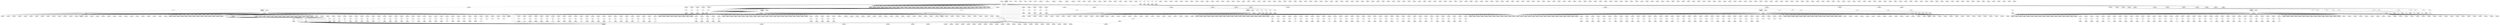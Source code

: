 digraph G {
7 [label="7\n1\nHbMessageHandle\nOFPT_HELLO\n"] ;
10 [label="10\n4\nHbMessageHandle\nOFPT_HELLO\n"] ;
13 [label="13\n5\nHbMessageHandle\nOFPT_HELLO\n"] ;
16 [label="16\n3\nHbMessageHandle\nOFPT_HELLO\n"] ;
19 [label="19\n6\nHbMessageHandle\nOFPT_HELLO\n"] ;
22 [label="22\n2\nHbMessageHandle\nOFPT_HELLO\n"] ;
25 [label="25\n1\nHbMessageSend\nOFPT_HELLO\n"] ;
27 [label="27\n4\nHbMessageSend\nOFPT_HELLO\n"] ;
29 [label="29\n5\nHbMessageSend\nOFPT_HELLO\n"] ;
31 [label="31\n3\nHbMessageSend\nOFPT_HELLO\n"] ;
33 [label="33\n6\nHbMessageSend\nOFPT_HELLO\n"] ;
35 [label="35\n2\nHbMessageSend\nOFPT_HELLO\n"] ;
94 [label="94\n1\nHbMessageHandle\nOFPT_FLOW_MOD\nFlowTableWrite"] [shape=box style="bold"];
98 [label="98\n1\nHbMessageHandle\nOFPT_BARRIER_REQUEST\n"] ;
104 [label="104\n4\nHbMessageHandle\nOFPT_FLOW_MOD\nFlowTableWrite"] [shape=box style="bold"];
108 [label="108\n4\nHbMessageHandle\nOFPT_BARRIER_REQUEST\n"] ;
114 [label="114\n5\nHbMessageHandle\nOFPT_FLOW_MOD\nFlowTableWrite"] [shape=box style="bold"];
118 [label="118\n5\nHbMessageHandle\nOFPT_BARRIER_REQUEST\n"] ;
124 [label="124\n3\nHbMessageHandle\nOFPT_FLOW_MOD\nFlowTableWrite"] [shape=box style="bold"];
128 [label="128\n3\nHbMessageHandle\nOFPT_BARRIER_REQUEST\n"] ;
134 [label="134\n6\nHbMessageHandle\nOFPT_FLOW_MOD\nFlowTableWrite"] [shape=box style="bold"];
138 [label="138\n6\nHbMessageHandle\nOFPT_BARRIER_REQUEST\n"] ;
144 [label="144\n2\nHbMessageHandle\nOFPT_FLOW_MOD\nFlowTableWrite"] [shape=box style="bold"];
148 [label="148\n2\nHbMessageHandle\nOFPT_BARRIER_REQUEST\n"] ;
151 [label="151\n1\nHbMessageSend\nOFPT_BARRIER_REPLY\n"] ;
153 [label="153\n4\nHbMessageSend\nOFPT_BARRIER_REPLY\n"] ;
155 [label="155\n5\nHbMessageSend\nOFPT_BARRIER_REPLY\n"] ;
157 [label="157\n3\nHbMessageSend\nOFPT_BARRIER_REPLY\n"] ;
159 [label="159\n6\nHbMessageSend\nOFPT_BARRIER_REPLY\n"] ;
161 [label="161\n2\nHbMessageSend\nOFPT_BARRIER_REPLY\n"] ;
169 [label="169\n1\nHbMessageHandle\nOFPT_FLOW_MOD\nFlowTableWrite"] [shape=box style="bold"];
173 [label="173\n4\nHbMessageHandle\nOFPT_FLOW_MOD\nFlowTableWrite"] [shape=box style="bold"];
177 [label="177\n5\nHbMessageHandle\nOFPT_FLOW_MOD\nFlowTableWrite"] [shape=box style="bold"];
181 [label="181\n3\nHbMessageHandle\nOFPT_FLOW_MOD\nFlowTableWrite"] [shape=box style="bold"];
185 [label="185\n6\nHbMessageHandle\nOFPT_FLOW_MOD\nFlowTableWrite"] [shape=box style="bold"];
189 [label="189\n2\nHbMessageHandle\nOFPT_FLOW_MOD\nFlowTableWrite"] [shape=box style="bold"];
194 [label="194\n2\nHbMessageHandle\nOFPT_PACKET_OUT\n"] ;
199 [label="199\n2\nHbPacketSend\n"];
203 [label="203\n6\nHbPacketHandle\nFlowTableRead"][shape="box"];
213 [label="213\n2\nHbMessageHandle\nOFPT_PACKET_OUT\n"] ;
218 [label="218\n2\nHbPacketSend\n"];
222 [label="222\n6\nHbMessageSend\nOFPT_PACKET_IN\n"] ;
224 [label="224\n5\nHbPacketHandle\nFlowTableRead"][shape="box"];
241 [label="241\n1\nHbMessageHandle\nOFPT_FLOW_MOD\nFlowTableWrite"] [shape=box style="bold"];
245 [label="245\n4\nHbMessageHandle\nOFPT_FLOW_MOD\nFlowTableWrite"] [shape=box style="bold"];
249 [label="249\n5\nHbMessageHandle\nOFPT_FLOW_MOD\nFlowTableWrite"] [shape=box style="bold"];
253 [label="253\n3\nHbMessageHandle\nOFPT_FLOW_MOD\nFlowTableWrite"] [shape=box style="bold"];
257 [label="257\n6\nHbMessageHandle\nOFPT_FLOW_MOD\nFlowTableWrite"] [shape=box style="bold"];
261 [label="261\n6\nHbMessageHandle\nOFPT_PACKET_OUT\n"] ;
265 [label="265\n2\nHbMessageHandle\nOFPT_FLOW_MOD\nFlowTableWrite"] [shape=box style="bold"];
269 [label="269\n2\nHbMessageHandle\nOFPT_PACKET_OUT\n"] ;
274 [label="274\n2\nHbPacketSend\n"];
278 [label="278\n5\nHbMessageSend\nOFPT_PACKET_IN\n"] ;
280 [label="280\n4\nHbPacketHandle\nFlowTableRead"][shape="box"];
294 [label="294\n1\nHbMessageHandle\nOFPT_FLOW_MOD\nFlowTableWrite"] [shape=box style="bold"];
298 [label="298\n4\nHbMessageHandle\nOFPT_FLOW_MOD\nFlowTableWrite"] [shape=box style="bold"];
302 [label="302\n5\nHbMessageHandle\nOFPT_FLOW_MOD\nFlowTableWrite"] [shape=box style="bold"];
306 [label="306\n5\nHbMessageHandle\nOFPT_PACKET_OUT\n"] ;
310 [label="310\n3\nHbMessageHandle\nOFPT_FLOW_MOD\nFlowTableWrite"] [shape=box style="bold"];
314 [label="314\n6\nHbMessageHandle\nOFPT_FLOW_MOD\nFlowTableWrite"] [shape=box style="bold"];
318 [label="318\n2\nHbMessageHandle\nOFPT_FLOW_MOD\nFlowTableWrite"] [shape=box style="bold"];
322 [label="322\n4\nHbMessageSend\nOFPT_PACKET_IN\n"] ;
332 [label="332\n1\nHbMessageHandle\nOFPT_FLOW_MOD\nFlowTableWrite"] [shape=box style="bold"];
336 [label="336\n4\nHbMessageHandle\nOFPT_FLOW_MOD\nFlowTableWrite"] [shape=box style="bold"];
340 [label="340\n4\nHbMessageHandle\nOFPT_PACKET_OUT\n"] ;
344 [label="344\n5\nHbMessageHandle\nOFPT_FLOW_MOD\nFlowTableWrite"] [shape=box style="bold"];
348 [label="348\n3\nHbMessageHandle\nOFPT_FLOW_MOD\nFlowTableWrite"] [shape=box style="bold"];
352 [label="352\n6\nHbMessageHandle\nOFPT_FLOW_MOD\nFlowTableWrite"] [shape=box style="bold"];
356 [label="356\n2\nHbMessageHandle\nOFPT_FLOW_MOD\nFlowTableWrite"] [shape=box style="bold"];
360 [label="360\n2\nHbMessageHandle\nOFPT_PACKET_OUT\n"] ;
365 [label="365\n2\nHbPacketSend\n"];
369 [label="369\n3\nHbPacketHandle\nFlowTableRead"][shape="box"];
377 [label="377\n2\nHbMessageHandle\nOFPT_PACKET_OUT\n"] ;
382 [label="382\n2\nHbPacketSend\n"];
386 [label="386\n3\nHbMessageSend\nOFPT_PACKET_IN\n"] ;
388 [label="388\n1\nHbPacketHandle\nFlowTableRead"][shape="box"];
403 [label="403\n1\nHbMessageHandle\nOFPT_FLOW_MOD\nFlowTableWrite"] [shape=box style="bold"];
407 [label="407\n4\nHbMessageHandle\nOFPT_FLOW_MOD\nFlowTableWrite"] [shape=box style="bold"];
411 [label="411\n5\nHbMessageHandle\nOFPT_FLOW_MOD\nFlowTableWrite"] [shape=box style="bold"];
415 [label="415\n3\nHbMessageHandle\nOFPT_FLOW_MOD\nFlowTableWrite"] [shape=box style="bold"];
419 [label="419\n3\nHbMessageHandle\nOFPT_PACKET_OUT\n"] ;
423 [label="423\n6\nHbMessageHandle\nOFPT_FLOW_MOD\nFlowTableWrite"] [shape=box style="bold"];
427 [label="427\n2\nHbMessageHandle\nOFPT_FLOW_MOD\nFlowTableWrite"] [shape=box style="bold"];
431 [label="431\n2\nHbMessageHandle\nOFPT_PACKET_OUT\n"] ;
436 [label="436\n2\nHbPacketSend\n"];
440 [label="440\n1\nHbMessageSend\nOFPT_PACKET_IN\n"] ;
441 [label="441\n\nHbHostHandle\n"];
451 [label="451\n1\nHbMessageHandle\nOFPT_FLOW_MOD\nFlowTableWrite"] [shape=box style="bold"];
455 [label="455\n1\nHbMessageHandle\nOFPT_PACKET_OUT\n"] ;
459 [label="459\n4\nHbMessageHandle\nOFPT_FLOW_MOD\nFlowTableWrite"] [shape=box style="bold"];
463 [label="463\n5\nHbMessageHandle\nOFPT_FLOW_MOD\nFlowTableWrite"] [shape=box style="bold"];
467 [label="467\n3\nHbMessageHandle\nOFPT_FLOW_MOD\nFlowTableWrite"] [shape=box style="bold"];
471 [label="471\n3\nHbMessageHandle\nOFPT_PACKET_OUT\n"] ;
476 [label="476\n3\nHbPacketSend\n"];
480 [label="480\n6\nHbMessageHandle\nOFPT_FLOW_MOD\nFlowTableWrite"] [shape=box style="bold"];
484 [label="484\n2\nHbMessageHandle\nOFPT_FLOW_MOD\nFlowTableWrite"] [shape=box style="bold"];
488 [label="488\n6\nHbPacketHandle\nFlowTableRead"][shape="box"];
495 [label="495\n3\nHbMessageHandle\nOFPT_PACKET_OUT\n"] ;
500 [label="500\n3\nHbPacketSend\n"];
504 [label="504\n6\nHbMessageSend\nOFPT_PACKET_IN\n"] ;
506 [label="506\n5\nHbPacketHandle\nFlowTableRead"][shape="box"];
520 [label="520\n1\nHbMessageHandle\nOFPT_FLOW_MOD\nFlowTableWrite"] [shape=box style="bold"];
524 [label="524\n4\nHbMessageHandle\nOFPT_FLOW_MOD\nFlowTableWrite"] [shape=box style="bold"];
528 [label="528\n5\nHbMessageHandle\nOFPT_FLOW_MOD\nFlowTableWrite"] [shape=box style="bold"];
532 [label="532\n3\nHbMessageHandle\nOFPT_FLOW_MOD\nFlowTableWrite"] [shape=box style="bold"];
536 [label="536\n3\nHbMessageHandle\nOFPT_PACKET_OUT\n"] ;
541 [label="541\n3\nHbPacketSend\n"];
545 [label="545\n6\nHbMessageHandle\nOFPT_FLOW_MOD\nFlowTableWrite"] [shape=box style="bold"];
549 [label="549\n6\nHbMessageHandle\nOFPT_PACKET_OUT\n"] ;
553 [label="553\n2\nHbMessageHandle\nOFPT_FLOW_MOD\nFlowTableWrite"] [shape=box style="bold"];
557 [label="557\n5\nHbMessageSend\nOFPT_PACKET_IN\n"] ;
559 [label="559\n4\nHbPacketHandle\nFlowTableRead"][shape="box"];
572 [label="572\n1\nHbMessageHandle\nOFPT_FLOW_MOD\nFlowTableWrite"] [shape=box style="bold"];
576 [label="576\n4\nHbMessageHandle\nOFPT_FLOW_MOD\nFlowTableWrite"] [shape=box style="bold"];
580 [label="580\n5\nHbMessageHandle\nOFPT_FLOW_MOD\nFlowTableWrite"] [shape=box style="bold"];
584 [label="584\n5\nHbMessageHandle\nOFPT_PACKET_OUT\n"] ;
588 [label="588\n3\nHbMessageHandle\nOFPT_FLOW_MOD\nFlowTableWrite"] [shape=box style="bold"];
592 [label="592\n6\nHbMessageHandle\nOFPT_FLOW_MOD\nFlowTableWrite"] [shape=box style="bold"];
596 [label="596\n2\nHbMessageHandle\nOFPT_FLOW_MOD\nFlowTableWrite"] [shape=box style="bold"];
600 [label="600\n4\nHbMessageSend\nOFPT_PACKET_IN\n"] ;
610 [label="610\n1\nHbMessageHandle\nOFPT_FLOW_MOD\nFlowTableWrite"] [shape=box style="bold"];
614 [label="614\n4\nHbMessageHandle\nOFPT_FLOW_MOD\nFlowTableWrite"] [shape=box style="bold"];
618 [label="618\n4\nHbMessageHandle\nOFPT_PACKET_OUT\n"] ;
622 [label="622\n5\nHbMessageHandle\nOFPT_FLOW_MOD\nFlowTableWrite"] [shape=box style="bold"];
626 [label="626\n3\nHbMessageHandle\nOFPT_FLOW_MOD\nFlowTableWrite"] [shape=box style="bold"];
630 [label="630\n3\nHbMessageHandle\nOFPT_PACKET_OUT\n"] ;
635 [label="635\n3\nHbPacketSend\n"];
639 [label="639\n6\nHbMessageHandle\nOFPT_FLOW_MOD\nFlowTableWrite"] [shape=box style="bold"];
643 [label="643\n2\nHbMessageHandle\nOFPT_FLOW_MOD\nFlowTableWrite"] [shape=box style="bold"];
647 [label="647\n2\nHbPacketHandle\nFlowTableRead"][shape="box"];
655 [label="655\n3\nHbMessageHandle\nOFPT_PACKET_OUT\n"] ;
660 [label="660\n3\nHbPacketSend\n"];
664 [label="664\n2\nHbMessageSend\nOFPT_PACKET_IN\n"] ;
666 [label="666\n1\nHbPacketHandle\nFlowTableRead"][shape="box"];
680 [label="680\n1\nHbMessageHandle\nOFPT_FLOW_MOD\nFlowTableWrite"] [shape=box style="bold"];
684 [label="684\n4\nHbMessageHandle\nOFPT_FLOW_MOD\nFlowTableWrite"] [shape=box style="bold"];
688 [label="688\n5\nHbMessageHandle\nOFPT_FLOW_MOD\nFlowTableWrite"] [shape=box style="bold"];
692 [label="692\n3\nHbMessageHandle\nOFPT_FLOW_MOD\nFlowTableWrite"] [shape=box style="bold"];
696 [label="696\n3\nHbMessageHandle\nOFPT_PACKET_OUT\n"] ;
701 [label="701\n3\nHbPacketSend\n"];
705 [label="705\n6\nHbMessageHandle\nOFPT_FLOW_MOD\nFlowTableWrite"] [shape=box style="bold"];
709 [label="709\n2\nHbMessageHandle\nOFPT_FLOW_MOD\nFlowTableWrite"] [shape=box style="bold"];
713 [label="713\n2\nHbMessageHandle\nOFPT_PACKET_OUT\n"] ;
717 [label="717\n1\nHbMessageSend\nOFPT_PACKET_IN\n"] ;
718 [label="718\n\nHbHostHandle\n"];
728 [label="728\n1\nHbMessageHandle\nOFPT_FLOW_MOD\nFlowTableWrite"] [shape=box style="bold"];
732 [label="732\n1\nHbMessageHandle\nOFPT_PACKET_OUT\n"] ;
736 [label="736\n4\nHbMessageHandle\nOFPT_FLOW_MOD\nFlowTableWrite"] [shape=box style="bold"];
740 [label="740\n5\nHbMessageHandle\nOFPT_FLOW_MOD\nFlowTableWrite"] [shape=box style="bold"];
744 [label="744\n3\nHbMessageHandle\nOFPT_FLOW_MOD\nFlowTableWrite"] [shape=box style="bold"];
748 [label="748\n6\nHbMessageHandle\nOFPT_FLOW_MOD\nFlowTableWrite"] [shape=box style="bold"];
752 [label="752\n6\nHbMessageHandle\nOFPT_PACKET_OUT\n"] ;
757 [label="757\n6\nHbPacketSend\n"];
761 [label="761\n2\nHbMessageHandle\nOFPT_FLOW_MOD\nFlowTableWrite"] [shape=box style="bold"];
765 [label="765\n5\nHbPacketHandle\nFlowTableRead"][shape="box"];
772 [label="772\n6\nHbMessageHandle\nOFPT_PACKET_OUT\n"] ;
777 [label="777\n6\nHbPacketSend\n"];
781 [label="781\n5\nHbMessageSend\nOFPT_PACKET_IN\n"] ;
783 [label="783\n4\nHbPacketHandle\nFlowTableRead"][shape="box"];
796 [label="796\n1\nHbMessageHandle\nOFPT_FLOW_MOD\nFlowTableWrite"] [shape=box style="bold"];
800 [label="800\n4\nHbMessageHandle\nOFPT_FLOW_MOD\nFlowTableWrite"] [shape=box style="bold"];
804 [label="804\n5\nHbMessageHandle\nOFPT_FLOW_MOD\nFlowTableWrite"] [shape=box style="bold"];
808 [label="808\n5\nHbMessageHandle\nOFPT_PACKET_OUT\n"] ;
812 [label="812\n3\nHbMessageHandle\nOFPT_FLOW_MOD\nFlowTableWrite"] [shape=box style="bold"];
816 [label="816\n6\nHbMessageHandle\nOFPT_FLOW_MOD\nFlowTableWrite"] [shape=box style="bold"];
820 [label="820\n2\nHbMessageHandle\nOFPT_FLOW_MOD\nFlowTableWrite"] [shape=box style="bold"];
824 [label="824\n4\nHbMessageSend\nOFPT_PACKET_IN\n"] ;
825 [label="825\n\nHbHostSend\n"];
826 [label="826\n\nHbHostSend\n"];
827 [label="827\n\nHbHostSend\n"];
828 [label="828\n\nHbHostSend\n"];
829 [label="829\n\nHbHostSend\n"];
830 [label="830\n\nHbHostSend\n"];
832 [label="832\n2\nHbPacketHandle\nFlowTableRead"][shape="box"];
838 [label="838\n3\nHbPacketHandle\nFlowTableRead"][shape="box"];
844 [label="844\n5\nHbPacketHandle\nFlowTableRead"][shape="box"];
850 [label="850\n6\nHbPacketHandle\nFlowTableRead"][shape="box"];
856 [label="856\n4\nHbPacketHandle\nFlowTableRead"][shape="box"];
863 [label="863\n1\nHbPacketHandle\nFlowTableRead"][shape="box"];
877 [label="877\n1\nHbMessageHandle\nOFPT_FLOW_MOD\nFlowTableWrite"] [shape=box style="bold"];
881 [label="881\n4\nHbMessageHandle\nOFPT_FLOW_MOD\nFlowTableWrite"] [shape=box style="bold"];
885 [label="885\n4\nHbMessageHandle\nOFPT_PACKET_OUT\n"] ;
889 [label="889\n5\nHbMessageHandle\nOFPT_FLOW_MOD\nFlowTableWrite"] [shape=box style="bold"];
893 [label="893\n3\nHbMessageHandle\nOFPT_FLOW_MOD\nFlowTableWrite"] [shape=box style="bold"];
897 [label="897\n6\nHbMessageHandle\nOFPT_PACKET_OUT\n"] ;
902 [label="902\n6\nHbPacketSend\n"];
906 [label="906\n6\nHbMessageHandle\nOFPT_FLOW_MOD\nFlowTableWrite"] [shape=box style="bold"];
910 [label="910\n2\nHbMessageHandle\nOFPT_FLOW_MOD\nFlowTableWrite"] [shape=box style="bold"];
914 [label="914\n1\nHbMessageSend\nOFPT_PACKET_IN\n"] ;
916 [label="916\n4\nHbMessageSend\nOFPT_PACKET_IN\n"] ;
918 [label="918\n5\nHbMessageSend\nOFPT_PACKET_IN\n"] ;
920 [label="920\n3\nHbMessageSend\nOFPT_PACKET_IN\n"] ;
922 [label="922\n6\nHbMessageSend\nOFPT_PACKET_IN\n"] ;
924 [label="924\n2\nHbMessageSend\nOFPT_PACKET_IN\n"] ;
933 [label="933\n3\nHbPacketHandle\nFlowTableRead"][shape="box"];
940 [label="940\n1\nHbMessageHandle\nOFPT_FLOW_MOD\nFlowTableWrite"] [shape=box style="bold"];
947 [label="947\n4\nHbMessageHandle\nOFPT_FLOW_MOD\nFlowTableWrite"] [shape=box style="bold"];
954 [label="954\n5\nHbMessageHandle\nOFPT_FLOW_MOD\nFlowTableWrite"] [shape=box style="bold"];
961 [label="961\n3\nHbMessageHandle\nOFPT_FLOW_MOD\nFlowTableWrite"] [shape=box style="bold"];
968 [label="968\n6\nHbMessageHandle\nOFPT_FLOW_MOD\nFlowTableWrite"] [shape=box style="bold"];
975 [label="975\n6\nHbMessageHandle\nOFPT_PACKET_OUT\n"] ;
980 [label="980\n6\nHbPacketSend\n"];
984 [label="984\n2\nHbMessageHandle\nOFPT_FLOW_MOD\nFlowTableWrite"] [shape=box style="bold"];
991 [label="991\n3\nHbMessageSend\nOFPT_PACKET_IN\n"] ;
1001 [label="1001\n2\nHbPacketHandle\nFlowTableRead"][shape="box"];
1007 [label="1007\n1\nHbMessageHandle\nOFPT_FLOW_MOD\nFlowTableWrite"] [shape=box style="bold"];
1011 [label="1011\n4\nHbMessageHandle\nOFPT_FLOW_MOD\nFlowTableWrite"] [shape=box style="bold"];
1015 [label="1015\n5\nHbMessageHandle\nOFPT_FLOW_MOD\nFlowTableWrite"] [shape=box style="bold"];
1019 [label="1019\n3\nHbMessageHandle\nOFPT_FLOW_MOD\nFlowTableWrite"] [shape=box style="bold"];
1023 [label="1023\n3\nHbMessageHandle\nOFPT_PACKET_OUT\n"] ;
1027 [label="1027\n6\nHbMessageHandle\nOFPT_FLOW_MOD\nFlowTableWrite"] [shape=box style="bold"];
1031 [label="1031\n6\nHbMessageHandle\nOFPT_PACKET_OUT\n"] ;
1036 [label="1036\n6\nHbPacketSend\n"];
1040 [label="1040\n2\nHbMessageHandle\nOFPT_FLOW_MOD\nFlowTableWrite"] [shape=box style="bold"];
1044 [label="1044\n2\nHbMessageSend\nOFPT_PACKET_IN\n"] ;
1054 [label="1054\n1\nHbPacketHandle\nFlowTableRead"][shape="box"];
1060 [label="1060\n1\nHbMessageHandle\nOFPT_FLOW_MOD\nFlowTableWrite"] [shape=box style="bold"];
1064 [label="1064\n4\nHbMessageHandle\nOFPT_FLOW_MOD\nFlowTableWrite"] [shape=box style="bold"];
1068 [label="1068\n5\nHbMessageHandle\nOFPT_FLOW_MOD\nFlowTableWrite"] [shape=box style="bold"];
1072 [label="1072\n3\nHbMessageHandle\nOFPT_FLOW_MOD\nFlowTableWrite"] [shape=box style="bold"];
1076 [label="1076\n6\nHbMessageHandle\nOFPT_FLOW_MOD\nFlowTableWrite"] [shape=box style="bold"];
1080 [label="1080\n6\nHbMessageHandle\nOFPT_PACKET_OUT\n"] ;
1085 [label="1085\n6\nHbPacketSend\n"];
1089 [label="1089\n2\nHbMessageHandle\nOFPT_FLOW_MOD\nFlowTableWrite"] [shape=box style="bold"];
1093 [label="1093\n2\nHbMessageHandle\nOFPT_PACKET_OUT\n"] ;
1097 [label="1097\n1\nHbMessageSend\nOFPT_PACKET_IN\n"] ;
1106 [label="1106\n\nHbHostHandle\n"];
1108 [label="1108\n1\nHbMessageHandle\nOFPT_FLOW_MOD\nFlowTableWrite"] [shape=box style="bold"];
1112 [label="1112\n1\nHbMessageHandle\nOFPT_PACKET_OUT\n"] ;
1116 [label="1116\n4\nHbMessageHandle\nOFPT_FLOW_MOD\nFlowTableWrite"] [shape=box style="bold"];
1120 [label="1120\n4\nHbMessageHandle\nOFPT_PACKET_OUT\n"] ;
1125 [label="1125\n4\nHbPacketSend\n"];
1129 [label="1129\n5\nHbMessageHandle\nOFPT_FLOW_MOD\nFlowTableWrite"] [shape=box style="bold"];
1133 [label="1133\n3\nHbMessageHandle\nOFPT_FLOW_MOD\nFlowTableWrite"] [shape=box style="bold"];
1137 [label="1137\n6\nHbMessageHandle\nOFPT_FLOW_MOD\nFlowTableWrite"] [shape=box style="bold"];
1141 [label="1141\n2\nHbMessageHandle\nOFPT_FLOW_MOD\nFlowTableWrite"] [shape=box style="bold"];
1146 [label="1146\n6\nHbPacketHandle\nFlowTableRead"][shape="box"];
1152 [label="1152\n4\nHbMessageHandle\nOFPT_PACKET_OUT\n"] ;
1157 [label="1157\n4\nHbPacketSend\n"];
1161 [label="1161\n6\nHbMessageSend\nOFPT_PACKET_IN\n"] ;
1170 [label="1170\n5\nHbPacketHandle\nFlowTableRead"][shape="box"];
1176 [label="1176\n1\nHbMessageHandle\nOFPT_FLOW_MOD\nFlowTableWrite"] [shape=box style="bold"];
1180 [label="1180\n4\nHbMessageHandle\nOFPT_FLOW_MOD\nFlowTableWrite"] [shape=box style="bold"];
1184 [label="1184\n5\nHbMessageHandle\nOFPT_FLOW_MOD\nFlowTableWrite"] [shape=box style="bold"];
1188 [label="1188\n3\nHbMessageHandle\nOFPT_FLOW_MOD\nFlowTableWrite"] [shape=box style="bold"];
1192 [label="1192\n6\nHbMessageHandle\nOFPT_FLOW_MOD\nFlowTableWrite"] [shape=box style="bold"];
1196 [label="1196\n6\nHbMessageHandle\nOFPT_PACKET_OUT\n"] ;
1200 [label="1200\n2\nHbMessageHandle\nOFPT_FLOW_MOD\nFlowTableWrite"] [shape=box style="bold"];
1204 [label="1204\n5\nHbMessageSend\nOFPT_PACKET_IN\n"] ;
1214 [label="1214\n1\nHbMessageHandle\nOFPT_FLOW_MOD\nFlowTableWrite"] [shape=box style="bold"];
1218 [label="1218\n4\nHbMessageHandle\nOFPT_FLOW_MOD\nFlowTableWrite"] [shape=box style="bold"];
1222 [label="1222\n4\nHbMessageHandle\nOFPT_PACKET_OUT\n"] ;
1227 [label="1227\n4\nHbPacketSend\n"];
1231 [label="1231\n5\nHbMessageHandle\nOFPT_FLOW_MOD\nFlowTableWrite"] [shape=box style="bold"];
1235 [label="1235\n5\nHbMessageHandle\nOFPT_PACKET_OUT\n"] ;
1239 [label="1239\n3\nHbMessageHandle\nOFPT_FLOW_MOD\nFlowTableWrite"] [shape=box style="bold"];
1243 [label="1243\n6\nHbMessageHandle\nOFPT_FLOW_MOD\nFlowTableWrite"] [shape=box style="bold"];
1247 [label="1247\n2\nHbMessageHandle\nOFPT_FLOW_MOD\nFlowTableWrite"] [shape=box style="bold"];
1252 [label="1252\n3\nHbPacketHandle\nFlowTableRead"][shape="box"];
1258 [label="1258\n4\nHbMessageHandle\nOFPT_PACKET_OUT\n"] ;
1263 [label="1263\n4\nHbPacketSend\n"];
1267 [label="1267\n3\nHbMessageSend\nOFPT_PACKET_IN\n"] ;
1277 [label="1277\n2\nHbPacketHandle\nFlowTableRead"][shape="box"];
1283 [label="1283\n1\nHbMessageHandle\nOFPT_FLOW_MOD\nFlowTableWrite"] [shape=box style="bold"];
1287 [label="1287\n4\nHbMessageHandle\nOFPT_FLOW_MOD\nFlowTableWrite"] [shape=box style="bold"];
1291 [label="1291\n4\nHbMessageHandle\nOFPT_PACKET_OUT\n"] ;
1296 [label="1296\n4\nHbPacketSend\n"];
1300 [label="1300\n5\nHbMessageHandle\nOFPT_FLOW_MOD\nFlowTableWrite"] [shape=box style="bold"];
1304 [label="1304\n3\nHbMessageHandle\nOFPT_FLOW_MOD\nFlowTableWrite"] [shape=box style="bold"];
1308 [label="1308\n3\nHbMessageHandle\nOFPT_PACKET_OUT\n"] ;
1312 [label="1312\n6\nHbMessageHandle\nOFPT_FLOW_MOD\nFlowTableWrite"] [shape=box style="bold"];
1316 [label="1316\n2\nHbMessageHandle\nOFPT_FLOW_MOD\nFlowTableWrite"] [shape=box style="bold"];
1320 [label="1320\n2\nHbMessageSend\nOFPT_PACKET_IN\n"] ;
1330 [label="1330\n1\nHbPacketHandle\nFlowTableRead"][shape="box"];
1336 [label="1336\n1\nHbMessageHandle\nOFPT_FLOW_MOD\nFlowTableWrite"] [shape=box style="bold"];
1340 [label="1340\n4\nHbMessageHandle\nOFPT_FLOW_MOD\nFlowTableWrite"] [shape=box style="bold"];
1344 [label="1344\n4\nHbMessageHandle\nOFPT_PACKET_OUT\n"] ;
1349 [label="1349\n4\nHbPacketSend\n"];
1353 [label="1353\n5\nHbMessageHandle\nOFPT_FLOW_MOD\nFlowTableWrite"] [shape=box style="bold"];
1357 [label="1357\n3\nHbMessageHandle\nOFPT_FLOW_MOD\nFlowTableWrite"] [shape=box style="bold"];
1361 [label="1361\n6\nHbMessageHandle\nOFPT_FLOW_MOD\nFlowTableWrite"] [shape=box style="bold"];
1365 [label="1365\n2\nHbMessageHandle\nOFPT_FLOW_MOD\nFlowTableWrite"] [shape=box style="bold"];
1369 [label="1369\n2\nHbMessageHandle\nOFPT_PACKET_OUT\n"] ;
1373 [label="1373\n1\nHbMessageSend\nOFPT_PACKET_IN\n"] ;
1382 [label="1382\n\nHbHostHandle\n"];
1384 [label="1384\n1\nHbMessageHandle\nOFPT_FLOW_MOD\nFlowTableWrite"] [shape=box style="bold"];
1388 [label="1388\n1\nHbMessageHandle\nOFPT_PACKET_OUT\n"] ;
1392 [label="1392\n4\nHbMessageHandle\nOFPT_FLOW_MOD\nFlowTableWrite"] [shape=box style="bold"];
1396 [label="1396\n5\nHbMessageHandle\nOFPT_FLOW_MOD\nFlowTableWrite"] [shape=box style="bold"];
1400 [label="1400\n5\nHbMessageHandle\nOFPT_PACKET_OUT\n"] ;
1405 [label="1405\n5\nHbPacketSend\n"];
1409 [label="1409\n3\nHbMessageHandle\nOFPT_FLOW_MOD\nFlowTableWrite"] [shape=box style="bold"];
1413 [label="1413\n6\nHbMessageHandle\nOFPT_FLOW_MOD\nFlowTableWrite"] [shape=box style="bold"];
1417 [label="1417\n2\nHbMessageHandle\nOFPT_FLOW_MOD\nFlowTableWrite"] [shape=box style="bold"];
1421 [label="1421\n6\nHbPacketHandle\nFlowTableRead"][shape="box"];
1427 [label="1427\n6\nHbMessageSend\nOFPT_PACKET_IN\n"] ;
1437 [label="1437\n1\nHbMessageHandle\nOFPT_FLOW_MOD\nFlowTableWrite"] [shape=box style="bold"];
1441 [label="1441\n4\nHbMessageHandle\nOFPT_FLOW_MOD\nFlowTableWrite"] [shape=box style="bold"];
1445 [label="1445\n5\nHbMessageHandle\nOFPT_FLOW_MOD\nFlowTableWrite"] [shape=box style="bold"];
1449 [label="1449\n5\nHbMessageHandle\nOFPT_PACKET_OUT\n"] ;
1454 [label="1454\n5\nHbPacketSend\n"];
1458 [label="1458\n3\nHbMessageHandle\nOFPT_FLOW_MOD\nFlowTableWrite"] [shape=box style="bold"];
1462 [label="1462\n6\nHbMessageHandle\nOFPT_FLOW_MOD\nFlowTableWrite"] [shape=box style="bold"];
1466 [label="1466\n6\nHbMessageHandle\nOFPT_PACKET_OUT\n"] ;
1470 [label="1470\n2\nHbMessageHandle\nOFPT_FLOW_MOD\nFlowTableWrite"] [shape=box style="bold"];
1475 [label="1475\n4\nHbPacketHandle\nFlowTableRead"][shape="box"];
1481 [label="1481\n5\nHbMessageHandle\nOFPT_PACKET_OUT\n"] ;
1486 [label="1486\n5\nHbPacketSend\n"];
1490 [label="1490\n4\nHbMessageSend\nOFPT_PACKET_IN\n"] ;
1500 [label="1500\n3\nHbPacketHandle\nFlowTableRead"][shape="box"];
1506 [label="1506\n1\nHbMessageHandle\nOFPT_FLOW_MOD\nFlowTableWrite"] [shape=box style="bold"];
1510 [label="1510\n4\nHbMessageHandle\nOFPT_FLOW_MOD\nFlowTableWrite"] [shape=box style="bold"];
1514 [label="1514\n4\nHbMessageHandle\nOFPT_PACKET_OUT\n"] ;
1518 [label="1518\n5\nHbMessageHandle\nOFPT_FLOW_MOD\nFlowTableWrite"] [shape=box style="bold"];
1522 [label="1522\n5\nHbMessageHandle\nOFPT_PACKET_OUT\n"] ;
1527 [label="1527\n5\nHbPacketSend\n"];
1531 [label="1531\n3\nHbMessageHandle\nOFPT_FLOW_MOD\nFlowTableWrite"] [shape=box style="bold"];
1535 [label="1535\n6\nHbMessageHandle\nOFPT_FLOW_MOD\nFlowTableWrite"] [shape=box style="bold"];
1539 [label="1539\n2\nHbMessageHandle\nOFPT_FLOW_MOD\nFlowTableWrite"] [shape=box style="bold"];
1543 [label="1543\n3\nHbMessageSend\nOFPT_PACKET_IN\n"] ;
1553 [label="1553\n2\nHbPacketHandle\nFlowTableRead"][shape="box"];
1559 [label="1559\n1\nHbMessageHandle\nOFPT_FLOW_MOD\nFlowTableWrite"] [shape=box style="bold"];
1563 [label="1563\n4\nHbMessageHandle\nOFPT_FLOW_MOD\nFlowTableWrite"] [shape=box style="bold"];
1567 [label="1567\n5\nHbMessageHandle\nOFPT_FLOW_MOD\nFlowTableWrite"] [shape=box style="bold"];
1571 [label="1571\n5\nHbMessageHandle\nOFPT_PACKET_OUT\n"] ;
1576 [label="1576\n5\nHbPacketSend\n"];
1580 [label="1580\n3\nHbMessageHandle\nOFPT_FLOW_MOD\nFlowTableWrite"] [shape=box style="bold"];
1584 [label="1584\n3\nHbMessageHandle\nOFPT_PACKET_OUT\n"] ;
1588 [label="1588\n6\nHbMessageHandle\nOFPT_FLOW_MOD\nFlowTableWrite"] [shape=box style="bold"];
1592 [label="1592\n2\nHbMessageHandle\nOFPT_FLOW_MOD\nFlowTableWrite"] [shape=box style="bold"];
1596 [label="1596\n2\nHbMessageSend\nOFPT_PACKET_IN\n"] ;
1605 [label="1605\n1\nHbPacketHandle\nFlowTableRead"][shape="box"];
1611 [label="1611\n1\nHbMessageHandle\nOFPT_FLOW_MOD\nFlowTableWrite"] [shape=box style="bold"];
1615 [label="1615\n4\nHbMessageHandle\nOFPT_FLOW_MOD\nFlowTableWrite"] [shape=box style="bold"];
1619 [label="1619\n5\nHbMessageHandle\nOFPT_FLOW_MOD\nFlowTableWrite"] [shape=box style="bold"];
1623 [label="1623\n3\nHbMessageHandle\nOFPT_FLOW_MOD\nFlowTableWrite"] [shape=box style="bold"];
1627 [label="1627\n6\nHbMessageHandle\nOFPT_FLOW_MOD\nFlowTableWrite"] [shape=box style="bold"];
1631 [label="1631\n2\nHbMessageHandle\nOFPT_FLOW_MOD\nFlowTableWrite"] [shape=box style="bold"];
1635 [label="1635\n2\nHbMessageHandle\nOFPT_PACKET_OUT\n"] ;
1639 [label="1639\n1\nHbMessageSend\nOFPT_PACKET_IN\n"] ;
1649 [label="1649\n1\nHbMessageHandle\nOFPT_FLOW_MOD\nFlowTableWrite"] [shape=box style="bold"];
1653 [label="1653\n1\nHbMessageHandle\nOFPT_PACKET_OUT\n"] ;
1657 [label="1657\n4\nHbMessageHandle\nOFPT_FLOW_MOD\nFlowTableWrite"] [shape=box style="bold"];
1661 [label="1661\n5\nHbMessageHandle\nOFPT_PACKET_OUT\n"] ;
1666 [label="1666\n5\nHbPacketSend\n"];
1670 [label="1670\n5\nHbMessageHandle\nOFPT_FLOW_MOD\nFlowTableWrite"] [shape=box style="bold"];
1674 [label="1674\n3\nHbMessageHandle\nOFPT_FLOW_MOD\nFlowTableWrite"] [shape=box style="bold"];
1678 [label="1678\n6\nHbMessageHandle\nOFPT_FLOW_MOD\nFlowTableWrite"] [shape=box style="bold"];
1682 [label="1682\n2\nHbMessageHandle\nOFPT_FLOW_MOD\nFlowTableWrite"] [shape=box style="bold"];
1686 [label="1686\n\nHbHostHandle\n"];
1688 [label="1688\n1\nHbMessageHandle\nOFPT_PACKET_OUT\n"] ;
1693 [label="1693\n1\nHbPacketSend\n"];
1698 [label="1698\n6\nHbPacketHandle\nFlowTableRead"][shape="box"];
1704 [label="1704\n1\nHbMessageHandle\nOFPT_PACKET_OUT\n"] ;
1709 [label="1709\n1\nHbPacketSend\n"];
1713 [label="1713\n6\nHbMessageSend\nOFPT_PACKET_IN\n"] ;
1723 [label="1723\n5\nHbPacketHandle\nFlowTableRead"][shape="box"];
1729 [label="1729\n1\nHbMessageHandle\nOFPT_FLOW_MOD\nFlowTableWrite"] [shape=box style="bold"];
1733 [label="1733\n1\nHbMessageHandle\nOFPT_PACKET_OUT\n"] ;
1738 [label="1738\n1\nHbPacketSend\n"];
1742 [label="1742\n4\nHbMessageHandle\nOFPT_FLOW_MOD\nFlowTableWrite"] [shape=box style="bold"];
1746 [label="1746\n5\nHbMessageHandle\nOFPT_FLOW_MOD\nFlowTableWrite"] [shape=box style="bold"];
1750 [label="1750\n3\nHbMessageHandle\nOFPT_FLOW_MOD\nFlowTableWrite"] [shape=box style="bold"];
1754 [label="1754\n6\nHbMessageHandle\nOFPT_FLOW_MOD\nFlowTableWrite"] [shape=box style="bold"];
1758 [label="1758\n6\nHbMessageHandle\nOFPT_PACKET_OUT\n"] ;
1762 [label="1762\n2\nHbMessageHandle\nOFPT_FLOW_MOD\nFlowTableWrite"] [shape=box style="bold"];
1766 [label="1766\n5\nHbMessageSend\nOFPT_PACKET_IN\n"] ;
1776 [label="1776\n4\nHbPacketHandle\nFlowTableRead"][shape="box"];
1782 [label="1782\n1\nHbMessageHandle\nOFPT_FLOW_MOD\nFlowTableWrite"] [shape=box style="bold"];
1786 [label="1786\n1\nHbMessageHandle\nOFPT_PACKET_OUT\n"] ;
1791 [label="1791\n1\nHbPacketSend\n"];
1795 [label="1795\n4\nHbMessageHandle\nOFPT_FLOW_MOD\nFlowTableWrite"] [shape=box style="bold"];
1799 [label="1799\n5\nHbMessageHandle\nOFPT_FLOW_MOD\nFlowTableWrite"] [shape=box style="bold"];
1803 [label="1803\n5\nHbMessageHandle\nOFPT_PACKET_OUT\n"] ;
1807 [label="1807\n3\nHbMessageHandle\nOFPT_FLOW_MOD\nFlowTableWrite"] [shape=box style="bold"];
1811 [label="1811\n6\nHbMessageHandle\nOFPT_FLOW_MOD\nFlowTableWrite"] [shape=box style="bold"];
1815 [label="1815\n2\nHbMessageHandle\nOFPT_FLOW_MOD\nFlowTableWrite"] [shape=box style="bold"];
1819 [label="1819\n4\nHbMessageSend\nOFPT_PACKET_IN\n"] ;
1828 [label="1828\n3\nHbPacketHandle\nFlowTableRead"][shape="box"];
1834 [label="1834\n1\nHbMessageHandle\nOFPT_FLOW_MOD\nFlowTableWrite"] [shape=box style="bold"];
1838 [label="1838\n4\nHbMessageHandle\nOFPT_FLOW_MOD\nFlowTableWrite"] [shape=box style="bold"];
1842 [label="1842\n4\nHbMessageHandle\nOFPT_PACKET_OUT\n"] ;
1846 [label="1846\n5\nHbMessageHandle\nOFPT_FLOW_MOD\nFlowTableWrite"] [shape=box style="bold"];
1850 [label="1850\n3\nHbMessageHandle\nOFPT_FLOW_MOD\nFlowTableWrite"] [shape=box style="bold"];
1854 [label="1854\n6\nHbMessageHandle\nOFPT_FLOW_MOD\nFlowTableWrite"] [shape=box style="bold"];
1858 [label="1858\n2\nHbMessageHandle\nOFPT_FLOW_MOD\nFlowTableWrite"] [shape=box style="bold"];
1862 [label="1862\n3\nHbMessageSend\nOFPT_PACKET_IN\n"] ;
1872 [label="1872\n1\nHbMessageHandle\nOFPT_PACKET_OUT\n"] ;
1877 [label="1877\n1\nHbPacketSend\n"];
1881 [label="1881\n1\nHbMessageHandle\nOFPT_FLOW_MOD\nFlowTableWrite"] [shape=box style="bold"];
1885 [label="1885\n4\nHbMessageHandle\nOFPT_FLOW_MOD\nFlowTableWrite"] [shape=box style="bold"];
1889 [label="1889\n5\nHbMessageHandle\nOFPT_FLOW_MOD\nFlowTableWrite"] [shape=box style="bold"];
1893 [label="1893\n3\nHbMessageHandle\nOFPT_FLOW_MOD\nFlowTableWrite"] [shape=box style="bold"];
1897 [label="1897\n3\nHbMessageHandle\nOFPT_PACKET_OUT\n"] ;
1901 [label="1901\n6\nHbMessageHandle\nOFPT_FLOW_MOD\nFlowTableWrite"] [shape=box style="bold"];
1905 [label="1905\n2\nHbMessageHandle\nOFPT_FLOW_MOD\nFlowTableWrite"] [shape=box style="bold"];
1910 [label="1910\n2\nHbPacketHandle\nFlowTableRead"][shape="box"];
1916 [label="1916\n1\nHbMessageHandle\nOFPT_PACKET_OUT\n"] ;
1921 [label="1921\n1\nHbPacketSend\n"];
1925 [label="1925\n2\nHbMessageSend\nOFPT_PACKET_IN\n"] ;
1934 [label="1934\n\nHbHostHandle\n"];
1936 [label="1936\n1\nHbMessageHandle\nOFPT_FLOW_MOD\nFlowTableWrite"] [shape=box style="bold"];
1940 [label="1940\n4\nHbMessageHandle\nOFPT_FLOW_MOD\nFlowTableWrite"] [shape=box style="bold"];
1944 [label="1944\n5\nHbMessageHandle\nOFPT_FLOW_MOD\nFlowTableWrite"] [shape=box style="bold"];
1948 [label="1948\n3\nHbMessageHandle\nOFPT_FLOW_MOD\nFlowTableWrite"] [shape=box style="bold"];
1952 [label="1952\n6\nHbMessageHandle\nOFPT_FLOW_MOD\nFlowTableWrite"] [shape=box style="bold"];
1956 [label="1956\n2\nHbMessageHandle\nOFPT_FLOW_MOD\nFlowTableWrite"] [shape=box style="bold"];
1960 [label="1960\n2\nHbMessageHandle\nOFPT_PACKET_OUT\n"] ;
1964 [label="1964\n2\nHbMessageHandle\nOFPT_PACKET_OUT\n"] ;
1969 [label="1969\n2\nHbPacketSend\n"];
1974 [label="1974\n6\nHbPacketHandle\nFlowTableRead"][shape="box"];
1980 [label="1980\n2\nHbMessageHandle\nOFPT_PACKET_OUT\n"] ;
1985 [label="1985\n2\nHbPacketSend\n"];
1989 [label="1989\n6\nHbMessageSend\nOFPT_PACKET_IN\n"] ;
1992 [label="1992\n5\nHbPacketHandle\nFlowTableRead"][shape="box"];
1998 [label="1998\n6\nHbMessageHandle\nOFPT_PACKET_OUT\n"] ;
2002 [label="2002\n5\nHbMessageSend\nOFPT_PACKET_IN\n"] ;
2006 [label="2006\n5\nHbMessageHandle\nOFPT_PACKET_OUT\n"] ;
2010 [label="2010\n2\nHbMessageHandle\nOFPT_PACKET_OUT\n"] ;
2015 [label="2015\n2\nHbPacketSend\n"];
2020 [label="2020\n4\nHbPacketHandle\nFlowTableRead"][shape="box"];
2026 [label="2026\n2\nHbMessageHandle\nOFPT_PACKET_OUT\n"] ;
2031 [label="2031\n2\nHbPacketSend\n"];
2035 [label="2035\n4\nHbMessageSend\nOFPT_PACKET_IN\n"] ;
2039 [label="2039\n3\nHbPacketHandle\nFlowTableRead"][shape="box"];
2045 [label="2045\n4\nHbMessageHandle\nOFPT_PACKET_OUT\n"] ;
2049 [label="2049\n2\nHbMessageHandle\nOFPT_PACKET_OUT\n"] ;
2054 [label="2054\n2\nHbPacketSend\n"];
2058 [label="2058\n3\nHbMessageSend\nOFPT_PACKET_IN\n"] ;
2062 [label="2062\n1\nHbPacketHandle\nFlowTableRead"][shape="box"];
2068 [label="2068\n3\nHbMessageHandle\nOFPT_PACKET_OUT\n"] ;
2072 [label="2072\n2\nHbMessageHandle\nOFPT_PACKET_OUT\n"] ;
2077 [label="2077\n2\nHbPacketSend\n"];
2081 [label="2081\n1\nHbMessageSend\nOFPT_PACKET_IN\n"] ;
2083 [label="2083\n\nHbHostHandle\n"];
2085 [label="2085\n1\nHbMessageHandle\nOFPT_PACKET_OUT\n"] ;
2090 [label="2090\n3\nHbMessageHandle\nOFPT_PACKET_OUT\n"] ;
2095 [label="2095\n3\nHbPacketSend\n"];
2100 [label="2100\n6\nHbPacketHandle\nFlowTableRead"][shape="box"];
2106 [label="2106\n3\nHbMessageHandle\nOFPT_PACKET_OUT\n"] ;
2111 [label="2111\n3\nHbPacketSend\n"];
2115 [label="2115\n6\nHbMessageSend\nOFPT_PACKET_IN\n"] ;
2119 [label="2119\n5\nHbPacketHandle\nFlowTableRead"][shape="box"];
2125 [label="2125\n3\nHbMessageHandle\nOFPT_PACKET_OUT\n"] ;
2130 [label="2130\n3\nHbPacketSend\n"];
2134 [label="2134\n6\nHbMessageHandle\nOFPT_PACKET_OUT\n"] ;
2138 [label="2138\n5\nHbMessageSend\nOFPT_PACKET_IN\n"] ;
2141 [label="2141\n4\nHbPacketHandle\nFlowTableRead"][shape="box"];
2147 [label="2147\n5\nHbMessageHandle\nOFPT_PACKET_OUT\n"] ;
2151 [label="2151\n4\nHbMessageSend\nOFPT_PACKET_IN\n"] ;
2155 [label="2155\n4\nHbMessageHandle\nOFPT_PACKET_OUT\n"] ;
2159 [label="2159\n3\nHbMessageHandle\nOFPT_PACKET_OUT\n"] ;
2164 [label="2164\n3\nHbPacketSend\n"];
2169 [label="2169\n2\nHbPacketHandle\nFlowTableRead"][shape="box"];
2175 [label="2175\n3\nHbMessageHandle\nOFPT_PACKET_OUT\n"] ;
2180 [label="2180\n3\nHbPacketSend\n"];
2184 [label="2184\n2\nHbMessageSend\nOFPT_PACKET_IN\n"] ;
2188 [label="2188\n1\nHbPacketHandle\nFlowTableRead"][shape="box"];
2194 [label="2194\n3\nHbMessageHandle\nOFPT_PACKET_OUT\n"] ;
2199 [label="2199\n3\nHbPacketSend\n"];
2203 [label="2203\n2\nHbMessageHandle\nOFPT_PACKET_OUT\n"] ;
2207 [label="2207\n1\nHbMessageSend\nOFPT_PACKET_IN\n"] ;
2209 [label="2209\n\nHbHostHandle\n"];
2211 [label="2211\n1\nHbMessageHandle\nOFPT_PACKET_OUT\n"] ;
2216 [label="2216\n6\nHbMessageHandle\nOFPT_PACKET_OUT\n"] ;
2221 [label="2221\n6\nHbPacketSend\n"];
2226 [label="2226\n5\nHbPacketHandle\nFlowTableRead"][shape="box"];
2232 [label="2232\n6\nHbMessageHandle\nOFPT_PACKET_OUT\n"] ;
2237 [label="2237\n6\nHbPacketSend\n"];
2241 [label="2241\n5\nHbMessageSend\nOFPT_PACKET_IN\n"] ;
2245 [label="2245\n4\nHbPacketHandle\nFlowTableRead"][shape="box"];
2251 [label="2251\n5\nHbMessageHandle\nOFPT_PACKET_OUT\n"] ;
2255 [label="2255\n6\nHbMessageHandle\nOFPT_PACKET_OUT\n"] ;
2260 [label="2260\n6\nHbPacketSend\n"];
2264 [label="2264\n4\nHbMessageSend\nOFPT_PACKET_IN\n"] ;
2268 [label="2268\n3\nHbPacketHandle\nFlowTableRead"][shape="box"];
2274 [label="2274\n4\nHbMessageHandle\nOFPT_PACKET_OUT\n"] ;
2278 [label="2278\n6\nHbMessageHandle\nOFPT_PACKET_OUT\n"] ;
2283 [label="2283\n6\nHbPacketSend\n"];
2287 [label="2287\n3\nHbMessageSend\nOFPT_PACKET_IN\n"] ;
2290 [label="2290\n2\nHbPacketHandle\nFlowTableRead"][shape="box"];
2296 [label="2296\n3\nHbMessageHandle\nOFPT_PACKET_OUT\n"] ;
2300 [label="2300\n2\nHbMessageSend\nOFPT_PACKET_IN\n"] ;
2304 [label="2304\n6\nHbMessageHandle\nOFPT_PACKET_OUT\n"] ;
2309 [label="2309\n6\nHbPacketSend\n"];
2313 [label="2313\n2\nHbMessageHandle\nOFPT_PACKET_OUT\n"] ;
2318 [label="2318\n1\nHbPacketHandle\nFlowTableRead"][shape="box"];
2324 [label="2324\n6\nHbMessageHandle\nOFPT_PACKET_OUT\n"] ;
2329 [label="2329\n6\nHbPacketSend\n"];
2333 [label="2333\n1\nHbMessageSend\nOFPT_PACKET_IN\n"] ;
2336 [label="2336\n\nHbHostHandle\n"];
2338 [label="2338\n1\nHbMessageHandle\nOFPT_PACKET_OUT\n"] ;
2342 [label="2342\n4\nHbMessageHandle\nOFPT_PACKET_OUT\n"] ;
2347 [label="2347\n4\nHbPacketSend\n"];
2351 [label="2351\n6\nHbPacketHandle\nFlowTableRead"][shape="box"];
2357 [label="2357\n6\nHbMessageSend\nOFPT_PACKET_IN\n"] ;
2361 [label="2361\n4\nHbMessageHandle\nOFPT_PACKET_OUT\n"] ;
2366 [label="2366\n4\nHbPacketSend\n"];
2370 [label="2370\n6\nHbMessageHandle\nOFPT_PACKET_OUT\n"] ;
2375 [label="2375\n5\nHbPacketHandle\nFlowTableRead"][shape="box"];
2381 [label="2381\n4\nHbMessageHandle\nOFPT_PACKET_OUT\n"] ;
2386 [label="2386\n4\nHbPacketSend\n"];
2390 [label="2390\n5\nHbMessageSend\nOFPT_PACKET_IN\n"] ;
2394 [label="2394\n3\nHbPacketHandle\nFlowTableRead"][shape="box"];
2400 [label="2400\n4\nHbMessageHandle\nOFPT_PACKET_OUT\n"] ;
2405 [label="2405\n4\nHbPacketSend\n"];
2409 [label="2409\n5\nHbMessageHandle\nOFPT_PACKET_OUT\n"] ;
2413 [label="2413\n3\nHbMessageSend\nOFPT_PACKET_IN\n"] ;
2416 [label="2416\n2\nHbPacketHandle\nFlowTableRead"][shape="box"];
2422 [label="2422\n3\nHbMessageHandle\nOFPT_PACKET_OUT\n"] ;
2426 [label="2426\n2\nHbMessageSend\nOFPT_PACKET_IN\n"] ;
2430 [label="2430\n4\nHbMessageHandle\nOFPT_PACKET_OUT\n"] ;
2435 [label="2435\n4\nHbPacketSend\n"];
2439 [label="2439\n2\nHbMessageHandle\nOFPT_PACKET_OUT\n"] ;
2444 [label="2444\n1\nHbPacketHandle\nFlowTableRead"][shape="box"];
2450 [label="2450\n4\nHbMessageHandle\nOFPT_PACKET_OUT\n"] ;
2455 [label="2455\n4\nHbPacketSend\n"];
2459 [label="2459\n1\nHbMessageSend\nOFPT_PACKET_IN\n"] ;
2462 [label="2462\n\nHbHostHandle\n"];
2464 [label="2464\n1\nHbMessageHandle\nOFPT_PACKET_OUT\n"] ;
2468 [label="2468\n5\nHbMessageHandle\nOFPT_PACKET_OUT\n"] ;
2473 [label="2473\n5\nHbPacketSend\n"];
2477 [label="2477\n6\nHbPacketHandle\nFlowTableRead"][shape="box"];
2483 [label="2483\n6\nHbMessageSend\nOFPT_PACKET_IN\n"] ;
2487 [label="2487\n5\nHbMessageHandle\nOFPT_PACKET_OUT\n"] ;
2492 [label="2492\n5\nHbPacketSend\n"];
2496 [label="2496\n6\nHbMessageHandle\nOFPT_PACKET_OUT\n"] ;
2501 [label="2501\n4\nHbPacketHandle\nFlowTableRead"][shape="box"];
2507 [label="2507\n5\nHbMessageHandle\nOFPT_PACKET_OUT\n"] ;
2512 [label="2512\n5\nHbPacketSend\n"];
2516 [label="2516\n4\nHbMessageSend\nOFPT_PACKET_IN\n"] ;
2520 [label="2520\n3\nHbPacketHandle\nFlowTableRead"][shape="box"];
2526 [label="2526\n4\nHbMessageHandle\nOFPT_PACKET_OUT\n"] ;
2530 [label="2530\n5\nHbMessageHandle\nOFPT_PACKET_OUT\n"] ;
2535 [label="2535\n5\nHbPacketSend\n"];
2539 [label="2539\n3\nHbMessageSend\nOFPT_PACKET_IN\n"] ;
2542 [label="2542\n2\nHbPacketHandle\nFlowTableRead"][shape="box"];
2548 [label="2548\n3\nHbMessageHandle\nOFPT_PACKET_OUT\n"] ;
2552 [label="2552\n2\nHbMessageSend\nOFPT_PACKET_IN\n"] ;
2556 [label="2556\n5\nHbMessageHandle\nOFPT_PACKET_OUT\n"] ;
2561 [label="2561\n5\nHbPacketSend\n"];
2565 [label="2565\n2\nHbMessageHandle\nOFPT_PACKET_OUT\n"] ;
2570 [label="2570\n1\nHbPacketHandle\nFlowTableRead"][shape="box"];
2576 [label="2576\n5\nHbMessageHandle\nOFPT_PACKET_OUT\n"] ;
2581 [label="2581\n5\nHbPacketSend\n"];
2585 [label="2585\n1\nHbMessageSend\nOFPT_PACKET_IN\n"] ;
2588 [label="2588\n\nHbHostHandle\n"];
2590 [label="2590\n1\nHbMessageHandle\nOFPT_PACKET_OUT\n"] ;
2594 [label="2594\n1\nHbMessageHandle\nOFPT_PACKET_OUT\n"] ;
2599 [label="2599\n1\nHbPacketSend\n"];
2603 [label="2603\n6\nHbPacketHandle\nFlowTableRead"][shape="box"];
2609 [label="2609\n6\nHbMessageSend\nOFPT_PACKET_IN\n"] ;
2613 [label="2613\n1\nHbMessageHandle\nOFPT_PACKET_OUT\n"] ;
2618 [label="2618\n1\nHbPacketSend\n"];
2622 [label="2622\n6\nHbMessageHandle\nOFPT_PACKET_OUT\n"] ;
2627 [label="2627\n5\nHbPacketHandle\nFlowTableRead"][shape="box"];
2633 [label="2633\n1\nHbMessageHandle\nOFPT_PACKET_OUT\n"] ;
2638 [label="2638\n1\nHbPacketSend\n"];
2642 [label="2642\n5\nHbMessageSend\nOFPT_PACKET_IN\n"] ;
2646 [label="2646\n4\nHbPacketHandle\nFlowTableRead"][shape="box"];
2652 [label="2652\n1\nHbMessageHandle\nOFPT_PACKET_OUT\n"] ;
2657 [label="2657\n1\nHbPacketSend\n"];
2661 [label="2661\n5\nHbMessageHandle\nOFPT_PACKET_OUT\n"] ;
2665 [label="2665\n4\nHbMessageSend\nOFPT_PACKET_IN\n"] ;
2668 [label="2668\n3\nHbPacketHandle\nFlowTableRead"][shape="box"];
2674 [label="2674\n4\nHbMessageHandle\nOFPT_PACKET_OUT\n"] ;
2678 [label="2678\n3\nHbMessageSend\nOFPT_PACKET_IN\n"] ;
2682 [label="2682\n1\nHbMessageHandle\nOFPT_PACKET_OUT\n"] ;
2687 [label="2687\n1\nHbPacketSend\n"];
2691 [label="2691\n3\nHbMessageHandle\nOFPT_PACKET_OUT\n"] ;
2696 [label="2696\n2\nHbPacketHandle\nFlowTableRead"][shape="box"];
2702 [label="2702\n1\nHbMessageHandle\nOFPT_PACKET_OUT\n"] ;
2707 [label="2707\n1\nHbPacketSend\n"];
2711 [label="2711\n2\nHbMessageSend\nOFPT_PACKET_IN\n"] ;
2714 [label="2714\n\nHbHostHandle\n"];
2716 [label="2716\n2\nHbMessageHandle\nOFPT_PACKET_OUT\n"] ;
2720 [label="2720\n2\nHbMessageHandle\nOFPT_PACKET_OUT\n"] ;
2725 [label="2725\n2\nHbPacketSend\n"];
2729 [label="2729\n6\nHbPacketHandle\nFlowTableRead"][shape="box"];
2735 [label="2735\n6\nHbMessageSend\nOFPT_PACKET_IN\n"] ;
2739 [label="2739\n6\nHbMessageHandle\nOFPT_PACKET_OUT\n"] ;
2743 [label="2743\n2\nHbMessageHandle\nOFPT_PACKET_OUT\n"] ;
2748 [label="2748\n2\nHbPacketSend\n"];
2753 [label="2753\n5\nHbPacketHandle\nFlowTableRead"][shape="box"];
2759 [label="2759\n2\nHbMessageHandle\nOFPT_PACKET_OUT\n"] ;
2764 [label="2764\n2\nHbPacketSend\n"];
2768 [label="2768\n5\nHbMessageSend\nOFPT_PACKET_IN\n"] ;
2772 [label="2772\n4\nHbPacketHandle\nFlowTableRead"][shape="box"];
2778 [label="2778\n5\nHbMessageHandle\nOFPT_PACKET_OUT\n"] ;
2782 [label="2782\n2\nHbMessageHandle\nOFPT_PACKET_OUT\n"] ;
2787 [label="2787\n2\nHbPacketSend\n"];
2791 [label="2791\n4\nHbMessageSend\nOFPT_PACKET_IN\n"] ;
2794 [label="2794\n3\nHbPacketHandle\nFlowTableRead"][shape="box"];
2800 [label="2800\n4\nHbMessageHandle\nOFPT_PACKET_OUT\n"] ;
2804 [label="2804\n3\nHbMessageSend\nOFPT_PACKET_IN\n"] ;
2808 [label="2808\n3\nHbMessageHandle\nOFPT_PACKET_OUT\n"] ;
2812 [label="2812\n2\nHbMessageHandle\nOFPT_PACKET_OUT\n"] ;
2817 [label="2817\n2\nHbPacketSend\n"];
2822 [label="2822\n1\nHbPacketHandle\nFlowTableRead"][shape="box"];
2828 [label="2828\n2\nHbMessageHandle\nOFPT_PACKET_OUT\n"] ;
2833 [label="2833\n2\nHbPacketSend\n"];
2837 [label="2837\n1\nHbMessageSend\nOFPT_PACKET_IN\n"] ;
2840 [label="2840\n\nHbHostHandle\n"];
2842 [label="2842\n1\nHbMessageHandle\nOFPT_PACKET_OUT\n"] ;
2846 [label="2846\n3\nHbMessageHandle\nOFPT_PACKET_OUT\n"] ;
2851 [label="2851\n3\nHbPacketSend\n"];
2855 [label="2855\n6\nHbPacketHandle\nFlowTableRead"][shape="box"];
2861 [label="2861\n6\nHbMessageSend\nOFPT_PACKET_IN\n"] ;
2865 [label="2865\n3\nHbMessageHandle\nOFPT_PACKET_OUT\n"] ;
2870 [label="2870\n3\nHbPacketSend\n"];
2874 [label="2874\n6\nHbMessageHandle\nOFPT_PACKET_OUT\n"] ;
2879 [label="2879\n5\nHbPacketHandle\nFlowTableRead"][shape="box"];
2885 [label="2885\n3\nHbMessageHandle\nOFPT_PACKET_OUT\n"] ;
2890 [label="2890\n3\nHbPacketSend\n"];
2894 [label="2894\n5\nHbMessageSend\nOFPT_PACKET_IN\n"] ;
2898 [label="2898\n4\nHbPacketHandle\nFlowTableRead"][shape="box"];
2904 [label="2904\n5\nHbMessageHandle\nOFPT_PACKET_OUT\n"] ;
2908 [label="2908\n3\nHbMessageHandle\nOFPT_PACKET_OUT\n"] ;
2913 [label="2913\n3\nHbPacketSend\n"];
2917 [label="2917\n4\nHbMessageSend\nOFPT_PACKET_IN\n"] ;
2920 [label="2920\n2\nHbPacketHandle\nFlowTableRead"][shape="box"];
2926 [label="2926\n4\nHbMessageHandle\nOFPT_PACKET_OUT\n"] ;
2930 [label="2930\n2\nHbMessageSend\nOFPT_PACKET_IN\n"] ;
2934 [label="2934\n3\nHbMessageHandle\nOFPT_PACKET_OUT\n"] ;
2939 [label="2939\n3\nHbPacketSend\n"];
2943 [label="2943\n2\nHbMessageHandle\nOFPT_PACKET_OUT\n"] ;
2948 [label="2948\n1\nHbPacketHandle\nFlowTableRead"][shape="box"];
2954 [label="2954\n3\nHbMessageHandle\nOFPT_PACKET_OUT\n"] ;
2959 [label="2959\n3\nHbPacketSend\n"];
2963 [label="2963\n1\nHbMessageSend\nOFPT_PACKET_IN\n"] ;
2966 [label="2966\n\nHbHostHandle\n"];
2968 [label="2968\n1\nHbMessageHandle\nOFPT_PACKET_OUT\n"] ;
2972 [label="2972\n6\nHbMessageHandle\nOFPT_PACKET_OUT\n"] ;
2977 [label="2977\n6\nHbPacketSend\n"];
2981 [label="2981\n5\nHbPacketHandle\nFlowTableRead"][shape="box"];
2987 [label="2987\n5\nHbMessageSend\nOFPT_PACKET_IN\n"] ;
2991 [label="2991\n5\nHbMessageHandle\nOFPT_PACKET_OUT\n"] ;
2995 [label="2995\n6\nHbMessageHandle\nOFPT_PACKET_OUT\n"] ;
3000 [label="3000\n6\nHbPacketSend\n"];
3005 [label="3005\n4\nHbPacketHandle\nFlowTableRead"][shape="box"];
3011 [label="3011\n6\nHbMessageHandle\nOFPT_PACKET_OUT\n"] ;
3016 [label="3016\n6\nHbPacketSend\n"];
3020 [label="3020\n4\nHbMessageSend\nOFPT_PACKET_IN\n"] ;
3024 [label="3024\n3\nHbPacketHandle\nFlowTableRead"][shape="box"];
3030 [label="3030\n4\nHbMessageHandle\nOFPT_PACKET_OUT\n"] ;
3034 [label="3034\n6\nHbMessageHandle\nOFPT_PACKET_OUT\n"] ;
3039 [label="3039\n6\nHbPacketSend\n"];
3043 [label="3043\n3\nHbMessageSend\nOFPT_PACKET_IN\n"] ;
3046 [label="3046\n2\nHbPacketHandle\nFlowTableRead"][shape="box"];
3052 [label="3052\n3\nHbMessageHandle\nOFPT_PACKET_OUT\n"] ;
3056 [label="3056\n2\nHbMessageSend\nOFPT_PACKET_IN\n"] ;
3060 [label="3060\n6\nHbMessageHandle\nOFPT_PACKET_OUT\n"] ;
3065 [label="3065\n6\nHbPacketSend\n"];
3069 [label="3069\n2\nHbMessageHandle\nOFPT_PACKET_OUT\n"] ;
3074 [label="3074\n1\nHbPacketHandle\nFlowTableRead"][shape="box"];
3080 [label="3080\n6\nHbMessageHandle\nOFPT_PACKET_OUT\n"] ;
3085 [label="3085\n6\nHbPacketSend\n"];
3089 [label="3089\n1\nHbMessageSend\nOFPT_PACKET_IN\n"] ;
3092 [label="3092\n\nHbHostHandle\n"];
3094 [label="3094\n1\nHbMessageHandle\nOFPT_PACKET_OUT\n"] ;
3098 [label="3098\n4\nHbMessageHandle\nOFPT_PACKET_OUT\n"] ;
3103 [label="3103\n4\nHbPacketSend\n"];
3107 [label="3107\n6\nHbPacketHandle\nFlowTableRead"][shape="box"];
3113 [label="3113\n6\nHbMessageSend\nOFPT_PACKET_IN\n"] ;
3117 [label="3117\n4\nHbMessageHandle\nOFPT_PACKET_OUT\n"] ;
3122 [label="3122\n4\nHbPacketSend\n"];
3126 [label="3126\n6\nHbMessageHandle\nOFPT_PACKET_OUT\n"] ;
3131 [label="3131\n5\nHbPacketHandle\nFlowTableRead"][shape="box"];
3137 [label="3137\n4\nHbMessageHandle\nOFPT_PACKET_OUT\n"] ;
3142 [label="3142\n4\nHbPacketSend\n"];
3146 [label="3146\n5\nHbMessageSend\nOFPT_PACKET_IN\n"] ;
3150 [label="3150\n3\nHbPacketHandle\nFlowTableRead"][shape="box"];
3156 [label="3156\n4\nHbMessageHandle\nOFPT_PACKET_OUT\n"] ;
3161 [label="3161\n4\nHbPacketSend\n"];
3165 [label="3165\n5\nHbMessageHandle\nOFPT_PACKET_OUT\n"] ;
3169 [label="3169\n3\nHbMessageSend\nOFPT_PACKET_IN\n"] ;
3172 [label="3172\n2\nHbPacketHandle\nFlowTableRead"][shape="box"];
3178 [label="3178\n3\nHbMessageHandle\nOFPT_PACKET_OUT\n"] ;
3182 [label="3182\n2\nHbMessageSend\nOFPT_PACKET_IN\n"] ;
3186 [label="3186\n4\nHbMessageHandle\nOFPT_PACKET_OUT\n"] ;
3191 [label="3191\n4\nHbPacketSend\n"];
3195 [label="3195\n2\nHbMessageHandle\nOFPT_PACKET_OUT\n"] ;
3200 [label="3200\n1\nHbPacketHandle\nFlowTableRead"][shape="box"];
3206 [label="3206\n4\nHbMessageHandle\nOFPT_PACKET_OUT\n"] ;
3211 [label="3211\n4\nHbPacketSend\n"];
3215 [label="3215\n1\nHbMessageSend\nOFPT_PACKET_IN\n"] ;
3218 [label="3218\n\nHbHostHandle\n"];
3220 [label="3220\n1\nHbMessageHandle\nOFPT_PACKET_OUT\n"] ;
3224 [label="3224\n5\nHbMessageHandle\nOFPT_PACKET_OUT\n"] ;
3229 [label="3229\n5\nHbPacketSend\n"];
3233 [label="3233\n6\nHbPacketHandle\nFlowTableRead"][shape="box"];
3239 [label="3239\n6\nHbMessageSend\nOFPT_PACKET_IN\n"] ;
3243 [label="3243\n5\nHbMessageHandle\nOFPT_PACKET_OUT\n"] ;
3248 [label="3248\n5\nHbPacketSend\n"];
3252 [label="3252\n6\nHbMessageHandle\nOFPT_PACKET_OUT\n"] ;
3257 [label="3257\n4\nHbPacketHandle\nFlowTableRead"][shape="box"];
3263 [label="3263\n5\nHbMessageHandle\nOFPT_PACKET_OUT\n"] ;
3268 [label="3268\n5\nHbPacketSend\n"];
3272 [label="3272\n4\nHbMessageSend\nOFPT_PACKET_IN\n"] ;
3276 [label="3276\n3\nHbPacketHandle\nFlowTableRead"][shape="box"];
3282 [label="3282\n4\nHbMessageHandle\nOFPT_PACKET_OUT\n"] ;
3286 [label="3286\n5\nHbMessageHandle\nOFPT_PACKET_OUT\n"] ;
3291 [label="3291\n5\nHbPacketSend\n"];
3295 [label="3295\n3\nHbMessageSend\nOFPT_PACKET_IN\n"] ;
3298 [label="3298\n2\nHbPacketHandle\nFlowTableRead"][shape="box"];
3304 [label="3304\n3\nHbMessageHandle\nOFPT_PACKET_OUT\n"] ;
3308 [label="3308\n2\nHbMessageSend\nOFPT_PACKET_IN\n"] ;
3312 [label="3312\n5\nHbMessageHandle\nOFPT_PACKET_OUT\n"] ;
3317 [label="3317\n5\nHbPacketSend\n"];
3321 [label="3321\n2\nHbMessageHandle\nOFPT_PACKET_OUT\n"] ;
3326 [label="3326\n1\nHbPacketHandle\nFlowTableRead"][shape="box"];
3332 [label="3332\n5\nHbMessageHandle\nOFPT_PACKET_OUT\n"] ;
3337 [label="3337\n5\nHbPacketSend\n"];
3341 [label="3341\n1\nHbMessageSend\nOFPT_PACKET_IN\n"] ;
3344 [label="3344\n\nHbHostHandle\n"];
3346 [label="3346\n1\nHbMessageHandle\nOFPT_PACKET_OUT\n"] ;
3350 [label="3350\n1\nHbMessageHandle\nOFPT_PACKET_OUT\n"] ;
3355 [label="3355\n1\nHbPacketSend\n"];
3359 [label="3359\n6\nHbPacketHandle\nFlowTableRead"][shape="box"];
3365 [label="3365\n6\nHbMessageSend\nOFPT_PACKET_IN\n"] ;
3369 [label="3369\n1\nHbMessageHandle\nOFPT_PACKET_OUT\n"] ;
3374 [label="3374\n1\nHbPacketSend\n"];
3378 [label="3378\n6\nHbMessageHandle\nOFPT_PACKET_OUT\n"] ;
3383 [label="3383\n5\nHbPacketHandle\nFlowTableRead"][shape="box"];
3389 [label="3389\n1\nHbMessageHandle\nOFPT_PACKET_OUT\n"] ;
3394 [label="3394\n1\nHbPacketSend\n"];
3398 [label="3398\n5\nHbMessageSend\nOFPT_PACKET_IN\n"] ;
3402 [label="3402\n4\nHbPacketHandle\nFlowTableRead"][shape="box"];
3408 [label="3408\n1\nHbMessageHandle\nOFPT_PACKET_OUT\n"] ;
3413 [label="3413\n1\nHbPacketSend\n"];
3417 [label="3417\n5\nHbMessageHandle\nOFPT_PACKET_OUT\n"] ;
3421 [label="3421\n4\nHbMessageSend\nOFPT_PACKET_IN\n"] ;
3424 [label="3424\n3\nHbPacketHandle\nFlowTableRead"][shape="box"];
3430 [label="3430\n4\nHbMessageHandle\nOFPT_PACKET_OUT\n"] ;
3434 [label="3434\n3\nHbMessageSend\nOFPT_PACKET_IN\n"] ;
3438 [label="3438\n1\nHbMessageHandle\nOFPT_PACKET_OUT\n"] ;
3443 [label="3443\n1\nHbPacketSend\n"];
3447 [label="3447\n3\nHbMessageHandle\nOFPT_PACKET_OUT\n"] ;
3452 [label="3452\n2\nHbPacketHandle\nFlowTableRead"][shape="box"];
3458 [label="3458\n1\nHbMessageHandle\nOFPT_PACKET_OUT\n"] ;
3463 [label="3463\n1\nHbPacketSend\n"];
3467 [label="3467\n2\nHbMessageSend\nOFPT_PACKET_IN\n"] ;
3470 [label="3470\n\nHbHostHandle\n"];
3472 [label="3472\n2\nHbMessageHandle\nOFPT_PACKET_OUT\n"] ;
3476 [label="3476\n2\nHbMessageHandle\nOFPT_PACKET_OUT\n"] ;
3481 [label="3481\n2\nHbPacketSend\n"];
3485 [label="3485\n6\nHbPacketHandle\nFlowTableRead"][shape="box"];
3491 [label="3491\n6\nHbMessageSend\nOFPT_PACKET_IN\n"] ;
3495 [label="3495\n6\nHbMessageHandle\nOFPT_PACKET_OUT\n"] ;
3499 [label="3499\n2\nHbMessageHandle\nOFPT_PACKET_OUT\n"] ;
3504 [label="3504\n2\nHbPacketSend\n"];
3509 [label="3509\n5\nHbPacketHandle\nFlowTableRead"][shape="box"];
3515 [label="3515\n2\nHbMessageHandle\nOFPT_PACKET_OUT\n"] ;
3520 [label="3520\n2\nHbPacketSend\n"];
3524 [label="3524\n5\nHbMessageSend\nOFPT_PACKET_IN\n"] ;
3528 [label="3528\n4\nHbPacketHandle\nFlowTableRead"][shape="box"];
3534 [label="3534\n5\nHbMessageHandle\nOFPT_PACKET_OUT\n"] ;
3538 [label="3538\n2\nHbMessageHandle\nOFPT_PACKET_OUT\n"] ;
3543 [label="3543\n2\nHbPacketSend\n"];
3547 [label="3547\n4\nHbMessageSend\nOFPT_PACKET_IN\n"] ;
3550 [label="3550\n3\nHbPacketHandle\nFlowTableRead"][shape="box"];
3556 [label="3556\n4\nHbMessageHandle\nOFPT_PACKET_OUT\n"] ;
3560 [label="3560\n3\nHbMessageSend\nOFPT_PACKET_IN\n"] ;
3564 [label="3564\n3\nHbMessageHandle\nOFPT_PACKET_OUT\n"] ;
3568 [label="3568\n2\nHbMessageHandle\nOFPT_PACKET_OUT\n"] ;
3573 [label="3573\n2\nHbPacketSend\n"];
3578 [label="3578\n1\nHbPacketHandle\nFlowTableRead"][shape="box"];
3584 [label="3584\n2\nHbMessageHandle\nOFPT_PACKET_OUT\n"] ;
3589 [label="3589\n2\nHbPacketSend\n"];
3593 [label="3593\n1\nHbMessageSend\nOFPT_PACKET_IN\n"] ;
3596 [label="3596\n\nHbHostHandle\n"];
3598 [label="3598\n1\nHbMessageHandle\nOFPT_PACKET_OUT\n"] ;
3602 [label="3602\n3\nHbMessageHandle\nOFPT_PACKET_OUT\n"] ;
3607 [label="3607\n3\nHbPacketSend\n"];
3611 [label="3611\n6\nHbPacketHandle\nFlowTableRead"][shape="box"];
3617 [label="3617\n6\nHbMessageSend\nOFPT_PACKET_IN\n"] ;
3621 [label="3621\n3\nHbMessageHandle\nOFPT_PACKET_OUT\n"] ;
3626 [label="3626\n3\nHbPacketSend\n"];
3630 [label="3630\n6\nHbMessageHandle\nOFPT_PACKET_OUT\n"] ;
3635 [label="3635\n5\nHbPacketHandle\nFlowTableRead"][shape="box"];
3641 [label="3641\n3\nHbMessageHandle\nOFPT_PACKET_OUT\n"] ;
3646 [label="3646\n3\nHbPacketSend\n"];
3650 [label="3650\n5\nHbMessageSend\nOFPT_PACKET_IN\n"] ;
3654 [label="3654\n4\nHbPacketHandle\nFlowTableRead"][shape="box"];
3660 [label="3660\n5\nHbMessageHandle\nOFPT_PACKET_OUT\n"] ;
3664 [label="3664\n3\nHbMessageHandle\nOFPT_PACKET_OUT\n"] ;
3669 [label="3669\n3\nHbPacketSend\n"];
3673 [label="3673\n4\nHbMessageSend\nOFPT_PACKET_IN\n"] ;
3676 [label="3676\n2\nHbPacketHandle\nFlowTableRead"][shape="box"];
3682 [label="3682\n4\nHbMessageHandle\nOFPT_PACKET_OUT\n"] ;
3686 [label="3686\n2\nHbMessageSend\nOFPT_PACKET_IN\n"] ;
3690 [label="3690\n3\nHbMessageHandle\nOFPT_PACKET_OUT\n"] ;
3695 [label="3695\n3\nHbPacketSend\n"];
3699 [label="3699\n2\nHbMessageHandle\nOFPT_PACKET_OUT\n"] ;
3704 [label="3704\n1\nHbPacketHandle\nFlowTableRead"][shape="box"];
3710 [label="3710\n3\nHbMessageHandle\nOFPT_PACKET_OUT\n"] ;
3715 [label="3715\n3\nHbPacketSend\n"];
3719 [label="3719\n1\nHbMessageSend\nOFPT_PACKET_IN\n"] ;
3722 [label="3722\n\nHbHostHandle\n"];
3724 [label="3724\n1\nHbMessageHandle\nOFPT_PACKET_OUT\n"] ;
3728 [label="3728\n6\nHbMessageHandle\nOFPT_PACKET_OUT\n"] ;
3733 [label="3733\n6\nHbPacketSend\n"];
3737 [label="3737\n5\nHbPacketHandle\nFlowTableRead"][shape="box"];
3743 [label="3743\n5\nHbMessageSend\nOFPT_PACKET_IN\n"] ;
3747 [label="3747\n5\nHbMessageHandle\nOFPT_PACKET_OUT\n"] ;
3751 [label="3751\n6\nHbMessageHandle\nOFPT_PACKET_OUT\n"] ;
3756 [label="3756\n6\nHbPacketSend\n"];
3761 [label="3761\n4\nHbPacketHandle\nFlowTableRead"][shape="box"];
3767 [label="3767\n6\nHbMessageHandle\nOFPT_PACKET_OUT\n"] ;
3772 [label="3772\n6\nHbPacketSend\n"];
3776 [label="3776\n4\nHbMessageSend\nOFPT_PACKET_IN\n"] ;
3780 [label="3780\n3\nHbPacketHandle\nFlowTableRead"][shape="box"];
3786 [label="3786\n4\nHbMessageHandle\nOFPT_PACKET_OUT\n"] ;
3790 [label="3790\n6\nHbMessageHandle\nOFPT_PACKET_OUT\n"] ;
3795 [label="3795\n6\nHbPacketSend\n"];
3799 [label="3799\n3\nHbMessageSend\nOFPT_PACKET_IN\n"] ;
3802 [label="3802\n2\nHbPacketHandle\nFlowTableRead"][shape="box"];
3808 [label="3808\n3\nHbMessageHandle\nOFPT_PACKET_OUT\n"] ;
3812 [label="3812\n2\nHbMessageSend\nOFPT_PACKET_IN\n"] ;
3816 [label="3816\n6\nHbMessageHandle\nOFPT_PACKET_OUT\n"] ;
3821 [label="3821\n6\nHbPacketSend\n"];
3825 [label="3825\n2\nHbMessageHandle\nOFPT_PACKET_OUT\n"] ;
3830 [label="3830\n1\nHbPacketHandle\nFlowTableRead"][shape="box"];
3836 [label="3836\n6\nHbMessageHandle\nOFPT_PACKET_OUT\n"] ;
3841 [label="3841\n6\nHbPacketSend\n"];
3845 [label="3845\n1\nHbMessageSend\nOFPT_PACKET_IN\n"] ;
3848 [label="3848\n\nHbHostHandle\n"];
3850 [label="3850\n1\nHbMessageHandle\nOFPT_PACKET_OUT\n"] ;
3854 [label="3854\n4\nHbMessageHandle\nOFPT_PACKET_OUT\n"] ;
3859 [label="3859\n4\nHbPacketSend\n"];
3863 [label="3863\n6\nHbPacketHandle\nFlowTableRead"][shape="box"];
3869 [label="3869\n6\nHbMessageSend\nOFPT_PACKET_IN\n"] ;
3873 [label="3873\n4\nHbMessageHandle\nOFPT_PACKET_OUT\n"] ;
3878 [label="3878\n4\nHbPacketSend\n"];
3882 [label="3882\n6\nHbMessageHandle\nOFPT_PACKET_OUT\n"] ;
3887 [label="3887\n5\nHbPacketHandle\nFlowTableRead"][shape="box"];
3893 [label="3893\n4\nHbMessageHandle\nOFPT_PACKET_OUT\n"] ;
3898 [label="3898\n4\nHbPacketSend\n"];
3902 [label="3902\n5\nHbMessageSend\nOFPT_PACKET_IN\n"] ;
3906 [label="3906\n3\nHbPacketHandle\nFlowTableRead"][shape="box"];
3912 [label="3912\n4\nHbMessageHandle\nOFPT_PACKET_OUT\n"] ;
3917 [label="3917\n4\nHbPacketSend\n"];
3921 [label="3921\n5\nHbMessageHandle\nOFPT_PACKET_OUT\n"] ;
3925 [label="3925\n3\nHbMessageSend\nOFPT_PACKET_IN\n"] ;
3928 [label="3928\n2\nHbPacketHandle\nFlowTableRead"][shape="box"];
3934 [label="3934\n3\nHbMessageHandle\nOFPT_PACKET_OUT\n"] ;
3938 [label="3938\n2\nHbMessageSend\nOFPT_PACKET_IN\n"] ;
3942 [label="3942\n4\nHbMessageHandle\nOFPT_PACKET_OUT\n"] ;
3947 [label="3947\n4\nHbPacketSend\n"];
3951 [label="3951\n2\nHbMessageHandle\nOFPT_PACKET_OUT\n"] ;
3956 [label="3956\n1\nHbPacketHandle\nFlowTableRead"][shape="box"];
3962 [label="3962\n4\nHbMessageHandle\nOFPT_PACKET_OUT\n"] ;
3967 [label="3967\n4\nHbPacketSend\n"];
3971 [label="3971\n1\nHbMessageSend\nOFPT_PACKET_IN\n"] ;
3974 [label="3974\n\nHbHostHandle\n"];
3976 [label="3976\n1\nHbMessageHandle\nOFPT_PACKET_OUT\n"] ;
3980 [label="3980\n5\nHbMessageHandle\nOFPT_PACKET_OUT\n"] ;
3985 [label="3985\n5\nHbPacketSend\n"];
3989 [label="3989\n6\nHbPacketHandle\nFlowTableRead"][shape="box"];
3995 [label="3995\n6\nHbMessageSend\nOFPT_PACKET_IN\n"] ;
3999 [label="3999\n5\nHbMessageHandle\nOFPT_PACKET_OUT\n"] ;
4004 [label="4004\n5\nHbPacketSend\n"];
4008 [label="4008\n6\nHbMessageHandle\nOFPT_PACKET_OUT\n"] ;
4013 [label="4013\n4\nHbPacketHandle\nFlowTableRead"][shape="box"];
4019 [label="4019\n5\nHbMessageHandle\nOFPT_PACKET_OUT\n"] ;
4024 [label="4024\n5\nHbPacketSend\n"];
4028 [label="4028\n4\nHbMessageSend\nOFPT_PACKET_IN\n"] ;
4032 [label="4032\n3\nHbPacketHandle\nFlowTableRead"][shape="box"];
4038 [label="4038\n4\nHbMessageHandle\nOFPT_PACKET_OUT\n"] ;
4042 [label="4042\n5\nHbMessageHandle\nOFPT_PACKET_OUT\n"] ;
4047 [label="4047\n5\nHbPacketSend\n"];
4051 [label="4051\n3\nHbMessageSend\nOFPT_PACKET_IN\n"] ;
4054 [label="4054\n2\nHbPacketHandle\nFlowTableRead"][shape="box"];
4060 [label="4060\n3\nHbMessageHandle\nOFPT_PACKET_OUT\n"] ;
4064 [label="4064\n2\nHbMessageSend\nOFPT_PACKET_IN\n"] ;
4068 [label="4068\n5\nHbMessageHandle\nOFPT_PACKET_OUT\n"] ;
4073 [label="4073\n5\nHbPacketSend\n"];
4077 [label="4077\n2\nHbMessageHandle\nOFPT_PACKET_OUT\n"] ;
4082 [label="4082\n1\nHbPacketHandle\nFlowTableRead"][shape="box"];
4088 [label="4088\n5\nHbMessageHandle\nOFPT_PACKET_OUT\n"] ;
4093 [label="4093\n5\nHbPacketSend\n"];
4097 [label="4097\n1\nHbMessageSend\nOFPT_PACKET_IN\n"] ;
4100 [label="4100\n\nHbHostHandle\n"];
4102 [label="4102\n1\nHbMessageHandle\nOFPT_PACKET_OUT\n"] ;
4106 [label="4106\n1\nHbMessageHandle\nOFPT_PACKET_OUT\n"] ;
4111 [label="4111\n1\nHbPacketSend\n"];
4115 [label="4115\n6\nHbPacketHandle\nFlowTableRead"][shape="box"];
4121 [label="4121\n6\nHbMessageSend\nOFPT_PACKET_IN\n"] ;
4125 [label="4125\n1\nHbMessageHandle\nOFPT_PACKET_OUT\n"] ;
4130 [label="4130\n1\nHbPacketSend\n"];
4134 [label="4134\n6\nHbMessageHandle\nOFPT_PACKET_OUT\n"] ;
4139 [label="4139\n5\nHbPacketHandle\nFlowTableRead"][shape="box"];
4145 [label="4145\n1\nHbMessageHandle\nOFPT_PACKET_OUT\n"] ;
4150 [label="4150\n1\nHbPacketSend\n"];
4154 [label="4154\n5\nHbMessageSend\nOFPT_PACKET_IN\n"] ;
4158 [label="4158\n4\nHbPacketHandle\nFlowTableRead"][shape="box"];
4164 [label="4164\n1\nHbMessageHandle\nOFPT_PACKET_OUT\n"] ;
4169 [label="4169\n1\nHbPacketSend\n"];
4173 [label="4173\n5\nHbMessageHandle\nOFPT_PACKET_OUT\n"] ;
4177 [label="4177\n4\nHbMessageSend\nOFPT_PACKET_IN\n"] ;
4180 [label="4180\n3\nHbPacketHandle\nFlowTableRead"][shape="box"];
4186 [label="4186\n4\nHbMessageHandle\nOFPT_PACKET_OUT\n"] ;
4190 [label="4190\n3\nHbMessageSend\nOFPT_PACKET_IN\n"] ;
4194 [label="4194\n1\nHbMessageHandle\nOFPT_PACKET_OUT\n"] ;
4199 [label="4199\n1\nHbPacketSend\n"];
4203 [label="4203\n3\nHbMessageHandle\nOFPT_PACKET_OUT\n"] ;
4208 [label="4208\n2\nHbPacketHandle\nFlowTableRead"][shape="box"];
4214 [label="4214\n1\nHbMessageHandle\nOFPT_PACKET_OUT\n"] ;
4219 [label="4219\n1\nHbPacketSend\n"];
4223 [label="4223\n2\nHbMessageSend\nOFPT_PACKET_IN\n"] ;
4226 [label="4226\n\nHbHostHandle\n"];
4228 [label="4228\n2\nHbMessageHandle\nOFPT_PACKET_OUT\n"] ;
4232 [label="4232\n2\nHbMessageHandle\nOFPT_PACKET_OUT\n"] ;
4237 [label="4237\n2\nHbPacketSend\n"];
4241 [label="4241\n6\nHbPacketHandle\nFlowTableRead"][shape="box"];
4247 [label="4247\n6\nHbMessageSend\nOFPT_PACKET_IN\n"] ;
4251 [label="4251\n6\nHbMessageHandle\nOFPT_PACKET_OUT\n"] ;
4255 [label="4255\n2\nHbMessageHandle\nOFPT_PACKET_OUT\n"] ;
4260 [label="4260\n2\nHbPacketSend\n"];
4265 [label="4265\n5\nHbPacketHandle\nFlowTableRead"][shape="box"];
4271 [label="4271\n2\nHbMessageHandle\nOFPT_PACKET_OUT\n"] ;
4276 [label="4276\n2\nHbPacketSend\n"];
4280 [label="4280\n5\nHbMessageSend\nOFPT_PACKET_IN\n"] ;
4284 [label="4284\n4\nHbPacketHandle\nFlowTableRead"][shape="box"];
4290 [label="4290\n5\nHbMessageHandle\nOFPT_PACKET_OUT\n"] ;
4294 [label="4294\n2\nHbMessageHandle\nOFPT_PACKET_OUT\n"] ;
4299 [label="4299\n2\nHbPacketSend\n"];
4303 [label="4303\n4\nHbMessageSend\nOFPT_PACKET_IN\n"] ;
4306 [label="4306\n3\nHbPacketHandle\nFlowTableRead"][shape="box"];
4312 [label="4312\n4\nHbMessageHandle\nOFPT_PACKET_OUT\n"] ;
4316 [label="4316\n3\nHbMessageSend\nOFPT_PACKET_IN\n"] ;
4320 [label="4320\n3\nHbMessageHandle\nOFPT_PACKET_OUT\n"] ;
4324 [label="4324\n2\nHbMessageHandle\nOFPT_PACKET_OUT\n"] ;
4329 [label="4329\n2\nHbPacketSend\n"];
4334 [label="4334\n1\nHbPacketHandle\nFlowTableRead"][shape="box"];
4340 [label="4340\n2\nHbMessageHandle\nOFPT_PACKET_OUT\n"] ;
4345 [label="4345\n2\nHbPacketSend\n"];
4349 [label="4349\n1\nHbMessageSend\nOFPT_PACKET_IN\n"] ;
4352 [label="4352\n\nHbHostHandle\n"];
4354 [label="4354\n1\nHbMessageHandle\nOFPT_PACKET_OUT\n"] ;
4358 [label="4358\n3\nHbMessageHandle\nOFPT_PACKET_OUT\n"] ;
4363 [label="4363\n3\nHbPacketSend\n"];
4367 [label="4367\n6\nHbPacketHandle\nFlowTableRead"][shape="box"];
4373 [label="4373\n6\nHbMessageSend\nOFPT_PACKET_IN\n"] ;
4377 [label="4377\n3\nHbMessageHandle\nOFPT_PACKET_OUT\n"] ;
4382 [label="4382\n3\nHbPacketSend\n"];
4386 [label="4386\n6\nHbMessageHandle\nOFPT_PACKET_OUT\n"] ;
4391 [label="4391\n5\nHbPacketHandle\nFlowTableRead"][shape="box"];
4397 [label="4397\n3\nHbMessageHandle\nOFPT_PACKET_OUT\n"] ;
4402 [label="4402\n3\nHbPacketSend\n"];
4406 [label="4406\n5\nHbMessageSend\nOFPT_PACKET_IN\n"] ;
4410 [label="4410\n4\nHbPacketHandle\nFlowTableRead"][shape="box"];
4416 [label="4416\n5\nHbMessageHandle\nOFPT_PACKET_OUT\n"] ;
4420 [label="4420\n3\nHbMessageHandle\nOFPT_PACKET_OUT\n"] ;
4425 [label="4425\n3\nHbPacketSend\n"];
4429 [label="4429\n4\nHbMessageSend\nOFPT_PACKET_IN\n"] ;
4432 [label="4432\n2\nHbPacketHandle\nFlowTableRead"][shape="box"];
4438 [label="4438\n4\nHbMessageHandle\nOFPT_PACKET_OUT\n"] ;
4442 [label="4442\n2\nHbMessageSend\nOFPT_PACKET_IN\n"] ;
4446 [label="4446\n3\nHbMessageHandle\nOFPT_PACKET_OUT\n"] ;
4451 [label="4451\n3\nHbPacketSend\n"];
4455 [label="4455\n2\nHbMessageHandle\nOFPT_PACKET_OUT\n"] ;
4460 [label="4460\n1\nHbPacketHandle\nFlowTableRead"][shape="box"];
4466 [label="4466\n3\nHbMessageHandle\nOFPT_PACKET_OUT\n"] ;
4471 [label="4471\n3\nHbPacketSend\n"];
4475 [label="4475\n1\nHbMessageSend\nOFPT_PACKET_IN\n"] ;
4478 [label="4478\n\nHbHostHandle\n"];
4480 [label="4480\n1\nHbMessageHandle\nOFPT_PACKET_OUT\n"] ;
4484 [label="4484\n6\nHbMessageHandle\nOFPT_PACKET_OUT\n"] ;
4489 [label="4489\n6\nHbPacketSend\n"];
4493 [label="4493\n5\nHbPacketHandle\nFlowTableRead"][shape="box"];
4499 [label="4499\n5\nHbMessageSend\nOFPT_PACKET_IN\n"] ;
4503 [label="4503\n5\nHbMessageHandle\nOFPT_PACKET_OUT\n"] ;
4507 [label="4507\n6\nHbMessageHandle\nOFPT_PACKET_OUT\n"] ;
4512 [label="4512\n6\nHbPacketSend\n"];
4517 [label="4517\n4\nHbPacketHandle\nFlowTableRead"][shape="box"];
4523 [label="4523\n6\nHbMessageHandle\nOFPT_PACKET_OUT\n"] ;
4528 [label="4528\n6\nHbPacketSend\n"];
4532 [label="4532\n4\nHbMessageSend\nOFPT_PACKET_IN\n"] ;
4536 [label="4536\n3\nHbPacketHandle\nFlowTableRead"][shape="box"];
4542 [label="4542\n4\nHbMessageHandle\nOFPT_PACKET_OUT\n"] ;
4546 [label="4546\n6\nHbMessageHandle\nOFPT_PACKET_OUT\n"] ;
4551 [label="4551\n6\nHbPacketSend\n"];
4555 [label="4555\n3\nHbMessageSend\nOFPT_PACKET_IN\n"] ;
4558 [label="4558\n2\nHbPacketHandle\nFlowTableRead"][shape="box"];
4564 [label="4564\n3\nHbMessageHandle\nOFPT_PACKET_OUT\n"] ;
4568 [label="4568\n2\nHbMessageSend\nOFPT_PACKET_IN\n"] ;
4572 [label="4572\n6\nHbMessageHandle\nOFPT_PACKET_OUT\n"] ;
4577 [label="4577\n6\nHbPacketSend\n"];
4581 [label="4581\n2\nHbMessageHandle\nOFPT_PACKET_OUT\n"] ;
4586 [label="4586\n1\nHbPacketHandle\nFlowTableRead"][shape="box"];
4592 [label="4592\n6\nHbMessageHandle\nOFPT_PACKET_OUT\n"] ;
4597 [label="4597\n6\nHbPacketSend\n"];
4601 [label="4601\n1\nHbMessageSend\nOFPT_PACKET_IN\n"] ;
4604 [label="4604\n\nHbHostHandle\n"];
4606 [label="4606\n1\nHbMessageHandle\nOFPT_PACKET_OUT\n"] ;
4610 [label="4610\n4\nHbMessageHandle\nOFPT_PACKET_OUT\n"] ;
4615 [label="4615\n4\nHbPacketSend\n"];
4619 [label="4619\n6\nHbPacketHandle\nFlowTableRead"][shape="box"];
4625 [label="4625\n6\nHbMessageSend\nOFPT_PACKET_IN\n"] ;
4629 [label="4629\n4\nHbMessageHandle\nOFPT_PACKET_OUT\n"] ;
4634 [label="4634\n4\nHbPacketSend\n"];
4638 [label="4638\n6\nHbMessageHandle\nOFPT_PACKET_OUT\n"] ;
4643 [label="4643\n5\nHbPacketHandle\nFlowTableRead"][shape="box"];
4649 [label="4649\n4\nHbMessageHandle\nOFPT_PACKET_OUT\n"] ;
4654 [label="4654\n4\nHbPacketSend\n"];
4658 [label="4658\n5\nHbMessageSend\nOFPT_PACKET_IN\n"] ;
4662 [label="4662\n3\nHbPacketHandle\nFlowTableRead"][shape="box"];
4668 [label="4668\n4\nHbMessageHandle\nOFPT_PACKET_OUT\n"] ;
4673 [label="4673\n4\nHbPacketSend\n"];
4677 [label="4677\n5\nHbMessageHandle\nOFPT_PACKET_OUT\n"] ;
4681 [label="4681\n3\nHbMessageSend\nOFPT_PACKET_IN\n"] ;
4684 [label="4684\n2\nHbPacketHandle\nFlowTableRead"][shape="box"];
4690 [label="4690\n3\nHbMessageHandle\nOFPT_PACKET_OUT\n"] ;
4694 [label="4694\n2\nHbMessageSend\nOFPT_PACKET_IN\n"] ;
4698 [label="4698\n4\nHbMessageHandle\nOFPT_PACKET_OUT\n"] ;
4703 [label="4703\n4\nHbPacketSend\n"];
4707 [label="4707\n2\nHbMessageHandle\nOFPT_PACKET_OUT\n"] ;
4712 [label="4712\n1\nHbPacketHandle\nFlowTableRead"][shape="box"];
4718 [label="4718\n4\nHbMessageHandle\nOFPT_PACKET_OUT\n"] ;
4723 [label="4723\n4\nHbPacketSend\n"];
4727 [label="4727\n1\nHbMessageSend\nOFPT_PACKET_IN\n"] ;
4730 [label="4730\n\nHbHostHandle\n"];
4732 [label="4732\n1\nHbMessageHandle\nOFPT_PACKET_OUT\n"] ;
4736 [label="4736\n5\nHbMessageHandle\nOFPT_PACKET_OUT\n"] ;
4741 [label="4741\n5\nHbPacketSend\n"];
4745 [label="4745\n6\nHbPacketHandle\nFlowTableRead"][shape="box"];
4751 [label="4751\n6\nHbMessageSend\nOFPT_PACKET_IN\n"] ;
4755 [label="4755\n5\nHbMessageHandle\nOFPT_PACKET_OUT\n"] ;
4760 [label="4760\n5\nHbPacketSend\n"];
4764 [label="4764\n6\nHbMessageHandle\nOFPT_PACKET_OUT\n"] ;
4769 [label="4769\n4\nHbPacketHandle\nFlowTableRead"][shape="box"];
4775 [label="4775\n5\nHbMessageHandle\nOFPT_PACKET_OUT\n"] ;
4780 [label="4780\n5\nHbPacketSend\n"];
4784 [label="4784\n4\nHbMessageSend\nOFPT_PACKET_IN\n"] ;
4788 [label="4788\n3\nHbPacketHandle\nFlowTableRead"][shape="box"];
4794 [label="4794\n4\nHbMessageHandle\nOFPT_PACKET_OUT\n"] ;
4798 [label="4798\n5\nHbMessageHandle\nOFPT_PACKET_OUT\n"] ;
4803 [label="4803\n5\nHbPacketSend\n"];
4807 [label="4807\n3\nHbMessageSend\nOFPT_PACKET_IN\n"] ;
4810 [label="4810\n2\nHbPacketHandle\nFlowTableRead"][shape="box"];
4816 [label="4816\n3\nHbMessageHandle\nOFPT_PACKET_OUT\n"] ;
4820 [label="4820\n2\nHbMessageSend\nOFPT_PACKET_IN\n"] ;
4824 [label="4824\n5\nHbMessageHandle\nOFPT_PACKET_OUT\n"] ;
4829 [label="4829\n5\nHbPacketSend\n"];
4833 [label="4833\n2\nHbMessageHandle\nOFPT_PACKET_OUT\n"] ;
4838 [label="4838\n1\nHbPacketHandle\nFlowTableRead"][shape="box"];
4844 [label="4844\n5\nHbMessageHandle\nOFPT_PACKET_OUT\n"] ;
4849 [label="4849\n5\nHbPacketSend\n"];
4853 [label="4853\n1\nHbMessageSend\nOFPT_PACKET_IN\n"] ;
4856 [label="4856\n\nHbHostHandle\n"];
4858 [label="4858\n1\nHbMessageHandle\nOFPT_PACKET_OUT\n"] ;
4862 [label="4862\n1\nHbMessageHandle\nOFPT_PACKET_OUT\n"] ;
4867 [label="4867\n1\nHbPacketSend\n"];
4871 [label="4871\n6\nHbPacketHandle\nFlowTableRead"][shape="box"];
4877 [label="4877\n6\nHbMessageSend\nOFPT_PACKET_IN\n"] ;
4881 [label="4881\n1\nHbMessageHandle\nOFPT_PACKET_OUT\n"] ;
4886 [label="4886\n1\nHbPacketSend\n"];
4890 [label="4890\n6\nHbMessageHandle\nOFPT_PACKET_OUT\n"] ;
4895 [label="4895\n5\nHbPacketHandle\nFlowTableRead"][shape="box"];
4901 [label="4901\n1\nHbMessageHandle\nOFPT_PACKET_OUT\n"] ;
4906 [label="4906\n1\nHbPacketSend\n"];
4910 [label="4910\n5\nHbMessageSend\nOFPT_PACKET_IN\n"] ;
4914 [label="4914\n4\nHbPacketHandle\nFlowTableRead"][shape="box"];
4920 [label="4920\n1\nHbMessageHandle\nOFPT_PACKET_OUT\n"] ;
4925 [label="4925\n1\nHbPacketSend\n"];
4929 [label="4929\n5\nHbMessageHandle\nOFPT_PACKET_OUT\n"] ;
4933 [label="4933\n4\nHbMessageSend\nOFPT_PACKET_IN\n"] ;
4936 [label="4936\n3\nHbPacketHandle\nFlowTableRead"][shape="box"];
4942 [label="4942\n4\nHbMessageHandle\nOFPT_PACKET_OUT\n"] ;
4946 [label="4946\n3\nHbMessageSend\nOFPT_PACKET_IN\n"] ;
4950 [label="4950\n1\nHbMessageHandle\nOFPT_PACKET_OUT\n"] ;
4955 [label="4955\n1\nHbPacketSend\n"];
4959 [label="4959\n3\nHbMessageHandle\nOFPT_PACKET_OUT\n"] ;
4964 [label="4964\n2\nHbPacketHandle\nFlowTableRead"][shape="box"];
4970 [label="4970\n1\nHbMessageHandle\nOFPT_PACKET_OUT\n"] ;
4975 [label="4975\n1\nHbPacketSend\n"];
4979 [label="4979\n2\nHbMessageSend\nOFPT_PACKET_IN\n"] ;
4982 [label="4982\n\nHbHostHandle\n"];
4984 [label="4984\n2\nHbMessageHandle\nOFPT_PACKET_OUT\n"] ;
4988 [label="4988\n2\nHbMessageHandle\nOFPT_PACKET_OUT\n"] ;
4993 [label="4993\n2\nHbPacketSend\n"];
4997 [label="4997\n6\nHbPacketHandle\nFlowTableRead"][shape="box"];
5003 [label="5003\n6\nHbMessageSend\nOFPT_PACKET_IN\n"] ;
5007 [label="5007\n6\nHbMessageHandle\nOFPT_PACKET_OUT\n"] ;
5011 [label="5011\n2\nHbMessageHandle\nOFPT_PACKET_OUT\n"] ;
5016 [label="5016\n2\nHbPacketSend\n"];
5021 [label="5021\n5\nHbPacketHandle\nFlowTableRead"][shape="box"];
5027 [label="5027\n2\nHbMessageHandle\nOFPT_PACKET_OUT\n"] ;
5032 [label="5032\n2\nHbPacketSend\n"];
5036 [label="5036\n5\nHbMessageSend\nOFPT_PACKET_IN\n"] ;
5040 [label="5040\n4\nHbPacketHandle\nFlowTableRead"][shape="box"];
5046 [label="5046\n5\nHbMessageHandle\nOFPT_PACKET_OUT\n"] ;
5050 [label="5050\n2\nHbMessageHandle\nOFPT_PACKET_OUT\n"] ;
5055 [label="5055\n2\nHbPacketSend\n"];
5059 [label="5059\n4\nHbMessageSend\nOFPT_PACKET_IN\n"] ;
5062 [label="5062\n3\nHbPacketHandle\nFlowTableRead"][shape="box"];
5068 [label="5068\n4\nHbMessageHandle\nOFPT_PACKET_OUT\n"] ;
5072 [label="5072\n3\nHbMessageSend\nOFPT_PACKET_IN\n"] ;
5076 [label="5076\n3\nHbMessageHandle\nOFPT_PACKET_OUT\n"] ;
5080 [label="5080\n2\nHbMessageHandle\nOFPT_PACKET_OUT\n"] ;
5085 [label="5085\n2\nHbPacketSend\n"];
5090 [label="5090\n1\nHbPacketHandle\nFlowTableRead"][shape="box"];
5096 [label="5096\n2\nHbMessageHandle\nOFPT_PACKET_OUT\n"] ;
5101 [label="5101\n2\nHbPacketSend\n"];
5105 [label="5105\n1\nHbMessageSend\nOFPT_PACKET_IN\n"] ;
5108 [label="5108\n\nHbHostHandle\n"];
5110 [label="5110\n1\nHbMessageHandle\nOFPT_PACKET_OUT\n"] ;
5114 [label="5114\n3\nHbMessageHandle\nOFPT_PACKET_OUT\n"] ;
5119 [label="5119\n3\nHbPacketSend\n"];
5123 [label="5123\n6\nHbPacketHandle\nFlowTableRead"][shape="box"];
5129 [label="5129\n6\nHbMessageSend\nOFPT_PACKET_IN\n"] ;
5133 [label="5133\n3\nHbMessageHandle\nOFPT_PACKET_OUT\n"] ;
5138 [label="5138\n3\nHbPacketSend\n"];
5142 [label="5142\n6\nHbMessageHandle\nOFPT_PACKET_OUT\n"] ;
5147 [label="5147\n5\nHbPacketHandle\nFlowTableRead"][shape="box"];
5153 [label="5153\n3\nHbMessageHandle\nOFPT_PACKET_OUT\n"] ;
5158 [label="5158\n3\nHbPacketSend\n"];
5162 [label="5162\n5\nHbMessageSend\nOFPT_PACKET_IN\n"] ;
5166 [label="5166\n4\nHbPacketHandle\nFlowTableRead"][shape="box"];
5172 [label="5172\n5\nHbMessageHandle\nOFPT_PACKET_OUT\n"] ;
5176 [label="5176\n3\nHbMessageHandle\nOFPT_PACKET_OUT\n"] ;
5181 [label="5181\n3\nHbPacketSend\n"];
5185 [label="5185\n4\nHbMessageSend\nOFPT_PACKET_IN\n"] ;
5188 [label="5188\n2\nHbPacketHandle\nFlowTableRead"][shape="box"];
5194 [label="5194\n4\nHbMessageHandle\nOFPT_PACKET_OUT\n"] ;
5198 [label="5198\n2\nHbMessageSend\nOFPT_PACKET_IN\n"] ;
5202 [label="5202\n3\nHbMessageHandle\nOFPT_PACKET_OUT\n"] ;
5207 [label="5207\n3\nHbPacketSend\n"];
5211 [label="5211\n2\nHbMessageHandle\nOFPT_PACKET_OUT\n"] ;
5216 [label="5216\n1\nHbPacketHandle\nFlowTableRead"][shape="box"];
5222 [label="5222\n3\nHbMessageHandle\nOFPT_PACKET_OUT\n"] ;
5227 [label="5227\n3\nHbPacketSend\n"];
5231 [label="5231\n1\nHbMessageSend\nOFPT_PACKET_IN\n"] ;
5234 [label="5234\n\nHbHostHandle\n"];
5236 [label="5236\n1\nHbMessageHandle\nOFPT_PACKET_OUT\n"] ;
5240 [label="5240\n6\nHbMessageHandle\nOFPT_PACKET_OUT\n"] ;
5245 [label="5245\n6\nHbPacketSend\n"];
5249 [label="5249\n5\nHbPacketHandle\nFlowTableRead"][shape="box"];
5255 [label="5255\n5\nHbMessageSend\nOFPT_PACKET_IN\n"] ;
5259 [label="5259\n5\nHbMessageHandle\nOFPT_PACKET_OUT\n"] ;
5263 [label="5263\n6\nHbMessageHandle\nOFPT_PACKET_OUT\n"] ;
5268 [label="5268\n6\nHbPacketSend\n"];
5273 [label="5273\n4\nHbPacketHandle\nFlowTableRead"][shape="box"];
5279 [label="5279\n6\nHbMessageHandle\nOFPT_PACKET_OUT\n"] ;
5284 [label="5284\n6\nHbPacketSend\n"];
5288 [label="5288\n4\nHbMessageSend\nOFPT_PACKET_IN\n"] ;
5292 [label="5292\n3\nHbPacketHandle\nFlowTableRead"][shape="box"];
5298 [label="5298\n4\nHbMessageHandle\nOFPT_PACKET_OUT\n"] ;
5302 [label="5302\n6\nHbMessageHandle\nOFPT_PACKET_OUT\n"] ;
5307 [label="5307\n6\nHbPacketSend\n"];
5311 [label="5311\n3\nHbMessageSend\nOFPT_PACKET_IN\n"] ;
5314 [label="5314\n2\nHbPacketHandle\nFlowTableRead"][shape="box"];
5320 [label="5320\n3\nHbMessageHandle\nOFPT_PACKET_OUT\n"] ;
5324 [label="5324\n2\nHbMessageSend\nOFPT_PACKET_IN\n"] ;
5328 [label="5328\n6\nHbMessageHandle\nOFPT_PACKET_OUT\n"] ;
5333 [label="5333\n6\nHbPacketSend\n"];
5337 [label="5337\n2\nHbMessageHandle\nOFPT_PACKET_OUT\n"] ;
5342 [label="5342\n1\nHbPacketHandle\nFlowTableRead"][shape="box"];
5348 [label="5348\n6\nHbMessageHandle\nOFPT_PACKET_OUT\n"] ;
5353 [label="5353\n6\nHbPacketSend\n"];
5357 [label="5357\n1\nHbMessageSend\nOFPT_PACKET_IN\n"] ;
5360 [label="5360\n\nHbHostHandle\n"];
5362 [label="5362\n1\nHbMessageHandle\nOFPT_PACKET_OUT\n"] ;
5366 [label="5366\n4\nHbMessageHandle\nOFPT_PACKET_OUT\n"] ;
5371 [label="5371\n4\nHbPacketSend\n"];
5375 [label="5375\n6\nHbPacketHandle\nFlowTableRead"][shape="box"];
5381 [label="5381\n6\nHbMessageSend\nOFPT_PACKET_IN\n"] ;
5385 [label="5385\n4\nHbMessageHandle\nOFPT_PACKET_OUT\n"] ;
5390 [label="5390\n4\nHbPacketSend\n"];
5394 [label="5394\n6\nHbMessageHandle\nOFPT_PACKET_OUT\n"] ;
5399 [label="5399\n5\nHbPacketHandle\nFlowTableRead"][shape="box"];
5405 [label="5405\n4\nHbMessageHandle\nOFPT_PACKET_OUT\n"] ;
5410 [label="5410\n4\nHbPacketSend\n"];
5414 [label="5414\n5\nHbMessageSend\nOFPT_PACKET_IN\n"] ;
5418 [label="5418\n3\nHbPacketHandle\nFlowTableRead"][shape="box"];
5424 [label="5424\n4\nHbMessageHandle\nOFPT_PACKET_OUT\n"] ;
5429 [label="5429\n4\nHbPacketSend\n"];
5433 [label="5433\n5\nHbMessageHandle\nOFPT_PACKET_OUT\n"] ;
5437 [label="5437\n3\nHbMessageSend\nOFPT_PACKET_IN\n"] ;
5440 [label="5440\n2\nHbPacketHandle\nFlowTableRead"][shape="box"];
5446 [label="5446\n3\nHbMessageHandle\nOFPT_PACKET_OUT\n"] ;
5450 [label="5450\n2\nHbMessageSend\nOFPT_PACKET_IN\n"] ;
5454 [label="5454\n4\nHbMessageHandle\nOFPT_PACKET_OUT\n"] ;
5459 [label="5459\n4\nHbPacketSend\n"];
5463 [label="5463\n2\nHbMessageHandle\nOFPT_PACKET_OUT\n"] ;
5468 [label="5468\n1\nHbPacketHandle\nFlowTableRead"][shape="box"];
5474 [label="5474\n4\nHbMessageHandle\nOFPT_PACKET_OUT\n"] ;
5479 [label="5479\n4\nHbPacketSend\n"];
5483 [label="5483\n1\nHbMessageSend\nOFPT_PACKET_IN\n"] ;
5486 [label="5486\n\nHbHostHandle\n"];
5488 [label="5488\n1\nHbMessageHandle\nOFPT_PACKET_OUT\n"] ;
5492 [label="5492\n5\nHbMessageHandle\nOFPT_PACKET_OUT\n"] ;
5497 [label="5497\n5\nHbPacketSend\n"];
5501 [label="5501\n6\nHbPacketHandle\nFlowTableRead"][shape="box"];
5507 [label="5507\n6\nHbMessageSend\nOFPT_PACKET_IN\n"] ;
5511 [label="5511\n5\nHbMessageHandle\nOFPT_PACKET_OUT\n"] ;
5516 [label="5516\n5\nHbPacketSend\n"];
5520 [label="5520\n6\nHbMessageHandle\nOFPT_PACKET_OUT\n"] ;
5525 [label="5525\n4\nHbPacketHandle\nFlowTableRead"][shape="box"];
5531 [label="5531\n5\nHbMessageHandle\nOFPT_PACKET_OUT\n"] ;
5536 [label="5536\n5\nHbPacketSend\n"];
5540 [label="5540\n4\nHbMessageSend\nOFPT_PACKET_IN\n"] ;
5544 [label="5544\n5\nHbMessageHandle\nOFPT_PACKET_OUT\n"] ;
5549 [label="5549\n5\nHbPacketSend\n"];
5554 [label="5554\n5\nHbMessageHandle\nOFPT_PACKET_OUT\n"] ;
5559 [label="5559\n5\nHbPacketSend\n"];
5564 [label="5564\n5\nHbMessageHandle\nOFPT_PACKET_OUT\n"] ;
5569 [label="5569\n5\nHbPacketSend\n"];
5574 [label="5574\n1\nHbMessageHandle\nOFPT_PACKET_OUT\n"] ;
5579 [label="5579\n1\nHbPacketSend\n"];
5584 [label="5584\n1\nHbMessageHandle\nOFPT_PACKET_OUT\n"] ;
5589 [label="5589\n1\nHbPacketSend\n"];
5594 [label="5594\n1\nHbMessageHandle\nOFPT_PACKET_OUT\n"] ;
5599 [label="5599\n1\nHbPacketSend\n"];
5604 [label="5604\n1\nHbMessageHandle\nOFPT_PACKET_OUT\n"] ;
5609 [label="5609\n1\nHbPacketSend\n"];
    436 -> 441;
    138 -> 5240;
    3369 -> 3374;
    203 -> 4764;
    138 -> 4764;
    4862 -> 4867;
    98 -> 2464;
    388 -> 2464;
    3034 -> 3039;
    4402 -> 4410;
    2865 -> 2870;
    128 -> 626;
    148 -> 1956;
    128 -> 893;
    128 -> 1531;
    2512 -> 2520;
    148 -> 2010;
    1405 -> 1421;
    108 -> 2381;
    199 -> 203;
    5497 -> 5501;
    431 -> 436;
    2175 -> 2180;
    4572 -> 4577;
    1522 -> 1527;
    3191 -> 3200;
    98 -> 796;
    213 -> 218;
    4329 -> 4334;
    3898 -> 3906;
    128 -> 181;
    203 -> 3882;
    138 -> 3882;
    1400 -> 1405;
    2561 -> 2570;
    203 -> 2134;
    138 -> 2134;
    138 -> 897;
    3000 -> 3005;
    138 -> 639;
    148 -> 4988;
    3715 -> 3722;
    3816 -> 3821;
    138 -> 3011;
    280 -> 2674;
    108 -> 2674;
    203 -> 2496;
    138 -> 2496;
    647 -> 713;
    148 -> 713;
    98 -> 4102;
    388 -> 4102;
    108 -> 1258;
    118 -> 2468;
    128 -> 1304;
    647 -> 2203;
    148 -> 2203;
    128 -> 2068;
    369 -> 2068;
    98 -> 1176;
    118 -> 1944;
    4668 -> 4673;
    647 -> 1960;
    148 -> 1960;
    2817 -> 2822;
    148 -> 484;
    2095 -> 2100;
    98 -> 1611;
    128 -> 536;
    2015 -> 2020;
    128 -> 1580;
    128 -> 3602;
    274 -> 280;
    280 -> 1842;
    108 -> 1842;
    128 -> 812;
    108 -> 736;
    98 -> 5584;
    280 -> 4038;
    108 -> 4038;
    148 -> 431;
    118 -> 3747;
    224 -> 3747;
    5050 -> 5055;
    203 -> 2874;
    138 -> 2874;
    203 -> 2622;
    138 -> 2622;
    128 -> 4358;
    108 -> 3962;
    108 -> 1838;
    118 -> 2904;
    224 -> 2904;
    1704 -> 1709;
    108 -> 1441;
    148 -> 1141;
    4232 -> 4237;
    118 -> 4416;
    224 -> 4416;
    138 -> 1811;
    138 -> 1952;
    108 -> 1392;
    118 -> 3999;
    3211 -> 3218;
    280 -> 340;
    108 -> 340;
    647 -> 3321;
    148 -> 3321;
    203 -> 5142;
    138 -> 5142;
    2026 -> 2031;
    128 -> 1897;
    369 -> 1897;
    138 -> 3751;
    138 -> 748;
    5133 -> 5138;
    148 -> 189;
    118 -> 344;
    98 -> 2590;
    388 -> 2590;
    128 -> 4816;
    369 -> 4816;
    3243 -> 3248;
    3394 -> 3402;
    4673 -> 4684;
    1733 -> 1738;
    1222 -> 1227;
    2743 -> 2748;
    2633 -> 2638;
    148 -> 596;
    148 -> 1040;
    3350 -> 3355;
    203 -> 3378;
    138 -> 3378;
    98 -> 1336;
    3291 -> 3298;
    4047 -> 4054;
    118 -> 177;
    118 -> 804;
    118 -> 2409;
    224 -> 2409;
    5531 -> 5536;
    2221 -> 2226;
    647 -> 2313;
    148 -> 2313;
    825 -> 863;
    4610 -> 4615;
    280 -> 3030;
    108 -> 3030;
    3016 -> 3024;
    4988 -> 4993;
    16 -> 128;
    124 -> 128;
    128 -> 692;
    1031 -> 1036;
    138 -> 3767;
    108 -> 524;
    118 -> 1481;
    4164 -> 4169;
    118 -> 622;
    4214 -> 4219;
    3443 -> 3452;
    128 -> 5320;
    369 -> 5320;
    98 -> 1649;
    148 -> 427;
    128 -> 415;
    108 -> 459;
    827 -> 838;
    98 -> 1384;
    128 -> 2548;
    369 -> 2548;
    2725 -> 2729;
    108 -> 1287;
    2748 -> 2753;
    2180 -> 2188;
    4237 -> 4241;
    138 -> 4523;
    118 -> 3165;
    224 -> 3165;
    118 -> 463;
    2031 -> 2039;
    3772 -> 3780;
    118 -> 1670;
    3520 -> 3528;
    1786 -> 1791;
    118 -> 3224;
    148 -> 265;
    148 -> 360;
    1085 -> 1106;
    118 -> 889;
    118 -> 1449;
    128 -> 961;
    369 -> 961;
    138 -> 1243;
    148 -> 2743;
    3669 -> 3676;
    5516 -> 5525;
    5424 -> 5429;
    138 -> 4546;
    541 -> 559;
    138 -> 5348;
    98 -> 2652;
    128 -> 3690;
    128 -> 4377;
    98 -> 2682;
    108 -> 1180;
    4425 -> 4432;
    148 -> 3515;
    701 -> 718;
    218 -> 224;
    98 -> 1704;
    280 -> 618;
    108 -> 618;
    118 -> 740;
    655 -> 660;
    118 -> 4042;
    829 -> 844;
    2054 -> 2062;
    98 -> 4606;
    388 -> 4606;
    108 -> 1340;
    128 -> 3447;
    369 -> 3447;
    3859 -> 3863;
    138 -> 816;
    2972 -> 2977;
    647 -> 2439;
    148 -> 2439;
    118 -> 302;
    138 -> 1361;
    476 -> 488;
    98 -> 2968;
    388 -> 2968;
    148 -> 194;
    280 -> 4438;
    108 -> 4438;
    98 -> 169;
    148 -> 2828;
    4507 -> 4512;
    98 -> 1388;
    388 -> 1388;
    3312 -> 3317;
    108 -> 2342;
    203 -> 549;
    138 -> 549;
    118 -> 1353;
    108 -> 576;
    108 -> 1615;
    2913 -> 2920;
    138 -> 752;
    98 -> 520;
    2908 -> 2913;
    5138 -> 5147;
    4523 -> 4528;
    138 -> 257;
    118 -> 3660;
    224 -> 3660;
    118 -> 2487;
    128 -> 1458;
    5096 -> 5101;
    148 -> 5027;
    203 -> 1998;
    138 -> 1998;
    1969 -> 1974;
    2232 -> 2237;
    148 -> 377;
    1576 -> 1605;
    148 -> 4324;
    3229 -> 3233;
    647 -> 3069;
    148 -> 3069;
    98 -> 332;
    2199 -> 2209;
    3602 -> 3607;
    98 -> 3850;
    388 -> 3850;
    2125 -> 2130;
    108 -> 245;
    108 -> 2430;
    856 -> 947;
    108 -> 947;
    128 -> 1750;
    148 -> 1417;
    5328 -> 5333;
    118 -> 1235;
    224 -> 1235;
    536 -> 541;
    3515 -> 3520;
    118 -> 1803;
    224 -> 1803;
    128 -> 3664;
    1916 -> 1921;
    280 -> 2045;
    108 -> 2045;
    98 -> 1283;
    148 -> 4340;
    128 -> 4564;
    369 -> 4564;
    826 -> 832;
    647 -> 984;
    148 -> 984;
    647 -> 2716;
    148 -> 2716;
    3156 -> 3161;
    1349 -> 1382;
    98 -> 4164;
    2535 -> 2542;
    1449 -> 1454;
    128 -> 696;
    108 -> 1344;
    194 -> 199;
    138 -> 1413;
    148 -> 1815;
    647 -> 4455;
    148 -> 4455;
    1036 -> 1054;
    128 -> 2296;
    369 -> 2296;
    128 -> 3710;
    98 -> 3724;
    388 -> 3724;
    3641 -> 3646;
    138 -> 906;
    118 -> 808;
    224 -> 808;
    118 -> 1396;
    108 -> 3912;
    975 -> 980;
    3224 -> 3229;
    98 -> 4125;
    4111 -> 4115;
    108 -> 684;
    148 -> 2720;
    1481 -> 1486;
    4615 -> 4619;
    647 -> 4228;
    148 -> 4228;
    118 -> 5544;
    98 -> 4214;
    280 -> 4186;
    108 -> 4186;
    118 -> 4798;
    118 -> 306;
    224 -> 306;
    98 -> 2613;
    138 -> 2216;
    828 -> 856;
    3438 -> 3443;
    2846 -> 2851;
    772 -> 777;
    22 -> 148;
    144 -> 148;
    4073 -> 4082;
    3504 -> 3509;
    3476 -> 3481;
    5584 -> 5589;
    128 -> 4203;
    369 -> 4203;
    148 -> 3568;
    108 -> 1510;
    118 -> 4755;
    365 -> 369;
    118 -> 1619;
    118 -> 688;
    4194 -> 4199;
    3695 -> 3704;
    2995 -> 3000;
    4255 -> 4260;
    2130 -> 2141;
    2430 -> 2435;
    3481 -> 3485;
    4824 -> 4829;
    138 -> 2324;
    128 -> 2106;
    148 -> 553;
    118 -> 1184;
    108 -> 1940;
    3836 -> 3841;
    897 -> 902;
    148 -> 5050;
    108 -> 5405;
    98 -> 940;
    388 -> 940;
    4489 -> 4493;
    128 -> 3621;
    128 -> 4420;
    128 -> 1308;
    369 -> 1308;
    5429 -> 5440;
    2111 -> 2119;
    4886 -> 4895;
    108 -> 4649;
    5348 -> 5353;
    3103 -> 3107;
    2870 -> 2879;
    3413 -> 3424;
    2652 -> 2657;
    138 -> 1312;
    118 -> 2251;
    224 -> 2251;
    138 -> 3836;
    108 -> 407;
    647 -> 5337;
    148 -> 5337;
    1791 -> 1828;
    2759 -> 2764;
    1980 -> 1985;
    128 -> 1850;
    203 -> 4008;
    138 -> 4008;
    148 -> 2782;
    118 -> 4173;
    224 -> 4173;
    98 -> 1916;
    138 -> 4572;
    118 -> 4068;
    138 -> 1027;
    4446 -> 4451;
    138 -> 1901;
    2885 -> 2890;
    4551 -> 4558;
    3337 -> 3344;
    148 -> 4294;
    203 -> 3252;
    138 -> 3252;
    2613 -> 2618;
    1080 -> 1085;
    138 -> 1854;
    98 -> 4901;
    4471 -> 4478;
    118 -> 1522;
    203 -> 2370;
    138 -> 2370;
    2812 -> 2817;
    4920 -> 4925;
    98 -> 4732;
    388 -> 4732;
    128 -> 1409;
    2283 -> 2290;
    118 -> 1015;
    280 -> 1514;
    108 -> 1514;
    128 -> 2846;
    647 -> 3472;
    148 -> 3472;
    1571 -> 1576;
    1157 -> 1170;
    3821 -> 3830;
    118 -> 3921;
    224 -> 3921;
    118 -> 584;
    224 -> 584;
    148 -> 2049;
    2077 -> 2083;
    148 -> 1980;
    4925 -> 4936;
    118 -> 1300;
    696 -> 701;
    269 -> 274;
    128 -> 4690;
    369 -> 4690;
    128 -> 1357;
    5268 -> 5273;
    2657 -> 2668;
    98 -> 4950;
    4260 -> 4265;
    108 -> 2450;
    1872 -> 1877;
    118 -> 1129;
    203 -> 4638;
    138 -> 4638;
    98 -> 2842;
    388 -> 2842;
    98 -> 4862;
    2702 -> 2707;
    4546 -> 4551;
    98 -> 2594;
    4024 -> 4032;
    118 -> 1445;
    2216 -> 2221;
    5371 -> 5375;
    3854 -> 3859;
    108 -> 298;
    5202 -> 5207;
    128 -> 4466;
    2707 -> 2714;
    4993 -> 4997;
    118 -> 1799;
    3065 -> 3074;
    647 -> 1635;
    148 -> 1635;
    128 -> 2934;
    128 -> 4446;
    108 -> 3206;
    128 -> 2175;
    118 -> 3312;
    128 -> 3808;
    369 -> 3808;
    118 -> 2661;
    224 -> 2661;
    108 -> 5474;
    3085 -> 3092;
    647 -> 3825;
    148 -> 3825;
    280 -> 3682;
    108 -> 3682;
    1527 -> 1553;
    280 -> 885;
    108 -> 885;
    4629 -> 4634;
    4723 -> 4730;
    108 -> 2361;
    471 -> 476;
    138 -> 1080;
    118 -> 2006;
    224 -> 2006;
    757 -> 765;
    98 -> 1559;
    2405 -> 2416;
    128 -> 2090;
    138 -> 592;
    118 -> 2507;
    3967 -> 3974;
    5594 -> 5599;
    980 -> 1001;
    148 -> 1470;
    2487 -> 2492;
    128 -> 2125;
    4377 -> 4382;
    2682 -> 2687;
    148 -> 5080;
    98 -> 2085;
    388 -> 2085;
    138 -> 5279;
    108 -> 1563;
    98 -> 3976;
    388 -> 3976;
    118 -> 5511;
    148 -> 1200;
    280 -> 2155;
    108 -> 2155;
    98 -> 4194;
    138 -> 545;
    148 -> 3476;
    98 -> 1733;
    203 -> 2739;
    138 -> 2739;
    4125 -> 4130;
    118 -> 1571;
    138 -> 314;
    118 -> 4775;
    118 -> 1231;
    3122 -> 3131;
    138 -> 185;
    98 -> 5488;
    388 -> 5488;
    2090 -> 2095;
    3626 -> 3635;
    1693 -> 1698;
    128 -> 1623;
    377 -> 382;
    5016 -> 5021;
    108 -> 614;
    148 -> 709;
    148 -> 1316;
    2106 -> 2111;
    5279 -> 5284;
    4698 -> 4703;
    4597 -> 4604;
    98 -> 5594;
    108 -> 5454;
    138 -> 1137;
    108 -> 3117;
    2386 -> 2394;
    2833 -> 2840;
    280 -> 4542;
    108 -> 4542;
    108 -> 1064;
    128 -> 1893;
    5222 -> 5227;
    3286 -> 3291;
    280 -> 2926;
    108 -> 2926;
    98 -> 4970;
    2828 -> 2833;
    3389 -> 3394;
    138 -> 3728;
    138 -> 1754;
    3790 -> 3795;
    2435 -> 2444;
    118 -> 1068;
    5032 -> 5040;
    2010 -> 2015;
    98 -> 3598;
    388 -> 3598;
    752 -> 757;
    118 -> 1661;
    118 -> 1400;
    118 -> 4019;
    118 -> 2556;
    138 -> 2304;
    118 -> 2778;
    224 -> 2778;
    280 -> 3282;
    108 -> 3282;
    2400 -> 2405;
    148 -> 356;
    98 -> 1786;
    4145 -> 4150;
    148 -> 761;
    3878 -> 3887;
    108 -> 3156;
    5181 -> 5188;
    500 -> 506;
    138 -> 1588;
    98 -> 3220;
    388 -> 3220;
    118 -> 2147;
    224 -> 2147;
    128 -> 348;
    2851 -> 2855;
    4703 -> 4712;
    4324 -> 4329;
    138 -> 480;
    128 -> 1674;
    108 -> 3873;
    2939 -> 2948;
    4780 -> 4788;
    128 -> 1023;
    933 -> 1023;
    128 -> 5446;
    369 -> 5446;
    148 -> 269;
    1985 -> 1992;
    108 -> 5424;
    5176 -> 5181;
    1120 -> 1125;
    4093 -> 4100;
    203 -> 5520;
    138 -> 5520;
    128 -> 5076;
    369 -> 5076;
    5119 -> 5123;
    98 -> 732;
    388 -> 732;
    108 -> 4629;
    118 -> 1889;
    148 -> 643;
    203 -> 5007;
    138 -> 5007;
    203 -> 5394;
    138 -> 5394;
    5405 -> 5410;
    98 -> 2702;
    128 -> 532;
    118 -> 5172;
    224 -> 5172;
    5263 -> 5268;
    108 -> 881;
    4741 -> 4745;
    4881 -> 4886;
    280 -> 4942;
    108 -> 4942;
    280 -> 3786;
    108 -> 3786;
    1152 -> 1157;
    4382 -> 4391;
    3710 -> 3715;
    98 -> 680;
    647 -> 1369;
    148 -> 1369;
    128 -> 588;
    98 -> 1881;
    3893 -> 3898;
    2260 -> 2268;
    138 -> 3060;
    203 -> 1758;
    138 -> 1758;
    128 -> 4320;
    369 -> 4320;
    138 -> 2995;
    148 -> 3584;
    108 -> 4698;
    118 -> 4824;
    4906 -> 4914;
    128 -> 467;
    3408 -> 3413;
    118 -> 3263;
    1263 -> 1277;
    128 -> 495;
    5011 -> 5016;
    4106 -> 4111;
    2324 -> 2329;
    118 -> 4088;
    98 -> 4858;
    388 -> 4858;
    108 -> 3893;
    1688 -> 1693;
    3942 -> 3947;
    148 -> 1089;
    1454 -> 1475;
    2954 -> 2959;
    98 -> 877;
    2492 -> 2501;
    2329 -> 2336;
    3060 -> 3065;
    98 -> 5362;
    388 -> 5362;
    4849 -> 4856;
    118 -> 4929;
    224 -> 4929;
    98 -> 294;
    382 -> 388;
    4088 -> 4093;
    5544 -> 5549;
    128 -> 1239;
    647 -> 2943;
    148 -> 2943;
    118 -> 4677;
    224 -> 4677;
    128 -> 1133;
    4718 -> 4723;
    3458 -> 3463;
    2194 -> 2199;
    118 -> 3417;
    224 -> 3417;
    3589 -> 3596;
    3980 -> 3985;
    108 -> 1657;
    10 -> 108;
    104 -> 108;
    128 -> 1188;
    3999 -> 4004;
    5158 -> 5166;
    3568 -> 3573;
    128 -> 1072;
    3039 -> 3046;
    118 -> 3534;
    224 -> 3534;
    495 -> 500;
    98 -> 728;
    5564 -> 5569;
    138 -> 1627;
    118 -> 5554;
    148 -> 4271;
    1738 -> 1776;
    128 -> 3641;
    118 -> 5564;
    2687 -> 2696;
    128 -> 4959;
    369 -> 4959;
    98 -> 1834;
    280 -> 4794;
    108 -> 4794;
    148 -> 1592;
    4169 -> 4180;
    4451 -> 4460;
    3947 -> 3956;
    2581 -> 2588;
    118 -> 4736;
    635 -> 647;
    128 -> 2865;
    5390 -> 5399;
    203 -> 4134;
    138 -> 4134;
    3142 -> 3150;
    118 -> 2576;
    98 -> 1782;
    138 -> 705;
    4004 -> 4013;
    118 -> 1567;
    3584 -> 3589;
    4798 -> 4803;
    5227 -> 5234;
    280 -> 2800;
    108 -> 2800;
    148 -> 3499;
    148 -> 4255;
    118 -> 411;
    108 -> 1011;
    98 -> 3458;
    7 -> 98;
    94 -> 98;
    148 -> 318;
    3756 -> 3761;
    777 -> 783;
    98 -> 3094;
    388 -> 3094;
    148 -> 1539;
    4484 -> 4489;
    4294 -> 4299;
    98 -> 572;
    5055 -> 5062;
    98 -> 5236;
    388 -> 5236;
    138 -> 4592;
    108 -> 5366;
    128 -> 2885;
    280 -> 5194;
    108 -> 5194;
    4577 -> 4586;
    2366 -> 2375;
    118 -> 1746;
    138 -> 5263;
    4760 -> 4769;
    4130 -> 4139;
    2237 -> 2245;
    128 -> 5202;
    3873 -> 3878;
    3751 -> 3756;
    5574 -> 5579;
    108 -> 1222;
    203 -> 4251;
    138 -> 4251;
    128 -> 3934;
    369 -> 3934;
    148 -> 1762;
    148 -> 213;
    3767 -> 3772;
    128 -> 655;
    3607 -> 3611;
    138 -> 975;
    108 -> 336;
    203 -> 1466;
    138 -> 1466;
    3263 -> 3268;
    3268 -> 3276;
    3011 -> 3016;
    128 -> 5153;
    98 -> 4881;
    98 -> 241;
    128 -> 630;
    647 -> 2565;
    148 -> 2565;
    3117 -> 3122;
    108 -> 173;
    280 -> 3556;
    108 -> 3556;
    4955 -> 4964;
    1486 -> 1500;
    138 -> 4507;
    4466 -> 4471;
    128 -> 1019;
    4829 -> 4838;
    4276 -> 4284;
    5454 -> 5459;
    660 -> 666;
    148 -> 820;
    148 -> 2812;
    4970 -> 4975;
    4844 -> 4849;
    1296 -> 1330;
    2159 -> 2164;
    98 -> 1506;
    5085 -> 5090;
    5240 -> 5245;
    98 -> 1688;
    647 -> 5211;
    148 -> 5211;
    98 -> 3369;
    647 -> 1093;
    148 -> 1093;
    128 -> 253;
    128 -> 3178;
    369 -> 3178;
    148 -> 4232;
    118 -> 5433;
    224 -> 5433;
    138 -> 3080;
    148 -> 2026;
    128 -> 5114;
    1344 -> 1349;
    98 -> 2211;
    388 -> 2211;
    280 -> 2526;
    108 -> 2526;
    98 -> 1214;
    3728 -> 3733;
    3499 -> 3504;
    203 -> 3126;
    138 -> 3126;
    128 -> 2422;
    369 -> 2422;
    108 -> 1795;
    138 -> 2278;
    148 -> 1682;
    108 -> 3942;
    138 -> 2232;
    5302 -> 5307;
    148 -> 910;
    118 -> 249;
    2618 -> 2627;
    108 -> 1116;
    4592 -> 4597;
    98 -> 1437;
    4068 -> 4073;
    3098 -> 3103;
    138 -> 1076;
    148 -> 2072;
    3248 -> 3257;
    4271 -> 4276;
    4803 -> 4810;
    148 -> 1905;
    98 -> 1108;
    98 -> 3408;
    4358 -> 4363;
    647 -> 4833;
    148 -> 4833;
    3161 -> 3172;
    138 -> 2255;
    98 -> 1936;
    128 -> 2691;
    369 -> 2691;
    2576 -> 2581;
    1709 -> 1723;
    2304 -> 2309;
    5080 -> 5085;
    118 -> 4290;
    224 -> 4290;
    4363 -> 4367;
    647 -> 3699;
    148 -> 3699;
    118 -> 1846;
    108 -> 4668;
    128 -> 1584;
    369 -> 1584;
    647 -> 3951;
    148 -> 3951;
    118 -> 2530;
    3206 -> 3211;
    108 -> 800;
    4736 -> 4741;
    108 -> 3854;
    3355 -> 3359;
    5492 -> 5497;
    4199 -> 4208;
    118 -> 580;
    128 -> 419;
    369 -> 419;
    108 -> 4718;
    98 -> 5574;
    108 -> 1120;
    118 -> 5259;
    224 -> 5259;
    647 -> 5463;
    148 -> 5463;
    2342 -> 2347;
    98 -> 610;
    98 -> 455;
    388 -> 455;
    118 -> 4503;
    224 -> 4503;
    4512 -> 4517;
    98 -> 5604;
    118 -> 528;
    118 -> 954;
    224 -> 954;
    128 -> 310;
    2468 -> 2473;
    1661 -> 1666;
    2556 -> 2561;
    108 -> 5385;
    138 -> 1031;
    138 -> 1462;
    118 -> 5531;
    118 -> 2991;
    224 -> 2991;
    5366 -> 5371;
    108 -> 1152;
    128 -> 5133;
    98 -> 3389;
    2720 -> 2725;
    148 -> 1631;
    5479 -> 5486;
    5027 -> 5032;
    2934 -> 2939;
    2072 -> 2077;
    5459 -> 5468;
    5410 -> 5418;
    3332 -> 3337;
    4634 -> 4643;
    1964 -> 1969;
    118 -> 1518;
    4975 -> 4982;
    203 -> 261;
    138 -> 261;
    148 -> 1247;
    280 -> 5298;
    108 -> 5298;
    118 -> 3243;
    2255 -> 2260;
    138 -> 352;
    128 -> 4397;
    2594 -> 2599;
    98 -> 4354;
    388 -> 4354;
    128 -> 2159;
    98 -> 1112;
    388 -> 1112;
    2959 -> 2966;
    3538 -> 3543;
    128 -> 5176;
    138 -> 1535;
    5101 -> 5108;
    98 -> 4920;
    98 -> 403;
    98 -> 1007;
    5474 -> 5479;
    2977 -> 2981;
    98 -> 2633;
    98 -> 1060;
    3841 -> 3848;
    98 -> 1653;
    388 -> 1653;
    118 -> 4844;
    2450 -> 2455;
    1291 -> 1296;
    128 -> 3052;
    369 -> 3052;
    3317 -> 3326;
    902 -> 933;
    128 -> 3304;
    369 -> 3304;
    647 -> 3195;
    148 -> 3195;
    128 -> 5222;
    108 -> 1885;
    3912 -> 3917;
    830 -> 850;
    4340 -> 4345;
    630 -> 635;
    148 -> 1365;
    118 -> 5492;
    4654 -> 4662;
    3463 -> 3470;
    2638 -> 2646;
    4528 -> 4536;
    2455 -> 2462;
    118 -> 3286;
    98 -> 2338;
    388 -> 2338;
    280 -> 5068;
    108 -> 5068;
    1258 -> 1263;
    128 -> 744;
    2278 -> 2283;
    5153 -> 5158;
    138 -> 772;
    138 -> 4484;
    138 -> 3816;
    148 -> 5096;
    4755 -> 4760;
    108 -> 3137;
    3917 -> 3928;
    138 -> 423;
    647 -> 4077;
    148 -> 4077;
    4299 -> 4306;
    2473 -> 2477;
    1666 -> 1686;
    2507 -> 2512;
    3690 -> 3695;
    5114 -> 5119;
    148 -> 5011;
    2530 -> 2535;
    5385 -> 5390;
    2787 -> 2794;
    280 -> 3430;
    108 -> 3430;
    114 -> 118;
    13 -> 118;
    138 -> 3790;
    2764 -> 2772;
    4019 -> 4024;
    4150 -> 4158;
    128 -> 1807;
    118 -> 5046;
    224 -> 5046;
    128 -> 2194;
    3985 -> 3989;
    3733 -> 3737;
    203 -> 3495;
    138 -> 3495;
    203 -> 968;
    138 -> 968;
    118 -> 3980;
    128 -> 2908;
    3080 -> 3085;
    4867 -> 4871;
    4042 -> 4047;
    1227 -> 1252;
    3795 -> 3802;
    148 -> 1858;
    128 -> 1948;
    128 -> 2954;
    5353 -> 5360;
    98 -> 3346;
    388 -> 3346;
    1921 -> 1934;
    3186 -> 3191;
    108 -> 1291;
    98 -> 3350;
    2782 -> 2787;
    134 -> 138;
    19 -> 138;
    5604 -> 5609;
    5511 -> 5516;
    5245 -> 5249;
    5307 -> 5314;
    148 -> 2759;
    4649 -> 4654;
    4901 -> 4906;
    203 -> 4890;
    138 -> 4890;
    98 -> 3438;
    4397 -> 4402;
    128 -> 2808;
    369 -> 2808;
    4219 -> 4226;
    2599 -> 2603;
    2164 -> 2169;
    3962 -> 3967;
    203 -> 3630;
    138 -> 3630;
    1877 -> 1910;
    118 -> 3332;
    5207 -> 5216;
    2347 -> 2351;
    2309 -> 2318;
    4775 -> 4780;
    4345 -> 4352;
    98 -> 4145;
    5284 -> 5292;
    280 -> 4312;
    108 -> 4312;
    128 -> 471;
    2361 -> 2366;
    108 -> 2400;
    3646 -> 3654;
    3543 -> 3550;
    98 -> 1729;
    3374 -> 3383;
    1125 -> 1146;
    5333 -> 5342;
    203 -> 4386;
    138 -> 4386;
    3137 -> 3142;
    5554 -> 5559;
    2049 -> 2054;
    2890 -> 2898;
    647 -> 4581;
    148 -> 4581;
    3664 -> 3669;
    98 -> 451;
    98 -> 4106;
    138 -> 1192;
    3621 -> 3626;
    98 -> 4480;
    388 -> 4480;
    108 -> 4610;
    108 -> 3098;
    203 -> 1196;
    138 -> 1196;
    138 -> 3034;
    98 -> 1872;
    138 -> 2972;
    3573 -> 3578;
    148 -> 1964;
    148 -> 3538;
    647 -> 4984;
    148 -> 4984;
    4420 -> 4425;
    138 -> 5328;
    108 -> 1218;
    128 -> 4060;
    369 -> 4060;
    138 -> 5302;
    128 -> 3564;
    369 -> 3564;
    108 -> 3186;
    138 -> 1678;
    280 -> 2274;
    108 -> 2274;
    647 -> 4707;
    148 -> 4707;
    2381 -> 2386;
    108 -> 1742;
    360 -> 365;
    98 -> 5110;
    388 -> 5110;
    4950 -> 4955;
edge[constraint=false arrowhead="none"];
    169 -> 940 [style="dotted"];
    173 -> 947 [style="dotted"];
    177 -> 954 [style="dotted"];
    181 -> 961 [style="dotted"];
    185 -> 968 [style="dotted"];
    189 -> 984 [style="dotted"];
    241 -> 294 [style="dotted"];
    241 -> 332 [style="dotted"];
    241 -> 403 [style="dotted"];
    241 -> 451 [style="dotted"];
    241 -> 520 [style="dotted"];
    241 -> 572 [style="dotted"];
    241 -> 610 [style="dotted"];
    241 -> 680 [style="dotted"];
    241 -> 728 [style="dotted"];
    241 -> 796 [style="dotted"];
    241 -> 877 [style="dotted"];
    241 -> 1007 [style="dotted"];
    241 -> 1060 [style="dotted"];
    241 -> 1108 [style="dotted"];
    241 -> 1176 [style="dotted"];
    241 -> 1214 [style="dotted"];
    241 -> 1283 [style="dotted"];
    241 -> 1336 [style="dotted"];
    241 -> 1384 [style="dotted"];
    241 -> 1437 [style="dotted"];
    241 -> 1506 [style="dotted"];
    241 -> 1559 [style="dotted"];
    241 -> 1611 [style="dotted"];
    241 -> 1649 [style="dotted"];
    241 -> 1729 [style="dotted"];
    241 -> 1782 [style="dotted"];
    241 -> 1834 [style="dotted"];
    241 -> 1881 [style="dotted"];
    241 -> 1936 [style="dotted"];
    245 -> 298 [style="dotted"];
    245 -> 336 [style="dotted"];
    245 -> 407 [style="dotted"];
    245 -> 459 [style="dotted"];
    245 -> 524 [style="dotted"];
    245 -> 576 [style="dotted"];
    245 -> 614 [style="dotted"];
    245 -> 684 [style="dotted"];
    245 -> 736 [style="dotted"];
    245 -> 800 [style="dotted"];
    245 -> 881 [style="dotted"];
    245 -> 1011 [style="dotted"];
    245 -> 1064 [style="dotted"];
    245 -> 1116 [style="dotted"];
    245 -> 1180 [style="dotted"];
    245 -> 1218 [style="dotted"];
    245 -> 1287 [style="dotted"];
    245 -> 1340 [style="dotted"];
    245 -> 1392 [style="dotted"];
    245 -> 1441 [style="dotted"];
    245 -> 1510 [style="dotted"];
    245 -> 1563 [style="dotted"];
    245 -> 1615 [style="dotted"];
    245 -> 1657 [style="dotted"];
    245 -> 1742 [style="dotted"];
    245 -> 1795 [style="dotted"];
    245 -> 1838 [style="dotted"];
    245 -> 1885 [style="dotted"];
    245 -> 1940 [style="dotted"];
    249 -> 302 [style="dotted"];
    249 -> 344 [style="dotted"];
    249 -> 411 [style="dotted"];
    249 -> 463 [style="dotted"];
    249 -> 528 [style="dotted"];
    249 -> 580 [style="dotted"];
    249 -> 622 [style="dotted"];
    249 -> 688 [style="dotted"];
    249 -> 740 [style="dotted"];
    249 -> 804 [style="dotted"];
    249 -> 889 [style="dotted"];
    249 -> 1015 [style="dotted"];
    249 -> 1068 [style="dotted"];
    249 -> 1129 [style="dotted"];
    249 -> 1184 [style="dotted"];
    249 -> 1231 [style="dotted"];
    249 -> 1300 [style="dotted"];
    249 -> 1353 [style="dotted"];
    249 -> 1396 [style="dotted"];
    249 -> 1445 [style="dotted"];
    249 -> 1518 [style="dotted"];
    249 -> 1567 [style="dotted"];
    249 -> 1619 [style="dotted"];
    249 -> 1670 [style="dotted"];
    249 -> 1746 [style="dotted"];
    249 -> 1799 [style="dotted"];
    249 -> 1846 [style="dotted"];
    249 -> 1889 [style="dotted"];
    249 -> 1944 [style="dotted"];
    253 -> 310 [style="dotted"];
    253 -> 348 [style="dotted"];
    253 -> 415 [style="dotted"];
    253 -> 467 [style="dotted"];
    253 -> 532 [style="dotted"];
    253 -> 588 [style="dotted"];
    253 -> 626 [style="dotted"];
    253 -> 692 [style="dotted"];
    253 -> 744 [style="dotted"];
    253 -> 812 [style="dotted"];
    253 -> 893 [style="dotted"];
    253 -> 1019 [style="dotted"];
    253 -> 1072 [style="dotted"];
    253 -> 1133 [style="dotted"];
    253 -> 1188 [style="dotted"];
    253 -> 1239 [style="dotted"];
    253 -> 1304 [style="dotted"];
    253 -> 1357 [style="dotted"];
    253 -> 1409 [style="dotted"];
    253 -> 1458 [style="dotted"];
    253 -> 1531 [style="dotted"];
    253 -> 1580 [style="dotted"];
    253 -> 1623 [style="dotted"];
    253 -> 1674 [style="dotted"];
    253 -> 1750 [style="dotted"];
    253 -> 1807 [style="dotted"];
    253 -> 1850 [style="dotted"];
    253 -> 1893 [style="dotted"];
    253 -> 1948 [style="dotted"];
    257 -> 314 [style="dotted"];
    257 -> 352 [style="dotted"];
    257 -> 423 [style="dotted"];
    257 -> 480 [style="dotted"];
    257 -> 545 [style="dotted"];
    257 -> 592 [style="dotted"];
    257 -> 639 [style="dotted"];
    257 -> 705 [style="dotted"];
    257 -> 748 [style="dotted"];
    257 -> 816 [style="dotted"];
    257 -> 906 [style="dotted"];
    257 -> 1027 [style="dotted"];
    257 -> 1076 [style="dotted"];
    257 -> 1137 [style="dotted"];
    257 -> 1192 [style="dotted"];
    257 -> 1243 [style="dotted"];
    257 -> 1312 [style="dotted"];
    257 -> 1361 [style="dotted"];
    257 -> 1413 [style="dotted"];
    257 -> 1462 [style="dotted"];
    257 -> 1535 [style="dotted"];
    257 -> 1588 [style="dotted"];
    257 -> 1627 [style="dotted"];
    257 -> 1678 [style="dotted"];
    257 -> 1754 [style="dotted"];
    257 -> 1811 [style="dotted"];
    257 -> 1854 [style="dotted"];
    257 -> 1901 [style="dotted"];
    257 -> 1952 [style="dotted"];
    265 -> 318 [style="dotted"];
    265 -> 356 [style="dotted"];
    265 -> 427 [style="dotted"];
    265 -> 484 [style="dotted"];
    265 -> 553 [style="dotted"];
    265 -> 596 [style="dotted"];
    265 -> 643 [style="dotted"];
    265 -> 709 [style="dotted"];
    265 -> 761 [style="dotted"];
    265 -> 820 [style="dotted"];
    265 -> 910 [style="dotted"];
    265 -> 1040 [style="dotted"];
    265 -> 1089 [style="dotted"];
    265 -> 1141 [style="dotted"];
    265 -> 1200 [style="dotted"];
    265 -> 1247 [style="dotted"];
    265 -> 1316 [style="dotted"];
    265 -> 1365 [style="dotted"];
    265 -> 1417 [style="dotted"];
    265 -> 1470 [style="dotted"];
    265 -> 1539 [style="dotted"];
    265 -> 1592 [style="dotted"];
    265 -> 1631 [style="dotted"];
    265 -> 1682 [style="dotted"];
    265 -> 1762 [style="dotted"];
    265 -> 1815 [style="dotted"];
    265 -> 1858 [style="dotted"];
    265 -> 1905 [style="dotted"];
    265 -> 1956 [style="dotted"];
    294 -> 332 [style="dotted"];
    294 -> 403 [style="dotted"];
    294 -> 451 [style="dotted"];
    294 -> 520 [style="dotted"];
    294 -> 572 [style="dotted"];
    294 -> 610 [style="dotted"];
    294 -> 680 [style="dotted"];
    294 -> 728 [style="dotted"];
    294 -> 796 [style="dotted"];
    294 -> 877 [style="dotted"];
    294 -> 1007 [style="dotted"];
    294 -> 1060 [style="dotted"];
    294 -> 1108 [style="dotted"];
    294 -> 1176 [style="dotted"];
    294 -> 1214 [style="dotted"];
    294 -> 1283 [style="dotted"];
    294 -> 1336 [style="dotted"];
    294 -> 1384 [style="dotted"];
    294 -> 1437 [style="dotted"];
    294 -> 1506 [style="dotted"];
    294 -> 1559 [style="dotted"];
    294 -> 1611 [style="dotted"];
    294 -> 1649 [style="dotted"];
    294 -> 1729 [style="dotted"];
    294 -> 1782 [style="dotted"];
    294 -> 1834 [style="dotted"];
    294 -> 1881 [style="dotted"];
    294 -> 1936 [style="dotted"];
    298 -> 336 [style="dotted"];
    298 -> 407 [style="dotted"];
    298 -> 459 [style="dotted"];
    298 -> 524 [style="dotted"];
    298 -> 576 [style="dotted"];
    298 -> 614 [style="dotted"];
    298 -> 684 [style="dotted"];
    298 -> 736 [style="dotted"];
    298 -> 800 [style="dotted"];
    298 -> 881 [style="dotted"];
    298 -> 1011 [style="dotted"];
    298 -> 1064 [style="dotted"];
    298 -> 1116 [style="dotted"];
    298 -> 1180 [style="dotted"];
    298 -> 1218 [style="dotted"];
    298 -> 1287 [style="dotted"];
    298 -> 1340 [style="dotted"];
    298 -> 1392 [style="dotted"];
    298 -> 1441 [style="dotted"];
    298 -> 1510 [style="dotted"];
    298 -> 1563 [style="dotted"];
    298 -> 1615 [style="dotted"];
    298 -> 1657 [style="dotted"];
    298 -> 1742 [style="dotted"];
    298 -> 1795 [style="dotted"];
    298 -> 1838 [style="dotted"];
    298 -> 1885 [style="dotted"];
    298 -> 1940 [style="dotted"];
    302 -> 344 [style="dotted"];
    302 -> 411 [style="dotted"];
    302 -> 463 [style="dotted"];
    302 -> 528 [style="dotted"];
    302 -> 580 [style="dotted"];
    302 -> 622 [style="dotted"];
    302 -> 688 [style="dotted"];
    302 -> 740 [style="dotted"];
    302 -> 804 [style="dotted"];
    302 -> 889 [style="dotted"];
    302 -> 1015 [style="dotted"];
    302 -> 1068 [style="dotted"];
    302 -> 1129 [style="dotted"];
    302 -> 1184 [style="dotted"];
    302 -> 1231 [style="dotted"];
    302 -> 1300 [style="dotted"];
    302 -> 1353 [style="dotted"];
    302 -> 1396 [style="dotted"];
    302 -> 1445 [style="dotted"];
    302 -> 1518 [style="dotted"];
    302 -> 1567 [style="dotted"];
    302 -> 1619 [style="dotted"];
    302 -> 1670 [style="dotted"];
    302 -> 1746 [style="dotted"];
    302 -> 1799 [style="dotted"];
    302 -> 1846 [style="dotted"];
    302 -> 1889 [style="dotted"];
    302 -> 1944 [style="dotted"];
    310 -> 348 [style="dotted"];
    310 -> 415 [style="dotted"];
    310 -> 467 [style="dotted"];
    310 -> 532 [style="dotted"];
    310 -> 588 [style="dotted"];
    310 -> 626 [style="dotted"];
    310 -> 692 [style="dotted"];
    310 -> 744 [style="dotted"];
    310 -> 812 [style="dotted"];
    310 -> 893 [style="dotted"];
    310 -> 1019 [style="dotted"];
    310 -> 1072 [style="dotted"];
    310 -> 1133 [style="dotted"];
    310 -> 1188 [style="dotted"];
    310 -> 1239 [style="dotted"];
    310 -> 1304 [style="dotted"];
    310 -> 1357 [style="dotted"];
    310 -> 1409 [style="dotted"];
    310 -> 1458 [style="dotted"];
    310 -> 1531 [style="dotted"];
    310 -> 1580 [style="dotted"];
    310 -> 1623 [style="dotted"];
    310 -> 1674 [style="dotted"];
    310 -> 1750 [style="dotted"];
    310 -> 1807 [style="dotted"];
    310 -> 1850 [style="dotted"];
    310 -> 1893 [style="dotted"];
    310 -> 1948 [style="dotted"];
    314 -> 352 [style="dotted"];
    314 -> 423 [style="dotted"];
    314 -> 480 [style="dotted"];
    314 -> 545 [style="dotted"];
    314 -> 592 [style="dotted"];
    314 -> 639 [style="dotted"];
    314 -> 705 [style="dotted"];
    314 -> 748 [style="dotted"];
    314 -> 816 [style="dotted"];
    314 -> 906 [style="dotted"];
    314 -> 1027 [style="dotted"];
    314 -> 1076 [style="dotted"];
    314 -> 1137 [style="dotted"];
    314 -> 1192 [style="dotted"];
    314 -> 1243 [style="dotted"];
    314 -> 1312 [style="dotted"];
    314 -> 1361 [style="dotted"];
    314 -> 1413 [style="dotted"];
    314 -> 1462 [style="dotted"];
    314 -> 1535 [style="dotted"];
    314 -> 1588 [style="dotted"];
    314 -> 1627 [style="dotted"];
    314 -> 1678 [style="dotted"];
    314 -> 1754 [style="dotted"];
    314 -> 1811 [style="dotted"];
    314 -> 1854 [style="dotted"];
    314 -> 1901 [style="dotted"];
    314 -> 1952 [style="dotted"];
    318 -> 356 [style="dotted"];
    318 -> 427 [style="dotted"];
    318 -> 484 [style="dotted"];
    318 -> 553 [style="dotted"];
    318 -> 596 [style="dotted"];
    318 -> 643 [style="dotted"];
    318 -> 709 [style="dotted"];
    318 -> 761 [style="dotted"];
    318 -> 820 [style="dotted"];
    318 -> 910 [style="dotted"];
    318 -> 1040 [style="dotted"];
    318 -> 1089 [style="dotted"];
    318 -> 1141 [style="dotted"];
    318 -> 1200 [style="dotted"];
    318 -> 1247 [style="dotted"];
    318 -> 1316 [style="dotted"];
    318 -> 1365 [style="dotted"];
    318 -> 1417 [style="dotted"];
    318 -> 1470 [style="dotted"];
    318 -> 1539 [style="dotted"];
    318 -> 1592 [style="dotted"];
    318 -> 1631 [style="dotted"];
    318 -> 1682 [style="dotted"];
    318 -> 1762 [style="dotted"];
    318 -> 1815 [style="dotted"];
    318 -> 1858 [style="dotted"];
    318 -> 1905 [style="dotted"];
    318 -> 1956 [style="dotted"];
    332 -> 403 [style="dotted"];
    332 -> 451 [style="dotted"];
    332 -> 520 [style="dotted"];
    332 -> 572 [style="dotted"];
    332 -> 610 [style="dotted"];
    332 -> 680 [style="dotted"];
    332 -> 728 [style="dotted"];
    332 -> 796 [style="dotted"];
    332 -> 877 [style="dotted"];
    332 -> 1007 [style="dotted"];
    332 -> 1060 [style="dotted"];
    332 -> 1108 [style="dotted"];
    332 -> 1176 [style="dotted"];
    332 -> 1214 [style="dotted"];
    332 -> 1283 [style="dotted"];
    332 -> 1336 [style="dotted"];
    332 -> 1384 [style="dotted"];
    332 -> 1437 [style="dotted"];
    332 -> 1506 [style="dotted"];
    332 -> 1559 [style="dotted"];
    332 -> 1611 [style="dotted"];
    332 -> 1649 [style="dotted"];
    332 -> 1729 [style="dotted"];
    332 -> 1782 [style="dotted"];
    332 -> 1834 [style="dotted"];
    332 -> 1881 [style="dotted"];
    332 -> 1936 [style="dotted"];
    336 -> 407 [style="dotted"];
    336 -> 459 [style="dotted"];
    336 -> 524 [style="dotted"];
    336 -> 576 [style="dotted"];
    336 -> 614 [style="dotted"];
    336 -> 684 [style="dotted"];
    336 -> 736 [style="dotted"];
    336 -> 800 [style="dotted"];
    336 -> 881 [style="dotted"];
    336 -> 1011 [style="dotted"];
    336 -> 1064 [style="dotted"];
    336 -> 1116 [style="dotted"];
    336 -> 1180 [style="dotted"];
    336 -> 1218 [style="dotted"];
    336 -> 1287 [style="dotted"];
    336 -> 1340 [style="dotted"];
    336 -> 1392 [style="dotted"];
    336 -> 1441 [style="dotted"];
    336 -> 1510 [style="dotted"];
    336 -> 1563 [style="dotted"];
    336 -> 1615 [style="dotted"];
    336 -> 1657 [style="dotted"];
    336 -> 1742 [style="dotted"];
    336 -> 1795 [style="dotted"];
    336 -> 1838 [style="dotted"];
    336 -> 1885 [style="dotted"];
    336 -> 1940 [style="dotted"];
    344 -> 411 [style="dotted"];
    344 -> 463 [style="dotted"];
    344 -> 528 [style="dotted"];
    344 -> 580 [style="dotted"];
    344 -> 622 [style="dotted"];
    344 -> 688 [style="dotted"];
    344 -> 740 [style="dotted"];
    344 -> 804 [style="dotted"];
    344 -> 889 [style="dotted"];
    344 -> 1015 [style="dotted"];
    344 -> 1068 [style="dotted"];
    344 -> 1129 [style="dotted"];
    344 -> 1184 [style="dotted"];
    344 -> 1231 [style="dotted"];
    344 -> 1300 [style="dotted"];
    344 -> 1353 [style="dotted"];
    344 -> 1396 [style="dotted"];
    344 -> 1445 [style="dotted"];
    344 -> 1518 [style="dotted"];
    344 -> 1567 [style="dotted"];
    344 -> 1619 [style="dotted"];
    344 -> 1670 [style="dotted"];
    344 -> 1746 [style="dotted"];
    344 -> 1799 [style="dotted"];
    344 -> 1846 [style="dotted"];
    344 -> 1889 [style="dotted"];
    344 -> 1944 [style="dotted"];
    348 -> 415 [style="dotted"];
    348 -> 467 [style="dotted"];
    348 -> 532 [style="dotted"];
    348 -> 588 [style="dotted"];
    348 -> 626 [style="dotted"];
    348 -> 692 [style="dotted"];
    348 -> 744 [style="dotted"];
    348 -> 812 [style="dotted"];
    348 -> 893 [style="dotted"];
    348 -> 1019 [style="dotted"];
    348 -> 1072 [style="dotted"];
    348 -> 1133 [style="dotted"];
    348 -> 1188 [style="dotted"];
    348 -> 1239 [style="dotted"];
    348 -> 1304 [style="dotted"];
    348 -> 1357 [style="dotted"];
    348 -> 1409 [style="dotted"];
    348 -> 1458 [style="dotted"];
    348 -> 1531 [style="dotted"];
    348 -> 1580 [style="dotted"];
    348 -> 1623 [style="dotted"];
    348 -> 1674 [style="dotted"];
    348 -> 1750 [style="dotted"];
    348 -> 1807 [style="dotted"];
    348 -> 1850 [style="dotted"];
    348 -> 1893 [style="dotted"];
    348 -> 1948 [style="dotted"];
    352 -> 423 [style="dotted"];
    352 -> 480 [style="dotted"];
    352 -> 545 [style="dotted"];
    352 -> 592 [style="dotted"];
    352 -> 639 [style="dotted"];
    352 -> 705 [style="dotted"];
    352 -> 748 [style="dotted"];
    352 -> 816 [style="dotted"];
    352 -> 906 [style="dotted"];
    352 -> 1027 [style="dotted"];
    352 -> 1076 [style="dotted"];
    352 -> 1137 [style="dotted"];
    352 -> 1192 [style="dotted"];
    352 -> 1243 [style="dotted"];
    352 -> 1312 [style="dotted"];
    352 -> 1361 [style="dotted"];
    352 -> 1413 [style="dotted"];
    352 -> 1462 [style="dotted"];
    352 -> 1535 [style="dotted"];
    352 -> 1588 [style="dotted"];
    352 -> 1627 [style="dotted"];
    352 -> 1678 [style="dotted"];
    352 -> 1754 [style="dotted"];
    352 -> 1811 [style="dotted"];
    352 -> 1854 [style="dotted"];
    352 -> 1901 [style="dotted"];
    352 -> 1952 [style="dotted"];
    356 -> 427 [style="dotted"];
    356 -> 484 [style="dotted"];
    356 -> 553 [style="dotted"];
    356 -> 596 [style="dotted"];
    356 -> 643 [style="dotted"];
    356 -> 709 [style="dotted"];
    356 -> 761 [style="dotted"];
    356 -> 820 [style="dotted"];
    356 -> 910 [style="dotted"];
    356 -> 1040 [style="dotted"];
    356 -> 1089 [style="dotted"];
    356 -> 1141 [style="dotted"];
    356 -> 1200 [style="dotted"];
    356 -> 1247 [style="dotted"];
    356 -> 1316 [style="dotted"];
    356 -> 1365 [style="dotted"];
    356 -> 1417 [style="dotted"];
    356 -> 1470 [style="dotted"];
    356 -> 1539 [style="dotted"];
    356 -> 1592 [style="dotted"];
    356 -> 1631 [style="dotted"];
    356 -> 1682 [style="dotted"];
    356 -> 1762 [style="dotted"];
    356 -> 1815 [style="dotted"];
    356 -> 1858 [style="dotted"];
    356 -> 1905 [style="dotted"];
    356 -> 1956 [style="dotted"];
    403 -> 451 [style="dotted"];
    403 -> 520 [style="dotted"];
    403 -> 572 [style="dotted"];
    403 -> 610 [style="dotted"];
    403 -> 680 [style="dotted"];
    403 -> 728 [style="dotted"];
    403 -> 796 [style="dotted"];
    403 -> 877 [style="dotted"];
    403 -> 1007 [style="dotted"];
    403 -> 1060 [style="dotted"];
    403 -> 1108 [style="dotted"];
    403 -> 1176 [style="dotted"];
    403 -> 1214 [style="dotted"];
    403 -> 1283 [style="dotted"];
    403 -> 1336 [style="dotted"];
    403 -> 1384 [style="dotted"];
    403 -> 1437 [style="dotted"];
    403 -> 1506 [style="dotted"];
    403 -> 1559 [style="dotted"];
    403 -> 1611 [style="dotted"];
    403 -> 1649 [style="dotted"];
    403 -> 1729 [style="dotted"];
    403 -> 1782 [style="dotted"];
    403 -> 1834 [style="dotted"];
    403 -> 1881 [style="dotted"];
    403 -> 1936 [style="dotted"];
    407 -> 459 [style="dotted"];
    407 -> 524 [style="dotted"];
    407 -> 576 [style="dotted"];
    407 -> 614 [style="dotted"];
    407 -> 684 [style="dotted"];
    407 -> 736 [style="dotted"];
    407 -> 800 [style="dotted"];
    407 -> 881 [style="dotted"];
    407 -> 1011 [style="dotted"];
    407 -> 1064 [style="dotted"];
    407 -> 1116 [style="dotted"];
    407 -> 1180 [style="dotted"];
    407 -> 1218 [style="dotted"];
    407 -> 1287 [style="dotted"];
    407 -> 1340 [style="dotted"];
    407 -> 1392 [style="dotted"];
    407 -> 1441 [style="dotted"];
    407 -> 1510 [style="dotted"];
    407 -> 1563 [style="dotted"];
    407 -> 1615 [style="dotted"];
    407 -> 1657 [style="dotted"];
    407 -> 1742 [style="dotted"];
    407 -> 1795 [style="dotted"];
    407 -> 1838 [style="dotted"];
    407 -> 1885 [style="dotted"];
    407 -> 1940 [style="dotted"];
    411 -> 463 [style="dotted"];
    411 -> 528 [style="dotted"];
    411 -> 580 [style="dotted"];
    411 -> 622 [style="dotted"];
    411 -> 688 [style="dotted"];
    411 -> 740 [style="dotted"];
    411 -> 804 [style="dotted"];
    411 -> 889 [style="dotted"];
    411 -> 1015 [style="dotted"];
    411 -> 1068 [style="dotted"];
    411 -> 1129 [style="dotted"];
    411 -> 1184 [style="dotted"];
    411 -> 1231 [style="dotted"];
    411 -> 1300 [style="dotted"];
    411 -> 1353 [style="dotted"];
    411 -> 1396 [style="dotted"];
    411 -> 1445 [style="dotted"];
    411 -> 1518 [style="dotted"];
    411 -> 1567 [style="dotted"];
    411 -> 1619 [style="dotted"];
    411 -> 1670 [style="dotted"];
    411 -> 1746 [style="dotted"];
    411 -> 1799 [style="dotted"];
    411 -> 1846 [style="dotted"];
    411 -> 1889 [style="dotted"];
    411 -> 1944 [style="dotted"];
    415 -> 467 [style="dotted"];
    415 -> 532 [style="dotted"];
    415 -> 588 [style="dotted"];
    415 -> 626 [style="dotted"];
    415 -> 692 [style="dotted"];
    415 -> 744 [style="dotted"];
    415 -> 812 [style="dotted"];
    415 -> 893 [style="dotted"];
    415 -> 1019 [style="dotted"];
    415 -> 1072 [style="dotted"];
    415 -> 1133 [style="dotted"];
    415 -> 1188 [style="dotted"];
    415 -> 1239 [style="dotted"];
    415 -> 1304 [style="dotted"];
    415 -> 1357 [style="dotted"];
    415 -> 1409 [style="dotted"];
    415 -> 1458 [style="dotted"];
    415 -> 1531 [style="dotted"];
    415 -> 1580 [style="dotted"];
    415 -> 1623 [style="dotted"];
    415 -> 1674 [style="dotted"];
    415 -> 1750 [style="dotted"];
    415 -> 1807 [style="dotted"];
    415 -> 1850 [style="dotted"];
    415 -> 1893 [style="dotted"];
    415 -> 1948 [style="dotted"];
    423 -> 480 [style="dotted"];
    423 -> 545 [style="dotted"];
    423 -> 592 [style="dotted"];
    423 -> 639 [style="dotted"];
    423 -> 705 [style="dotted"];
    423 -> 748 [style="dotted"];
    423 -> 816 [style="dotted"];
    423 -> 906 [style="dotted"];
    423 -> 1027 [style="dotted"];
    423 -> 1076 [style="dotted"];
    423 -> 1137 [style="dotted"];
    423 -> 1192 [style="dotted"];
    423 -> 1243 [style="dotted"];
    423 -> 1312 [style="dotted"];
    423 -> 1361 [style="dotted"];
    423 -> 1413 [style="dotted"];
    423 -> 1462 [style="dotted"];
    423 -> 1535 [style="dotted"];
    423 -> 1588 [style="dotted"];
    423 -> 1627 [style="dotted"];
    423 -> 1678 [style="dotted"];
    423 -> 1754 [style="dotted"];
    423 -> 1811 [style="dotted"];
    423 -> 1854 [style="dotted"];
    423 -> 1901 [style="dotted"];
    423 -> 1952 [style="dotted"];
    427 -> 484 [style="dotted"];
    427 -> 553 [style="dotted"];
    427 -> 596 [style="dotted"];
    427 -> 643 [style="dotted"];
    427 -> 709 [style="dotted"];
    427 -> 761 [style="dotted"];
    427 -> 820 [style="dotted"];
    427 -> 910 [style="dotted"];
    427 -> 1040 [style="dotted"];
    427 -> 1089 [style="dotted"];
    427 -> 1141 [style="dotted"];
    427 -> 1200 [style="dotted"];
    427 -> 1247 [style="dotted"];
    427 -> 1316 [style="dotted"];
    427 -> 1365 [style="dotted"];
    427 -> 1417 [style="dotted"];
    427 -> 1470 [style="dotted"];
    427 -> 1539 [style="dotted"];
    427 -> 1592 [style="dotted"];
    427 -> 1631 [style="dotted"];
    427 -> 1682 [style="dotted"];
    427 -> 1762 [style="dotted"];
    427 -> 1815 [style="dotted"];
    427 -> 1858 [style="dotted"];
    427 -> 1905 [style="dotted"];
    427 -> 1956 [style="dotted"];
    451 -> 520 [style="dotted"];
    451 -> 572 [style="dotted"];
    451 -> 610 [style="dotted"];
    451 -> 680 [style="dotted"];
    451 -> 728 [style="dotted"];
    451 -> 796 [style="dotted"];
    451 -> 877 [style="dotted"];
    451 -> 1007 [style="dotted"];
    451 -> 1060 [style="dotted"];
    451 -> 1108 [style="dotted"];
    451 -> 1176 [style="dotted"];
    451 -> 1214 [style="dotted"];
    451 -> 1283 [style="dotted"];
    451 -> 1336 [style="dotted"];
    451 -> 1384 [style="dotted"];
    451 -> 1437 [style="dotted"];
    451 -> 1506 [style="dotted"];
    451 -> 1559 [style="dotted"];
    451 -> 1611 [style="dotted"];
    451 -> 1649 [style="dotted"];
    451 -> 1729 [style="dotted"];
    451 -> 1782 [style="dotted"];
    451 -> 1834 [style="dotted"];
    451 -> 1881 [style="dotted"];
    451 -> 1936 [style="dotted"];
    459 -> 524 [style="dotted"];
    459 -> 576 [style="dotted"];
    459 -> 614 [style="dotted"];
    459 -> 684 [style="dotted"];
    459 -> 736 [style="dotted"];
    459 -> 800 [style="dotted"];
    459 -> 881 [style="dotted"];
    459 -> 1011 [style="dotted"];
    459 -> 1064 [style="dotted"];
    459 -> 1116 [style="dotted"];
    459 -> 1180 [style="dotted"];
    459 -> 1218 [style="dotted"];
    459 -> 1287 [style="dotted"];
    459 -> 1340 [style="dotted"];
    459 -> 1392 [style="dotted"];
    459 -> 1441 [style="dotted"];
    459 -> 1510 [style="dotted"];
    459 -> 1563 [style="dotted"];
    459 -> 1615 [style="dotted"];
    459 -> 1657 [style="dotted"];
    459 -> 1742 [style="dotted"];
    459 -> 1795 [style="dotted"];
    459 -> 1838 [style="dotted"];
    459 -> 1885 [style="dotted"];
    459 -> 1940 [style="dotted"];
    463 -> 528 [style="dotted"];
    463 -> 580 [style="dotted"];
    463 -> 622 [style="dotted"];
    463 -> 688 [style="dotted"];
    463 -> 740 [style="dotted"];
    463 -> 804 [style="dotted"];
    463 -> 889 [style="dotted"];
    463 -> 1015 [style="dotted"];
    463 -> 1068 [style="dotted"];
    463 -> 1129 [style="dotted"];
    463 -> 1184 [style="dotted"];
    463 -> 1231 [style="dotted"];
    463 -> 1300 [style="dotted"];
    463 -> 1353 [style="dotted"];
    463 -> 1396 [style="dotted"];
    463 -> 1445 [style="dotted"];
    463 -> 1518 [style="dotted"];
    463 -> 1567 [style="dotted"];
    463 -> 1619 [style="dotted"];
    463 -> 1670 [style="dotted"];
    463 -> 1746 [style="dotted"];
    463 -> 1799 [style="dotted"];
    463 -> 1846 [style="dotted"];
    463 -> 1889 [style="dotted"];
    463 -> 1944 [style="dotted"];
    467 -> 532 [style="dotted"];
    467 -> 588 [style="dotted"];
    467 -> 626 [style="dotted"];
    467 -> 692 [style="dotted"];
    467 -> 744 [style="dotted"];
    467 -> 812 [style="dotted"];
    467 -> 893 [style="dotted"];
    467 -> 1019 [style="dotted"];
    467 -> 1072 [style="dotted"];
    467 -> 1133 [style="dotted"];
    467 -> 1188 [style="dotted"];
    467 -> 1239 [style="dotted"];
    467 -> 1304 [style="dotted"];
    467 -> 1357 [style="dotted"];
    467 -> 1409 [style="dotted"];
    467 -> 1458 [style="dotted"];
    467 -> 1531 [style="dotted"];
    467 -> 1580 [style="dotted"];
    467 -> 1623 [style="dotted"];
    467 -> 1674 [style="dotted"];
    467 -> 1750 [style="dotted"];
    467 -> 1807 [style="dotted"];
    467 -> 1850 [style="dotted"];
    467 -> 1893 [style="dotted"];
    467 -> 1948 [style="dotted"];
    480 -> 545 [style="dotted"];
    480 -> 592 [style="dotted"];
    480 -> 639 [style="dotted"];
    480 -> 705 [style="dotted"];
    480 -> 748 [style="dotted"];
    480 -> 816 [style="dotted"];
    480 -> 906 [style="dotted"];
    480 -> 1027 [style="dotted"];
    480 -> 1076 [style="dotted"];
    480 -> 1137 [style="dotted"];
    480 -> 1192 [style="dotted"];
    480 -> 1243 [style="dotted"];
    480 -> 1312 [style="dotted"];
    480 -> 1361 [style="dotted"];
    480 -> 1413 [style="dotted"];
    480 -> 1462 [style="dotted"];
    480 -> 1535 [style="dotted"];
    480 -> 1588 [style="dotted"];
    480 -> 1627 [style="dotted"];
    480 -> 1678 [style="dotted"];
    480 -> 1754 [style="dotted"];
    480 -> 1811 [style="dotted"];
    480 -> 1854 [style="dotted"];
    480 -> 1901 [style="dotted"];
    480 -> 1952 [style="dotted"];
    484 -> 553 [style="dotted"];
    484 -> 596 [style="dotted"];
    484 -> 643 [style="dotted"];
    484 -> 709 [style="dotted"];
    484 -> 761 [style="dotted"];
    484 -> 820 [style="dotted"];
    484 -> 910 [style="dotted"];
    484 -> 1040 [style="dotted"];
    484 -> 1089 [style="dotted"];
    484 -> 1141 [style="dotted"];
    484 -> 1200 [style="dotted"];
    484 -> 1247 [style="dotted"];
    484 -> 1316 [style="dotted"];
    484 -> 1365 [style="dotted"];
    484 -> 1417 [style="dotted"];
    484 -> 1470 [style="dotted"];
    484 -> 1539 [style="dotted"];
    484 -> 1592 [style="dotted"];
    484 -> 1631 [style="dotted"];
    484 -> 1682 [style="dotted"];
    484 -> 1762 [style="dotted"];
    484 -> 1815 [style="dotted"];
    484 -> 1858 [style="dotted"];
    484 -> 1905 [style="dotted"];
    484 -> 1956 [style="dotted"];
    520 -> 572 [style="dotted"];
    520 -> 610 [style="dotted"];
    520 -> 680 [style="dotted"];
    520 -> 728 [style="dotted"];
    520 -> 796 [style="dotted"];
    520 -> 877 [style="dotted"];
    520 -> 1007 [style="dotted"];
    520 -> 1060 [style="dotted"];
    520 -> 1108 [style="dotted"];
    520 -> 1176 [style="dotted"];
    520 -> 1214 [style="dotted"];
    520 -> 1283 [style="dotted"];
    520 -> 1336 [style="dotted"];
    520 -> 1384 [style="dotted"];
    520 -> 1437 [style="dotted"];
    520 -> 1506 [style="dotted"];
    520 -> 1559 [style="dotted"];
    520 -> 1611 [style="dotted"];
    520 -> 1649 [style="dotted"];
    520 -> 1729 [style="dotted"];
    520 -> 1782 [style="dotted"];
    520 -> 1834 [style="dotted"];
    520 -> 1881 [style="dotted"];
    520 -> 1936 [style="dotted"];
    524 -> 576 [style="dotted"];
    524 -> 614 [style="dotted"];
    524 -> 684 [style="dotted"];
    524 -> 736 [style="dotted"];
    524 -> 800 [style="dotted"];
    524 -> 881 [style="dotted"];
    524 -> 1011 [style="dotted"];
    524 -> 1064 [style="dotted"];
    524 -> 1116 [style="dotted"];
    524 -> 1180 [style="dotted"];
    524 -> 1218 [style="dotted"];
    524 -> 1287 [style="dotted"];
    524 -> 1340 [style="dotted"];
    524 -> 1392 [style="dotted"];
    524 -> 1441 [style="dotted"];
    524 -> 1510 [style="dotted"];
    524 -> 1563 [style="dotted"];
    524 -> 1615 [style="dotted"];
    524 -> 1657 [style="dotted"];
    524 -> 1742 [style="dotted"];
    524 -> 1795 [style="dotted"];
    524 -> 1838 [style="dotted"];
    524 -> 1885 [style="dotted"];
    524 -> 1940 [style="dotted"];
    528 -> 580 [style="dotted"];
    528 -> 622 [style="dotted"];
    528 -> 688 [style="dotted"];
    528 -> 740 [style="dotted"];
    528 -> 804 [style="dotted"];
    528 -> 889 [style="dotted"];
    528 -> 1015 [style="dotted"];
    528 -> 1068 [style="dotted"];
    528 -> 1129 [style="dotted"];
    528 -> 1184 [style="dotted"];
    528 -> 1231 [style="dotted"];
    528 -> 1300 [style="dotted"];
    528 -> 1353 [style="dotted"];
    528 -> 1396 [style="dotted"];
    528 -> 1445 [style="dotted"];
    528 -> 1518 [style="dotted"];
    528 -> 1567 [style="dotted"];
    528 -> 1619 [style="dotted"];
    528 -> 1670 [style="dotted"];
    528 -> 1746 [style="dotted"];
    528 -> 1799 [style="dotted"];
    528 -> 1846 [style="dotted"];
    528 -> 1889 [style="dotted"];
    528 -> 1944 [style="dotted"];
    532 -> 588 [style="dotted"];
    532 -> 626 [style="dotted"];
    532 -> 692 [style="dotted"];
    532 -> 744 [style="dotted"];
    532 -> 812 [style="dotted"];
    532 -> 893 [style="dotted"];
    532 -> 1019 [style="dotted"];
    532 -> 1072 [style="dotted"];
    532 -> 1133 [style="dotted"];
    532 -> 1188 [style="dotted"];
    532 -> 1239 [style="dotted"];
    532 -> 1304 [style="dotted"];
    532 -> 1357 [style="dotted"];
    532 -> 1409 [style="dotted"];
    532 -> 1458 [style="dotted"];
    532 -> 1531 [style="dotted"];
    532 -> 1580 [style="dotted"];
    532 -> 1623 [style="dotted"];
    532 -> 1674 [style="dotted"];
    532 -> 1750 [style="dotted"];
    532 -> 1807 [style="dotted"];
    532 -> 1850 [style="dotted"];
    532 -> 1893 [style="dotted"];
    532 -> 1948 [style="dotted"];
    545 -> 592 [style="dotted"];
    545 -> 639 [style="dotted"];
    545 -> 705 [style="dotted"];
    545 -> 748 [style="dotted"];
    545 -> 816 [style="dotted"];
    545 -> 906 [style="dotted"];
    545 -> 1027 [style="dotted"];
    545 -> 1076 [style="dotted"];
    545 -> 1137 [style="dotted"];
    545 -> 1192 [style="dotted"];
    545 -> 1243 [style="dotted"];
    545 -> 1312 [style="dotted"];
    545 -> 1361 [style="dotted"];
    545 -> 1413 [style="dotted"];
    545 -> 1462 [style="dotted"];
    545 -> 1535 [style="dotted"];
    545 -> 1588 [style="dotted"];
    545 -> 1627 [style="dotted"];
    545 -> 1678 [style="dotted"];
    545 -> 1754 [style="dotted"];
    545 -> 1811 [style="dotted"];
    545 -> 1854 [style="dotted"];
    545 -> 1901 [style="dotted"];
    545 -> 1952 [style="dotted"];
    553 -> 596 [style="dotted"];
    553 -> 643 [style="dotted"];
    553 -> 709 [style="dotted"];
    553 -> 761 [style="dotted"];
    553 -> 820 [style="dotted"];
    553 -> 910 [style="dotted"];
    553 -> 1040 [style="dotted"];
    553 -> 1089 [style="dotted"];
    553 -> 1141 [style="dotted"];
    553 -> 1200 [style="dotted"];
    553 -> 1247 [style="dotted"];
    553 -> 1316 [style="dotted"];
    553 -> 1365 [style="dotted"];
    553 -> 1417 [style="dotted"];
    553 -> 1470 [style="dotted"];
    553 -> 1539 [style="dotted"];
    553 -> 1592 [style="dotted"];
    553 -> 1631 [style="dotted"];
    553 -> 1682 [style="dotted"];
    553 -> 1762 [style="dotted"];
    553 -> 1815 [style="dotted"];
    553 -> 1858 [style="dotted"];
    553 -> 1905 [style="dotted"];
    553 -> 1956 [style="dotted"];
    572 -> 610 [style="dotted"];
    572 -> 680 [style="dotted"];
    572 -> 728 [style="dotted"];
    572 -> 796 [style="dotted"];
    572 -> 877 [style="dotted"];
    572 -> 1007 [style="dotted"];
    572 -> 1060 [style="dotted"];
    572 -> 1108 [style="dotted"];
    572 -> 1176 [style="dotted"];
    572 -> 1214 [style="dotted"];
    572 -> 1283 [style="dotted"];
    572 -> 1336 [style="dotted"];
    572 -> 1384 [style="dotted"];
    572 -> 1437 [style="dotted"];
    572 -> 1506 [style="dotted"];
    572 -> 1559 [style="dotted"];
    572 -> 1611 [style="dotted"];
    572 -> 1649 [style="dotted"];
    572 -> 1729 [style="dotted"];
    572 -> 1782 [style="dotted"];
    572 -> 1834 [style="dotted"];
    572 -> 1881 [style="dotted"];
    572 -> 1936 [style="dotted"];
    576 -> 614 [style="dotted"];
    576 -> 684 [style="dotted"];
    576 -> 736 [style="dotted"];
    576 -> 800 [style="dotted"];
    576 -> 881 [style="dotted"];
    576 -> 1011 [style="dotted"];
    576 -> 1064 [style="dotted"];
    576 -> 1116 [style="dotted"];
    576 -> 1180 [style="dotted"];
    576 -> 1218 [style="dotted"];
    576 -> 1287 [style="dotted"];
    576 -> 1340 [style="dotted"];
    576 -> 1392 [style="dotted"];
    576 -> 1441 [style="dotted"];
    576 -> 1510 [style="dotted"];
    576 -> 1563 [style="dotted"];
    576 -> 1615 [style="dotted"];
    576 -> 1657 [style="dotted"];
    576 -> 1742 [style="dotted"];
    576 -> 1795 [style="dotted"];
    576 -> 1838 [style="dotted"];
    576 -> 1885 [style="dotted"];
    576 -> 1940 [style="dotted"];
    580 -> 622 [style="dotted"];
    580 -> 688 [style="dotted"];
    580 -> 740 [style="dotted"];
    580 -> 804 [style="dotted"];
    580 -> 889 [style="dotted"];
    580 -> 1015 [style="dotted"];
    580 -> 1068 [style="dotted"];
    580 -> 1129 [style="dotted"];
    580 -> 1184 [style="dotted"];
    580 -> 1231 [style="dotted"];
    580 -> 1300 [style="dotted"];
    580 -> 1353 [style="dotted"];
    580 -> 1396 [style="dotted"];
    580 -> 1445 [style="dotted"];
    580 -> 1518 [style="dotted"];
    580 -> 1567 [style="dotted"];
    580 -> 1619 [style="dotted"];
    580 -> 1670 [style="dotted"];
    580 -> 1746 [style="dotted"];
    580 -> 1799 [style="dotted"];
    580 -> 1846 [style="dotted"];
    580 -> 1889 [style="dotted"];
    580 -> 1944 [style="dotted"];
    588 -> 626 [style="dotted"];
    588 -> 692 [style="dotted"];
    588 -> 744 [style="dotted"];
    588 -> 812 [style="dotted"];
    588 -> 893 [style="dotted"];
    588 -> 1019 [style="dotted"];
    588 -> 1072 [style="dotted"];
    588 -> 1133 [style="dotted"];
    588 -> 1188 [style="dotted"];
    588 -> 1239 [style="dotted"];
    588 -> 1304 [style="dotted"];
    588 -> 1357 [style="dotted"];
    588 -> 1409 [style="dotted"];
    588 -> 1458 [style="dotted"];
    588 -> 1531 [style="dotted"];
    588 -> 1580 [style="dotted"];
    588 -> 1623 [style="dotted"];
    588 -> 1674 [style="dotted"];
    588 -> 1750 [style="dotted"];
    588 -> 1807 [style="dotted"];
    588 -> 1850 [style="dotted"];
    588 -> 1893 [style="dotted"];
    588 -> 1948 [style="dotted"];
    592 -> 639 [style="dotted"];
    592 -> 705 [style="dotted"];
    592 -> 748 [style="dotted"];
    592 -> 816 [style="dotted"];
    592 -> 906 [style="dotted"];
    592 -> 1027 [style="dotted"];
    592 -> 1076 [style="dotted"];
    592 -> 1137 [style="dotted"];
    592 -> 1192 [style="dotted"];
    592 -> 1243 [style="dotted"];
    592 -> 1312 [style="dotted"];
    592 -> 1361 [style="dotted"];
    592 -> 1413 [style="dotted"];
    592 -> 1462 [style="dotted"];
    592 -> 1535 [style="dotted"];
    592 -> 1588 [style="dotted"];
    592 -> 1627 [style="dotted"];
    592 -> 1678 [style="dotted"];
    592 -> 1754 [style="dotted"];
    592 -> 1811 [style="dotted"];
    592 -> 1854 [style="dotted"];
    592 -> 1901 [style="dotted"];
    592 -> 1952 [style="dotted"];
    596 -> 643 [style="dotted"];
    596 -> 709 [style="dotted"];
    596 -> 761 [style="dotted"];
    596 -> 820 [style="dotted"];
    596 -> 910 [style="dotted"];
    596 -> 1040 [style="dotted"];
    596 -> 1089 [style="dotted"];
    596 -> 1141 [style="dotted"];
    596 -> 1200 [style="dotted"];
    596 -> 1247 [style="dotted"];
    596 -> 1316 [style="dotted"];
    596 -> 1365 [style="dotted"];
    596 -> 1417 [style="dotted"];
    596 -> 1470 [style="dotted"];
    596 -> 1539 [style="dotted"];
    596 -> 1592 [style="dotted"];
    596 -> 1631 [style="dotted"];
    596 -> 1682 [style="dotted"];
    596 -> 1762 [style="dotted"];
    596 -> 1815 [style="dotted"];
    596 -> 1858 [style="dotted"];
    596 -> 1905 [style="dotted"];
    596 -> 1956 [style="dotted"];
    610 -> 680 [style="dotted"];
    610 -> 728 [style="dotted"];
    610 -> 796 [style="dotted"];
    610 -> 877 [style="dotted"];
    610 -> 1007 [style="dotted"];
    610 -> 1060 [style="dotted"];
    610 -> 1108 [style="dotted"];
    610 -> 1176 [style="dotted"];
    610 -> 1214 [style="dotted"];
    610 -> 1283 [style="dotted"];
    610 -> 1336 [style="dotted"];
    610 -> 1384 [style="dotted"];
    610 -> 1437 [style="dotted"];
    610 -> 1506 [style="dotted"];
    610 -> 1559 [style="dotted"];
    610 -> 1611 [style="dotted"];
    610 -> 1649 [style="dotted"];
    610 -> 1729 [style="dotted"];
    610 -> 1782 [style="dotted"];
    610 -> 1834 [style="dotted"];
    610 -> 1881 [style="dotted"];
    610 -> 1936 [style="dotted"];
    614 -> 684 [style="dotted"];
    614 -> 736 [style="dotted"];
    614 -> 800 [style="dotted"];
    614 -> 881 [style="dotted"];
    614 -> 1011 [style="dotted"];
    614 -> 1064 [style="dotted"];
    614 -> 1116 [style="dotted"];
    614 -> 1180 [style="dotted"];
    614 -> 1218 [style="dotted"];
    614 -> 1287 [style="dotted"];
    614 -> 1340 [style="dotted"];
    614 -> 1392 [style="dotted"];
    614 -> 1441 [style="dotted"];
    614 -> 1510 [style="dotted"];
    614 -> 1563 [style="dotted"];
    614 -> 1615 [style="dotted"];
    614 -> 1657 [style="dotted"];
    614 -> 1742 [style="dotted"];
    614 -> 1795 [style="dotted"];
    614 -> 1838 [style="dotted"];
    614 -> 1885 [style="dotted"];
    614 -> 1940 [style="dotted"];
    622 -> 688 [style="dotted"];
    622 -> 740 [style="dotted"];
    622 -> 804 [style="dotted"];
    622 -> 889 [style="dotted"];
    622 -> 1015 [style="dotted"];
    622 -> 1068 [style="dotted"];
    622 -> 1129 [style="dotted"];
    622 -> 1184 [style="dotted"];
    622 -> 1231 [style="dotted"];
    622 -> 1300 [style="dotted"];
    622 -> 1353 [style="dotted"];
    622 -> 1396 [style="dotted"];
    622 -> 1445 [style="dotted"];
    622 -> 1518 [style="dotted"];
    622 -> 1567 [style="dotted"];
    622 -> 1619 [style="dotted"];
    622 -> 1670 [style="dotted"];
    622 -> 1746 [style="dotted"];
    622 -> 1799 [style="dotted"];
    622 -> 1846 [style="dotted"];
    622 -> 1889 [style="dotted"];
    622 -> 1944 [style="dotted"];
    626 -> 692 [style="dotted"];
    626 -> 744 [style="dotted"];
    626 -> 812 [style="dotted"];
    626 -> 893 [style="dotted"];
    626 -> 1019 [style="dotted"];
    626 -> 1072 [style="dotted"];
    626 -> 1133 [style="dotted"];
    626 -> 1188 [style="dotted"];
    626 -> 1239 [style="dotted"];
    626 -> 1304 [style="dotted"];
    626 -> 1357 [style="dotted"];
    626 -> 1409 [style="dotted"];
    626 -> 1458 [style="dotted"];
    626 -> 1531 [style="dotted"];
    626 -> 1580 [style="dotted"];
    626 -> 1623 [style="dotted"];
    626 -> 1674 [style="dotted"];
    626 -> 1750 [style="dotted"];
    626 -> 1807 [style="dotted"];
    626 -> 1850 [style="dotted"];
    626 -> 1893 [style="dotted"];
    626 -> 1948 [style="dotted"];
    639 -> 705 [style="dotted"];
    639 -> 748 [style="dotted"];
    639 -> 816 [style="dotted"];
    639 -> 906 [style="dotted"];
    639 -> 1027 [style="dotted"];
    639 -> 1076 [style="dotted"];
    639 -> 1137 [style="dotted"];
    639 -> 1192 [style="dotted"];
    639 -> 1243 [style="dotted"];
    639 -> 1312 [style="dotted"];
    639 -> 1361 [style="dotted"];
    639 -> 1413 [style="dotted"];
    639 -> 1462 [style="dotted"];
    639 -> 1535 [style="dotted"];
    639 -> 1588 [style="dotted"];
    639 -> 1627 [style="dotted"];
    639 -> 1678 [style="dotted"];
    639 -> 1754 [style="dotted"];
    639 -> 1811 [style="dotted"];
    639 -> 1854 [style="dotted"];
    639 -> 1901 [style="dotted"];
    639 -> 1952 [style="dotted"];
    643 -> 709 [style="dotted"];
    643 -> 761 [style="dotted"];
    643 -> 820 [style="dotted"];
    643 -> 910 [style="dotted"];
    643 -> 1040 [style="dotted"];
    643 -> 1089 [style="dotted"];
    643 -> 1141 [style="dotted"];
    643 -> 1200 [style="dotted"];
    643 -> 1247 [style="dotted"];
    643 -> 1316 [style="dotted"];
    643 -> 1365 [style="dotted"];
    643 -> 1417 [style="dotted"];
    643 -> 1470 [style="dotted"];
    643 -> 1539 [style="dotted"];
    643 -> 1592 [style="dotted"];
    643 -> 1631 [style="dotted"];
    643 -> 1682 [style="dotted"];
    643 -> 1762 [style="dotted"];
    643 -> 1815 [style="dotted"];
    643 -> 1858 [style="dotted"];
    643 -> 1905 [style="dotted"];
    643 -> 1956 [style="dotted"];
    680 -> 728 [style="dotted"];
    680 -> 796 [style="dotted"];
    680 -> 877 [style="dotted"];
    680 -> 1007 [style="dotted"];
    680 -> 1060 [style="dotted"];
    680 -> 1108 [style="dotted"];
    680 -> 1176 [style="dotted"];
    680 -> 1214 [style="dotted"];
    680 -> 1283 [style="dotted"];
    680 -> 1336 [style="dotted"];
    680 -> 1384 [style="dotted"];
    680 -> 1437 [style="dotted"];
    680 -> 1506 [style="dotted"];
    680 -> 1559 [style="dotted"];
    680 -> 1611 [style="dotted"];
    680 -> 1649 [style="dotted"];
    680 -> 1729 [style="dotted"];
    680 -> 1782 [style="dotted"];
    680 -> 1834 [style="dotted"];
    680 -> 1881 [style="dotted"];
    680 -> 1936 [style="dotted"];
    684 -> 736 [style="dotted"];
    684 -> 800 [style="dotted"];
    684 -> 881 [style="dotted"];
    684 -> 1011 [style="dotted"];
    684 -> 1064 [style="dotted"];
    684 -> 1116 [style="dotted"];
    684 -> 1180 [style="dotted"];
    684 -> 1218 [style="dotted"];
    684 -> 1287 [style="dotted"];
    684 -> 1340 [style="dotted"];
    684 -> 1392 [style="dotted"];
    684 -> 1441 [style="dotted"];
    684 -> 1510 [style="dotted"];
    684 -> 1563 [style="dotted"];
    684 -> 1615 [style="dotted"];
    684 -> 1657 [style="dotted"];
    684 -> 1742 [style="dotted"];
    684 -> 1795 [style="dotted"];
    684 -> 1838 [style="dotted"];
    684 -> 1885 [style="dotted"];
    684 -> 1940 [style="dotted"];
    688 -> 740 [style="dotted"];
    688 -> 804 [style="dotted"];
    688 -> 889 [style="dotted"];
    688 -> 1015 [style="dotted"];
    688 -> 1068 [style="dotted"];
    688 -> 1129 [style="dotted"];
    688 -> 1184 [style="dotted"];
    688 -> 1231 [style="dotted"];
    688 -> 1300 [style="dotted"];
    688 -> 1353 [style="dotted"];
    688 -> 1396 [style="dotted"];
    688 -> 1445 [style="dotted"];
    688 -> 1518 [style="dotted"];
    688 -> 1567 [style="dotted"];
    688 -> 1619 [style="dotted"];
    688 -> 1670 [style="dotted"];
    688 -> 1746 [style="dotted"];
    688 -> 1799 [style="dotted"];
    688 -> 1846 [style="dotted"];
    688 -> 1889 [style="dotted"];
    688 -> 1944 [style="dotted"];
    692 -> 744 [style="dotted"];
    692 -> 812 [style="dotted"];
    692 -> 893 [style="dotted"];
    692 -> 1019 [style="dotted"];
    692 -> 1072 [style="dotted"];
    692 -> 1133 [style="dotted"];
    692 -> 1188 [style="dotted"];
    692 -> 1239 [style="dotted"];
    692 -> 1304 [style="dotted"];
    692 -> 1357 [style="dotted"];
    692 -> 1409 [style="dotted"];
    692 -> 1458 [style="dotted"];
    692 -> 1531 [style="dotted"];
    692 -> 1580 [style="dotted"];
    692 -> 1623 [style="dotted"];
    692 -> 1674 [style="dotted"];
    692 -> 1750 [style="dotted"];
    692 -> 1807 [style="dotted"];
    692 -> 1850 [style="dotted"];
    692 -> 1893 [style="dotted"];
    692 -> 1948 [style="dotted"];
    705 -> 748 [style="dotted"];
    705 -> 816 [style="dotted"];
    705 -> 906 [style="dotted"];
    705 -> 1027 [style="dotted"];
    705 -> 1076 [style="dotted"];
    705 -> 1137 [style="dotted"];
    705 -> 1192 [style="dotted"];
    705 -> 1243 [style="dotted"];
    705 -> 1312 [style="dotted"];
    705 -> 1361 [style="dotted"];
    705 -> 1413 [style="dotted"];
    705 -> 1462 [style="dotted"];
    705 -> 1535 [style="dotted"];
    705 -> 1588 [style="dotted"];
    705 -> 1627 [style="dotted"];
    705 -> 1678 [style="dotted"];
    705 -> 1754 [style="dotted"];
    705 -> 1811 [style="dotted"];
    705 -> 1854 [style="dotted"];
    705 -> 1901 [style="dotted"];
    705 -> 1952 [style="dotted"];
    709 -> 761 [style="dotted"];
    709 -> 820 [style="dotted"];
    709 -> 910 [style="dotted"];
    709 -> 1040 [style="dotted"];
    709 -> 1089 [style="dotted"];
    709 -> 1141 [style="dotted"];
    709 -> 1200 [style="dotted"];
    709 -> 1247 [style="dotted"];
    709 -> 1316 [style="dotted"];
    709 -> 1365 [style="dotted"];
    709 -> 1417 [style="dotted"];
    709 -> 1470 [style="dotted"];
    709 -> 1539 [style="dotted"];
    709 -> 1592 [style="dotted"];
    709 -> 1631 [style="dotted"];
    709 -> 1682 [style="dotted"];
    709 -> 1762 [style="dotted"];
    709 -> 1815 [style="dotted"];
    709 -> 1858 [style="dotted"];
    709 -> 1905 [style="dotted"];
    709 -> 1956 [style="dotted"];
    728 -> 796 [style="dotted"];
    728 -> 877 [style="dotted"];
    728 -> 1007 [style="dotted"];
    728 -> 1060 [style="dotted"];
    728 -> 1108 [style="dotted"];
    728 -> 1176 [style="dotted"];
    728 -> 1214 [style="dotted"];
    728 -> 1283 [style="dotted"];
    728 -> 1336 [style="dotted"];
    728 -> 1384 [style="dotted"];
    728 -> 1437 [style="dotted"];
    728 -> 1506 [style="dotted"];
    728 -> 1559 [style="dotted"];
    728 -> 1611 [style="dotted"];
    728 -> 1649 [style="dotted"];
    728 -> 1729 [style="dotted"];
    728 -> 1782 [style="dotted"];
    728 -> 1834 [style="dotted"];
    728 -> 1881 [style="dotted"];
    728 -> 1936 [style="dotted"];
    736 -> 800 [style="dotted"];
    736 -> 881 [style="dotted"];
    736 -> 1011 [style="dotted"];
    736 -> 1064 [style="dotted"];
    736 -> 1116 [style="dotted"];
    736 -> 1180 [style="dotted"];
    736 -> 1218 [style="dotted"];
    736 -> 1287 [style="dotted"];
    736 -> 1340 [style="dotted"];
    736 -> 1392 [style="dotted"];
    736 -> 1441 [style="dotted"];
    736 -> 1510 [style="dotted"];
    736 -> 1563 [style="dotted"];
    736 -> 1615 [style="dotted"];
    736 -> 1657 [style="dotted"];
    736 -> 1742 [style="dotted"];
    736 -> 1795 [style="dotted"];
    736 -> 1838 [style="dotted"];
    736 -> 1885 [style="dotted"];
    736 -> 1940 [style="dotted"];
    740 -> 804 [style="dotted"];
    740 -> 889 [style="dotted"];
    740 -> 1015 [style="dotted"];
    740 -> 1068 [style="dotted"];
    740 -> 1129 [style="dotted"];
    740 -> 1184 [style="dotted"];
    740 -> 1231 [style="dotted"];
    740 -> 1300 [style="dotted"];
    740 -> 1353 [style="dotted"];
    740 -> 1396 [style="dotted"];
    740 -> 1445 [style="dotted"];
    740 -> 1518 [style="dotted"];
    740 -> 1567 [style="dotted"];
    740 -> 1619 [style="dotted"];
    740 -> 1670 [style="dotted"];
    740 -> 1746 [style="dotted"];
    740 -> 1799 [style="dotted"];
    740 -> 1846 [style="dotted"];
    740 -> 1889 [style="dotted"];
    740 -> 1944 [style="dotted"];
    744 -> 812 [style="dotted"];
    744 -> 893 [style="dotted"];
    744 -> 1019 [style="dotted"];
    744 -> 1072 [style="dotted"];
    744 -> 1133 [style="dotted"];
    744 -> 1188 [style="dotted"];
    744 -> 1239 [style="dotted"];
    744 -> 1304 [style="dotted"];
    744 -> 1357 [style="dotted"];
    744 -> 1409 [style="dotted"];
    744 -> 1458 [style="dotted"];
    744 -> 1531 [style="dotted"];
    744 -> 1580 [style="dotted"];
    744 -> 1623 [style="dotted"];
    744 -> 1674 [style="dotted"];
    744 -> 1750 [style="dotted"];
    744 -> 1807 [style="dotted"];
    744 -> 1850 [style="dotted"];
    744 -> 1893 [style="dotted"];
    744 -> 1948 [style="dotted"];
    748 -> 816 [style="dotted"];
    748 -> 906 [style="dotted"];
    748 -> 1027 [style="dotted"];
    748 -> 1076 [style="dotted"];
    748 -> 1137 [style="dotted"];
    748 -> 1192 [style="dotted"];
    748 -> 1243 [style="dotted"];
    748 -> 1312 [style="dotted"];
    748 -> 1361 [style="dotted"];
    748 -> 1413 [style="dotted"];
    748 -> 1462 [style="dotted"];
    748 -> 1535 [style="dotted"];
    748 -> 1588 [style="dotted"];
    748 -> 1627 [style="dotted"];
    748 -> 1678 [style="dotted"];
    748 -> 1754 [style="dotted"];
    748 -> 1811 [style="dotted"];
    748 -> 1854 [style="dotted"];
    748 -> 1901 [style="dotted"];
    748 -> 1952 [style="dotted"];
    761 -> 820 [style="dotted"];
    761 -> 910 [style="dotted"];
    761 -> 1040 [style="dotted"];
    761 -> 1089 [style="dotted"];
    761 -> 1141 [style="dotted"];
    761 -> 1200 [style="dotted"];
    761 -> 1247 [style="dotted"];
    761 -> 1316 [style="dotted"];
    761 -> 1365 [style="dotted"];
    761 -> 1417 [style="dotted"];
    761 -> 1470 [style="dotted"];
    761 -> 1539 [style="dotted"];
    761 -> 1592 [style="dotted"];
    761 -> 1631 [style="dotted"];
    761 -> 1682 [style="dotted"];
    761 -> 1762 [style="dotted"];
    761 -> 1815 [style="dotted"];
    761 -> 1858 [style="dotted"];
    761 -> 1905 [style="dotted"];
    761 -> 1956 [style="dotted"];
    796 -> 877 [style="dotted"];
    796 -> 1007 [style="dotted"];
    796 -> 1060 [style="dotted"];
    796 -> 1108 [style="dotted"];
    796 -> 1176 [style="dotted"];
    796 -> 1214 [style="dotted"];
    796 -> 1283 [style="dotted"];
    796 -> 1336 [style="dotted"];
    796 -> 1384 [style="dotted"];
    796 -> 1437 [style="dotted"];
    796 -> 1506 [style="dotted"];
    796 -> 1559 [style="dotted"];
    796 -> 1611 [style="dotted"];
    796 -> 1649 [style="dotted"];
    796 -> 1729 [style="dotted"];
    796 -> 1782 [style="dotted"];
    796 -> 1834 [style="dotted"];
    796 -> 1881 [style="dotted"];
    796 -> 1936 [style="dotted"];
    800 -> 881 [style="dotted"];
    800 -> 1011 [style="dotted"];
    800 -> 1064 [style="dotted"];
    800 -> 1116 [style="dotted"];
    800 -> 1180 [style="dotted"];
    800 -> 1218 [style="dotted"];
    800 -> 1287 [style="dotted"];
    800 -> 1340 [style="dotted"];
    800 -> 1392 [style="dotted"];
    800 -> 1441 [style="dotted"];
    800 -> 1510 [style="dotted"];
    800 -> 1563 [style="dotted"];
    800 -> 1615 [style="dotted"];
    800 -> 1657 [style="dotted"];
    800 -> 1742 [style="dotted"];
    800 -> 1795 [style="dotted"];
    800 -> 1838 [style="dotted"];
    800 -> 1885 [style="dotted"];
    800 -> 1940 [style="dotted"];
    804 -> 889 [style="dotted"];
    804 -> 1015 [style="dotted"];
    804 -> 1068 [style="dotted"];
    804 -> 1129 [style="dotted"];
    804 -> 1184 [style="dotted"];
    804 -> 1231 [style="dotted"];
    804 -> 1300 [style="dotted"];
    804 -> 1353 [style="dotted"];
    804 -> 1396 [style="dotted"];
    804 -> 1445 [style="dotted"];
    804 -> 1518 [style="dotted"];
    804 -> 1567 [style="dotted"];
    804 -> 1619 [style="dotted"];
    804 -> 1670 [style="dotted"];
    804 -> 1746 [style="dotted"];
    804 -> 1799 [style="dotted"];
    804 -> 1846 [style="dotted"];
    804 -> 1889 [style="dotted"];
    804 -> 1944 [style="dotted"];
    812 -> 893 [style="dotted"];
    812 -> 1019 [style="dotted"];
    812 -> 1072 [style="dotted"];
    812 -> 1133 [style="dotted"];
    812 -> 1188 [style="dotted"];
    812 -> 1239 [style="dotted"];
    812 -> 1304 [style="dotted"];
    812 -> 1357 [style="dotted"];
    812 -> 1409 [style="dotted"];
    812 -> 1458 [style="dotted"];
    812 -> 1531 [style="dotted"];
    812 -> 1580 [style="dotted"];
    812 -> 1623 [style="dotted"];
    812 -> 1674 [style="dotted"];
    812 -> 1750 [style="dotted"];
    812 -> 1807 [style="dotted"];
    812 -> 1850 [style="dotted"];
    812 -> 1893 [style="dotted"];
    812 -> 1948 [style="dotted"];
    816 -> 906 [style="dotted"];
    816 -> 1027 [style="dotted"];
    816 -> 1076 [style="dotted"];
    816 -> 1137 [style="dotted"];
    816 -> 1192 [style="dotted"];
    816 -> 1243 [style="dotted"];
    816 -> 1312 [style="dotted"];
    816 -> 1361 [style="dotted"];
    816 -> 1413 [style="dotted"];
    816 -> 1462 [style="dotted"];
    816 -> 1535 [style="dotted"];
    816 -> 1588 [style="dotted"];
    816 -> 1627 [style="dotted"];
    816 -> 1678 [style="dotted"];
    816 -> 1754 [style="dotted"];
    816 -> 1811 [style="dotted"];
    816 -> 1854 [style="dotted"];
    816 -> 1901 [style="dotted"];
    816 -> 1952 [style="dotted"];
    820 -> 910 [style="dotted"];
    820 -> 1040 [style="dotted"];
    820 -> 1089 [style="dotted"];
    820 -> 1141 [style="dotted"];
    820 -> 1200 [style="dotted"];
    820 -> 1247 [style="dotted"];
    820 -> 1316 [style="dotted"];
    820 -> 1365 [style="dotted"];
    820 -> 1417 [style="dotted"];
    820 -> 1470 [style="dotted"];
    820 -> 1539 [style="dotted"];
    820 -> 1592 [style="dotted"];
    820 -> 1631 [style="dotted"];
    820 -> 1682 [style="dotted"];
    820 -> 1762 [style="dotted"];
    820 -> 1815 [style="dotted"];
    820 -> 1858 [style="dotted"];
    820 -> 1905 [style="dotted"];
    820 -> 1956 [style="dotted"];
    877 -> 1007 [style="dotted"];
    877 -> 1060 [style="dotted"];
    877 -> 1108 [style="dotted"];
    877 -> 1176 [style="dotted"];
    877 -> 1214 [style="dotted"];
    877 -> 1283 [style="dotted"];
    877 -> 1336 [style="dotted"];
    877 -> 1384 [style="dotted"];
    877 -> 1437 [style="dotted"];
    877 -> 1506 [style="dotted"];
    877 -> 1559 [style="dotted"];
    877 -> 1611 [style="dotted"];
    877 -> 1649 [style="dotted"];
    877 -> 1729 [style="dotted"];
    877 -> 1782 [style="dotted"];
    877 -> 1834 [style="dotted"];
    877 -> 1881 [style="dotted"];
    877 -> 1936 [style="dotted"];
    881 -> 1011 [style="dotted"];
    881 -> 1064 [style="dotted"];
    881 -> 1116 [style="dotted"];
    881 -> 1180 [style="dotted"];
    881 -> 1218 [style="dotted"];
    881 -> 1287 [style="dotted"];
    881 -> 1340 [style="dotted"];
    881 -> 1392 [style="dotted"];
    881 -> 1441 [style="dotted"];
    881 -> 1510 [style="dotted"];
    881 -> 1563 [style="dotted"];
    881 -> 1615 [style="dotted"];
    881 -> 1657 [style="dotted"];
    881 -> 1742 [style="dotted"];
    881 -> 1795 [style="dotted"];
    881 -> 1838 [style="dotted"];
    881 -> 1885 [style="dotted"];
    881 -> 1940 [style="dotted"];
    889 -> 1015 [style="dotted"];
    889 -> 1068 [style="dotted"];
    889 -> 1129 [style="dotted"];
    889 -> 1184 [style="dotted"];
    889 -> 1231 [style="dotted"];
    889 -> 1300 [style="dotted"];
    889 -> 1353 [style="dotted"];
    889 -> 1396 [style="dotted"];
    889 -> 1445 [style="dotted"];
    889 -> 1518 [style="dotted"];
    889 -> 1567 [style="dotted"];
    889 -> 1619 [style="dotted"];
    889 -> 1670 [style="dotted"];
    889 -> 1746 [style="dotted"];
    889 -> 1799 [style="dotted"];
    889 -> 1846 [style="dotted"];
    889 -> 1889 [style="dotted"];
    889 -> 1944 [style="dotted"];
    893 -> 1019 [style="dotted"];
    893 -> 1072 [style="dotted"];
    893 -> 1133 [style="dotted"];
    893 -> 1188 [style="dotted"];
    893 -> 1239 [style="dotted"];
    893 -> 1304 [style="dotted"];
    893 -> 1357 [style="dotted"];
    893 -> 1409 [style="dotted"];
    893 -> 1458 [style="dotted"];
    893 -> 1531 [style="dotted"];
    893 -> 1580 [style="dotted"];
    893 -> 1623 [style="dotted"];
    893 -> 1674 [style="dotted"];
    893 -> 1750 [style="dotted"];
    893 -> 1807 [style="dotted"];
    893 -> 1850 [style="dotted"];
    893 -> 1893 [style="dotted"];
    893 -> 1948 [style="dotted"];
    906 -> 1027 [style="dotted"];
    906 -> 1076 [style="dotted"];
    906 -> 1137 [style="dotted"];
    906 -> 1192 [style="dotted"];
    906 -> 1243 [style="dotted"];
    906 -> 1312 [style="dotted"];
    906 -> 1361 [style="dotted"];
    906 -> 1413 [style="dotted"];
    906 -> 1462 [style="dotted"];
    906 -> 1535 [style="dotted"];
    906 -> 1588 [style="dotted"];
    906 -> 1627 [style="dotted"];
    906 -> 1678 [style="dotted"];
    906 -> 1754 [style="dotted"];
    906 -> 1811 [style="dotted"];
    906 -> 1854 [style="dotted"];
    906 -> 1901 [style="dotted"];
    906 -> 1952 [style="dotted"];
    910 -> 1040 [style="dotted"];
    910 -> 1089 [style="dotted"];
    910 -> 1141 [style="dotted"];
    910 -> 1200 [style="dotted"];
    910 -> 1247 [style="dotted"];
    910 -> 1316 [style="dotted"];
    910 -> 1365 [style="dotted"];
    910 -> 1417 [style="dotted"];
    910 -> 1470 [style="dotted"];
    910 -> 1539 [style="dotted"];
    910 -> 1592 [style="dotted"];
    910 -> 1631 [style="dotted"];
    910 -> 1682 [style="dotted"];
    910 -> 1762 [style="dotted"];
    910 -> 1815 [style="dotted"];
    910 -> 1858 [style="dotted"];
    910 -> 1905 [style="dotted"];
    910 -> 1956 [style="dotted"];
    1007 -> 1060 [style="dotted"];
    1007 -> 1108 [style="dotted"];
    1007 -> 1176 [style="dotted"];
    1007 -> 1214 [style="dotted"];
    1007 -> 1283 [style="dotted"];
    1007 -> 1336 [style="dotted"];
    1007 -> 1384 [style="dotted"];
    1007 -> 1437 [style="dotted"];
    1007 -> 1506 [style="dotted"];
    1007 -> 1559 [style="dotted"];
    1007 -> 1611 [style="dotted"];
    1007 -> 1649 [style="dotted"];
    1007 -> 1729 [style="dotted"];
    1007 -> 1782 [style="dotted"];
    1007 -> 1834 [style="dotted"];
    1007 -> 1881 [style="dotted"];
    1007 -> 1936 [style="dotted"];
    1011 -> 1064 [style="dotted"];
    1011 -> 1116 [style="dotted"];
    1011 -> 1180 [style="dotted"];
    1011 -> 1218 [style="dotted"];
    1011 -> 1287 [style="dotted"];
    1011 -> 1340 [style="dotted"];
    1011 -> 1392 [style="dotted"];
    1011 -> 1441 [style="dotted"];
    1011 -> 1510 [style="dotted"];
    1011 -> 1563 [style="dotted"];
    1011 -> 1615 [style="dotted"];
    1011 -> 1657 [style="dotted"];
    1011 -> 1742 [style="dotted"];
    1011 -> 1795 [style="dotted"];
    1011 -> 1838 [style="dotted"];
    1011 -> 1885 [style="dotted"];
    1011 -> 1940 [style="dotted"];
    1015 -> 1068 [style="dotted"];
    1015 -> 1129 [style="dotted"];
    1015 -> 1184 [style="dotted"];
    1015 -> 1231 [style="dotted"];
    1015 -> 1300 [style="dotted"];
    1015 -> 1353 [style="dotted"];
    1015 -> 1396 [style="dotted"];
    1015 -> 1445 [style="dotted"];
    1015 -> 1518 [style="dotted"];
    1015 -> 1567 [style="dotted"];
    1015 -> 1619 [style="dotted"];
    1015 -> 1670 [style="dotted"];
    1015 -> 1746 [style="dotted"];
    1015 -> 1799 [style="dotted"];
    1015 -> 1846 [style="dotted"];
    1015 -> 1889 [style="dotted"];
    1015 -> 1944 [style="dotted"];
    1019 -> 1072 [style="dotted"];
    1019 -> 1133 [style="dotted"];
    1019 -> 1188 [style="dotted"];
    1019 -> 1239 [style="dotted"];
    1019 -> 1304 [style="dotted"];
    1019 -> 1357 [style="dotted"];
    1019 -> 1409 [style="dotted"];
    1019 -> 1458 [style="dotted"];
    1019 -> 1531 [style="dotted"];
    1019 -> 1580 [style="dotted"];
    1019 -> 1623 [style="dotted"];
    1019 -> 1674 [style="dotted"];
    1019 -> 1750 [style="dotted"];
    1019 -> 1807 [style="dotted"];
    1019 -> 1850 [style="dotted"];
    1019 -> 1893 [style="dotted"];
    1019 -> 1948 [style="dotted"];
    1027 -> 1076 [style="dotted"];
    1027 -> 1137 [style="dotted"];
    1027 -> 1192 [style="dotted"];
    1027 -> 1243 [style="dotted"];
    1027 -> 1312 [style="dotted"];
    1027 -> 1361 [style="dotted"];
    1027 -> 1413 [style="dotted"];
    1027 -> 1462 [style="dotted"];
    1027 -> 1535 [style="dotted"];
    1027 -> 1588 [style="dotted"];
    1027 -> 1627 [style="dotted"];
    1027 -> 1678 [style="dotted"];
    1027 -> 1754 [style="dotted"];
    1027 -> 1811 [style="dotted"];
    1027 -> 1854 [style="dotted"];
    1027 -> 1901 [style="dotted"];
    1027 -> 1952 [style="dotted"];
    1040 -> 1089 [style="dotted"];
    1040 -> 1141 [style="dotted"];
    1040 -> 1200 [style="dotted"];
    1040 -> 1247 [style="dotted"];
    1040 -> 1316 [style="dotted"];
    1040 -> 1365 [style="dotted"];
    1040 -> 1417 [style="dotted"];
    1040 -> 1470 [style="dotted"];
    1040 -> 1539 [style="dotted"];
    1040 -> 1592 [style="dotted"];
    1040 -> 1631 [style="dotted"];
    1040 -> 1682 [style="dotted"];
    1040 -> 1762 [style="dotted"];
    1040 -> 1815 [style="dotted"];
    1040 -> 1858 [style="dotted"];
    1040 -> 1905 [style="dotted"];
    1040 -> 1956 [style="dotted"];
    1060 -> 1108 [style="dotted"];
    1060 -> 1176 [style="dotted"];
    1060 -> 1214 [style="dotted"];
    1060 -> 1283 [style="dotted"];
    1060 -> 1336 [style="dotted"];
    1060 -> 1384 [style="dotted"];
    1060 -> 1437 [style="dotted"];
    1060 -> 1506 [style="dotted"];
    1060 -> 1559 [style="dotted"];
    1060 -> 1611 [style="dotted"];
    1060 -> 1649 [style="dotted"];
    1060 -> 1729 [style="dotted"];
    1060 -> 1782 [style="dotted"];
    1060 -> 1834 [style="dotted"];
    1060 -> 1881 [style="dotted"];
    1060 -> 1936 [style="dotted"];
    1064 -> 1116 [style="dotted"];
    1064 -> 1180 [style="dotted"];
    1064 -> 1218 [style="dotted"];
    1064 -> 1287 [style="dotted"];
    1064 -> 1340 [style="dotted"];
    1064 -> 1392 [style="dotted"];
    1064 -> 1441 [style="dotted"];
    1064 -> 1510 [style="dotted"];
    1064 -> 1563 [style="dotted"];
    1064 -> 1615 [style="dotted"];
    1064 -> 1657 [style="dotted"];
    1064 -> 1742 [style="dotted"];
    1064 -> 1795 [style="dotted"];
    1064 -> 1838 [style="dotted"];
    1064 -> 1885 [style="dotted"];
    1064 -> 1940 [style="dotted"];
    1068 -> 1129 [style="dotted"];
    1068 -> 1184 [style="dotted"];
    1068 -> 1231 [style="dotted"];
    1068 -> 1300 [style="dotted"];
    1068 -> 1353 [style="dotted"];
    1068 -> 1396 [style="dotted"];
    1068 -> 1445 [style="dotted"];
    1068 -> 1518 [style="dotted"];
    1068 -> 1567 [style="dotted"];
    1068 -> 1619 [style="dotted"];
    1068 -> 1670 [style="dotted"];
    1068 -> 1746 [style="dotted"];
    1068 -> 1799 [style="dotted"];
    1068 -> 1846 [style="dotted"];
    1068 -> 1889 [style="dotted"];
    1068 -> 1944 [style="dotted"];
    1072 -> 1133 [style="dotted"];
    1072 -> 1188 [style="dotted"];
    1072 -> 1239 [style="dotted"];
    1072 -> 1304 [style="dotted"];
    1072 -> 1357 [style="dotted"];
    1072 -> 1409 [style="dotted"];
    1072 -> 1458 [style="dotted"];
    1072 -> 1531 [style="dotted"];
    1072 -> 1580 [style="dotted"];
    1072 -> 1623 [style="dotted"];
    1072 -> 1674 [style="dotted"];
    1072 -> 1750 [style="dotted"];
    1072 -> 1807 [style="dotted"];
    1072 -> 1850 [style="dotted"];
    1072 -> 1893 [style="dotted"];
    1072 -> 1948 [style="dotted"];
    1076 -> 1137 [style="dotted"];
    1076 -> 1192 [style="dotted"];
    1076 -> 1243 [style="dotted"];
    1076 -> 1312 [style="dotted"];
    1076 -> 1361 [style="dotted"];
    1076 -> 1413 [style="dotted"];
    1076 -> 1462 [style="dotted"];
    1076 -> 1535 [style="dotted"];
    1076 -> 1588 [style="dotted"];
    1076 -> 1627 [style="dotted"];
    1076 -> 1678 [style="dotted"];
    1076 -> 1754 [style="dotted"];
    1076 -> 1811 [style="dotted"];
    1076 -> 1854 [style="dotted"];
    1076 -> 1901 [style="dotted"];
    1076 -> 1952 [style="dotted"];
    1089 -> 1141 [style="dotted"];
    1089 -> 1200 [style="dotted"];
    1089 -> 1247 [style="dotted"];
    1089 -> 1316 [style="dotted"];
    1089 -> 1365 [style="dotted"];
    1089 -> 1417 [style="dotted"];
    1089 -> 1470 [style="dotted"];
    1089 -> 1539 [style="dotted"];
    1089 -> 1592 [style="dotted"];
    1089 -> 1631 [style="dotted"];
    1089 -> 1682 [style="dotted"];
    1089 -> 1762 [style="dotted"];
    1089 -> 1815 [style="dotted"];
    1089 -> 1858 [style="dotted"];
    1089 -> 1905 [style="dotted"];
    1089 -> 1956 [style="dotted"];
    1108 -> 1176 [style="dotted"];
    1108 -> 1214 [style="dotted"];
    1108 -> 1283 [style="dotted"];
    1108 -> 1336 [style="dotted"];
    1108 -> 1384 [style="dotted"];
    1108 -> 1437 [style="dotted"];
    1108 -> 1506 [style="dotted"];
    1108 -> 1559 [style="dotted"];
    1108 -> 1611 [style="dotted"];
    1108 -> 1649 [style="dotted"];
    1108 -> 1729 [style="dotted"];
    1108 -> 1782 [style="dotted"];
    1108 -> 1834 [style="dotted"];
    1108 -> 1881 [style="dotted"];
    1108 -> 1936 [style="dotted"];
    1116 -> 1180 [style="dotted"];
    1116 -> 1218 [style="dotted"];
    1116 -> 1287 [style="dotted"];
    1116 -> 1340 [style="dotted"];
    1116 -> 1392 [style="dotted"];
    1116 -> 1441 [style="dotted"];
    1116 -> 1510 [style="dotted"];
    1116 -> 1563 [style="dotted"];
    1116 -> 1615 [style="dotted"];
    1116 -> 1657 [style="dotted"];
    1116 -> 1742 [style="dotted"];
    1116 -> 1795 [style="dotted"];
    1116 -> 1838 [style="dotted"];
    1116 -> 1885 [style="dotted"];
    1116 -> 1940 [style="dotted"];
    1129 -> 1184 [style="dotted"];
    1129 -> 1231 [style="dotted"];
    1129 -> 1300 [style="dotted"];
    1129 -> 1353 [style="dotted"];
    1129 -> 1396 [style="dotted"];
    1129 -> 1445 [style="dotted"];
    1129 -> 1518 [style="dotted"];
    1129 -> 1567 [style="dotted"];
    1129 -> 1619 [style="dotted"];
    1129 -> 1670 [style="dotted"];
    1129 -> 1746 [style="dotted"];
    1129 -> 1799 [style="dotted"];
    1129 -> 1846 [style="dotted"];
    1129 -> 1889 [style="dotted"];
    1129 -> 1944 [style="dotted"];
    1133 -> 1188 [style="dotted"];
    1133 -> 1239 [style="dotted"];
    1133 -> 1304 [style="dotted"];
    1133 -> 1357 [style="dotted"];
    1133 -> 1409 [style="dotted"];
    1133 -> 1458 [style="dotted"];
    1133 -> 1531 [style="dotted"];
    1133 -> 1580 [style="dotted"];
    1133 -> 1623 [style="dotted"];
    1133 -> 1674 [style="dotted"];
    1133 -> 1750 [style="dotted"];
    1133 -> 1807 [style="dotted"];
    1133 -> 1850 [style="dotted"];
    1133 -> 1893 [style="dotted"];
    1133 -> 1948 [style="dotted"];
    1137 -> 1192 [style="dotted"];
    1137 -> 1243 [style="dotted"];
    1137 -> 1312 [style="dotted"];
    1137 -> 1361 [style="dotted"];
    1137 -> 1413 [style="dotted"];
    1137 -> 1462 [style="dotted"];
    1137 -> 1535 [style="dotted"];
    1137 -> 1588 [style="dotted"];
    1137 -> 1627 [style="dotted"];
    1137 -> 1678 [style="dotted"];
    1137 -> 1754 [style="dotted"];
    1137 -> 1811 [style="dotted"];
    1137 -> 1854 [style="dotted"];
    1137 -> 1901 [style="dotted"];
    1137 -> 1952 [style="dotted"];
    1141 -> 1200 [style="dotted"];
    1141 -> 1247 [style="dotted"];
    1141 -> 1316 [style="dotted"];
    1141 -> 1365 [style="dotted"];
    1141 -> 1417 [style="dotted"];
    1141 -> 1470 [style="dotted"];
    1141 -> 1539 [style="dotted"];
    1141 -> 1592 [style="dotted"];
    1141 -> 1631 [style="dotted"];
    1141 -> 1682 [style="dotted"];
    1141 -> 1762 [style="dotted"];
    1141 -> 1815 [style="dotted"];
    1141 -> 1858 [style="dotted"];
    1141 -> 1905 [style="dotted"];
    1141 -> 1956 [style="dotted"];
    1176 -> 1214 [style="dotted"];
    1176 -> 1283 [style="dotted"];
    1176 -> 1336 [style="dotted"];
    1176 -> 1384 [style="dotted"];
    1176 -> 1437 [style="dotted"];
    1176 -> 1506 [style="dotted"];
    1176 -> 1559 [style="dotted"];
    1176 -> 1611 [style="dotted"];
    1176 -> 1649 [style="dotted"];
    1176 -> 1729 [style="dotted"];
    1176 -> 1782 [style="dotted"];
    1176 -> 1834 [style="dotted"];
    1176 -> 1881 [style="dotted"];
    1176 -> 1936 [style="dotted"];
    1180 -> 1218 [style="dotted"];
    1180 -> 1287 [style="dotted"];
    1180 -> 1340 [style="dotted"];
    1180 -> 1392 [style="dotted"];
    1180 -> 1441 [style="dotted"];
    1180 -> 1510 [style="dotted"];
    1180 -> 1563 [style="dotted"];
    1180 -> 1615 [style="dotted"];
    1180 -> 1657 [style="dotted"];
    1180 -> 1742 [style="dotted"];
    1180 -> 1795 [style="dotted"];
    1180 -> 1838 [style="dotted"];
    1180 -> 1885 [style="dotted"];
    1180 -> 1940 [style="dotted"];
    1184 -> 1231 [style="dotted"];
    1184 -> 1300 [style="dotted"];
    1184 -> 1353 [style="dotted"];
    1184 -> 1396 [style="dotted"];
    1184 -> 1445 [style="dotted"];
    1184 -> 1518 [style="dotted"];
    1184 -> 1567 [style="dotted"];
    1184 -> 1619 [style="dotted"];
    1184 -> 1670 [style="dotted"];
    1184 -> 1746 [style="dotted"];
    1184 -> 1799 [style="dotted"];
    1184 -> 1846 [style="dotted"];
    1184 -> 1889 [style="dotted"];
    1184 -> 1944 [style="dotted"];
    1188 -> 1239 [style="dotted"];
    1188 -> 1304 [style="dotted"];
    1188 -> 1357 [style="dotted"];
    1188 -> 1409 [style="dotted"];
    1188 -> 1458 [style="dotted"];
    1188 -> 1531 [style="dotted"];
    1188 -> 1580 [style="dotted"];
    1188 -> 1623 [style="dotted"];
    1188 -> 1674 [style="dotted"];
    1188 -> 1750 [style="dotted"];
    1188 -> 1807 [style="dotted"];
    1188 -> 1850 [style="dotted"];
    1188 -> 1893 [style="dotted"];
    1188 -> 1948 [style="dotted"];
    1192 -> 1243 [style="dotted"];
    1192 -> 1312 [style="dotted"];
    1192 -> 1361 [style="dotted"];
    1192 -> 1413 [style="dotted"];
    1192 -> 1462 [style="dotted"];
    1192 -> 1535 [style="dotted"];
    1192 -> 1588 [style="dotted"];
    1192 -> 1627 [style="dotted"];
    1192 -> 1678 [style="dotted"];
    1192 -> 1754 [style="dotted"];
    1192 -> 1811 [style="dotted"];
    1192 -> 1854 [style="dotted"];
    1192 -> 1901 [style="dotted"];
    1192 -> 1952 [style="dotted"];
    1200 -> 1247 [style="dotted"];
    1200 -> 1316 [style="dotted"];
    1200 -> 1365 [style="dotted"];
    1200 -> 1417 [style="dotted"];
    1200 -> 1470 [style="dotted"];
    1200 -> 1539 [style="dotted"];
    1200 -> 1592 [style="dotted"];
    1200 -> 1631 [style="dotted"];
    1200 -> 1682 [style="dotted"];
    1200 -> 1762 [style="dotted"];
    1200 -> 1815 [style="dotted"];
    1200 -> 1858 [style="dotted"];
    1200 -> 1905 [style="dotted"];
    1200 -> 1956 [style="dotted"];
    1214 -> 1283 [style="dotted"];
    1214 -> 1336 [style="dotted"];
    1214 -> 1384 [style="dotted"];
    1214 -> 1437 [style="dotted"];
    1214 -> 1506 [style="dotted"];
    1214 -> 1559 [style="dotted"];
    1214 -> 1611 [style="dotted"];
    1214 -> 1649 [style="dotted"];
    1214 -> 1729 [style="dotted"];
    1214 -> 1782 [style="dotted"];
    1214 -> 1834 [style="dotted"];
    1214 -> 1881 [style="dotted"];
    1214 -> 1936 [style="dotted"];
    1218 -> 1287 [style="dotted"];
    1218 -> 1340 [style="dotted"];
    1218 -> 1392 [style="dotted"];
    1218 -> 1441 [style="dotted"];
    1218 -> 1510 [style="dotted"];
    1218 -> 1563 [style="dotted"];
    1218 -> 1615 [style="dotted"];
    1218 -> 1657 [style="dotted"];
    1218 -> 1742 [style="dotted"];
    1218 -> 1795 [style="dotted"];
    1218 -> 1838 [style="dotted"];
    1218 -> 1885 [style="dotted"];
    1218 -> 1940 [style="dotted"];
    1231 -> 1300 [style="dotted"];
    1231 -> 1353 [style="dotted"];
    1231 -> 1396 [style="dotted"];
    1231 -> 1445 [style="dotted"];
    1231 -> 1518 [style="dotted"];
    1231 -> 1567 [style="dotted"];
    1231 -> 1619 [style="dotted"];
    1231 -> 1670 [style="dotted"];
    1231 -> 1746 [style="dotted"];
    1231 -> 1799 [style="dotted"];
    1231 -> 1846 [style="dotted"];
    1231 -> 1889 [style="dotted"];
    1231 -> 1944 [style="dotted"];
    1239 -> 1304 [style="dotted"];
    1239 -> 1357 [style="dotted"];
    1239 -> 1409 [style="dotted"];
    1239 -> 1458 [style="dotted"];
    1239 -> 1531 [style="dotted"];
    1239 -> 1580 [style="dotted"];
    1239 -> 1623 [style="dotted"];
    1239 -> 1674 [style="dotted"];
    1239 -> 1750 [style="dotted"];
    1239 -> 1807 [style="dotted"];
    1239 -> 1850 [style="dotted"];
    1239 -> 1893 [style="dotted"];
    1239 -> 1948 [style="dotted"];
    1243 -> 1312 [style="dotted"];
    1243 -> 1361 [style="dotted"];
    1243 -> 1413 [style="dotted"];
    1243 -> 1462 [style="dotted"];
    1243 -> 1535 [style="dotted"];
    1243 -> 1588 [style="dotted"];
    1243 -> 1627 [style="dotted"];
    1243 -> 1678 [style="dotted"];
    1243 -> 1754 [style="dotted"];
    1243 -> 1811 [style="dotted"];
    1243 -> 1854 [style="dotted"];
    1243 -> 1901 [style="dotted"];
    1243 -> 1952 [style="dotted"];
    1247 -> 1316 [style="dotted"];
    1247 -> 1365 [style="dotted"];
    1247 -> 1417 [style="dotted"];
    1247 -> 1470 [style="dotted"];
    1247 -> 1539 [style="dotted"];
    1247 -> 1592 [style="dotted"];
    1247 -> 1631 [style="dotted"];
    1247 -> 1682 [style="dotted"];
    1247 -> 1762 [style="dotted"];
    1247 -> 1815 [style="dotted"];
    1247 -> 1858 [style="dotted"];
    1247 -> 1905 [style="dotted"];
    1247 -> 1956 [style="dotted"];
    1283 -> 1336 [style="dotted"];
    1283 -> 1384 [style="dotted"];
    1283 -> 1437 [style="dotted"];
    1283 -> 1506 [style="dotted"];
    1283 -> 1559 [style="dotted"];
    1283 -> 1611 [style="dotted"];
    1283 -> 1649 [style="dotted"];
    1283 -> 1729 [style="dotted"];
    1283 -> 1782 [style="dotted"];
    1283 -> 1834 [style="dotted"];
    1283 -> 1881 [style="dotted"];
    1283 -> 1936 [style="dotted"];
    1287 -> 1340 [style="dotted"];
    1287 -> 1392 [style="dotted"];
    1287 -> 1441 [style="dotted"];
    1287 -> 1510 [style="dotted"];
    1287 -> 1563 [style="dotted"];
    1287 -> 1615 [style="dotted"];
    1287 -> 1657 [style="dotted"];
    1287 -> 1742 [style="dotted"];
    1287 -> 1795 [style="dotted"];
    1287 -> 1838 [style="dotted"];
    1287 -> 1885 [style="dotted"];
    1287 -> 1940 [style="dotted"];
    1300 -> 1353 [style="dotted"];
    1300 -> 1396 [style="dotted"];
    1300 -> 1445 [style="dotted"];
    1300 -> 1518 [style="dotted"];
    1300 -> 1567 [style="dotted"];
    1300 -> 1619 [style="dotted"];
    1300 -> 1670 [style="dotted"];
    1300 -> 1746 [style="dotted"];
    1300 -> 1799 [style="dotted"];
    1300 -> 1846 [style="dotted"];
    1300 -> 1889 [style="dotted"];
    1300 -> 1944 [style="dotted"];
    1304 -> 1357 [style="dotted"];
    1304 -> 1409 [style="dotted"];
    1304 -> 1458 [style="dotted"];
    1304 -> 1531 [style="dotted"];
    1304 -> 1580 [style="dotted"];
    1304 -> 1623 [style="dotted"];
    1304 -> 1674 [style="dotted"];
    1304 -> 1750 [style="dotted"];
    1304 -> 1807 [style="dotted"];
    1304 -> 1850 [style="dotted"];
    1304 -> 1893 [style="dotted"];
    1304 -> 1948 [style="dotted"];
    1312 -> 1361 [style="dotted"];
    1312 -> 1413 [style="dotted"];
    1312 -> 1462 [style="dotted"];
    1312 -> 1535 [style="dotted"];
    1312 -> 1588 [style="dotted"];
    1312 -> 1627 [style="dotted"];
    1312 -> 1678 [style="dotted"];
    1312 -> 1754 [style="dotted"];
    1312 -> 1811 [style="dotted"];
    1312 -> 1854 [style="dotted"];
    1312 -> 1901 [style="dotted"];
    1312 -> 1952 [style="dotted"];
    1316 -> 1365 [style="dotted"];
    1316 -> 1417 [style="dotted"];
    1316 -> 1470 [style="dotted"];
    1316 -> 1539 [style="dotted"];
    1316 -> 1592 [style="dotted"];
    1316 -> 1631 [style="dotted"];
    1316 -> 1682 [style="dotted"];
    1316 -> 1762 [style="dotted"];
    1316 -> 1815 [style="dotted"];
    1316 -> 1858 [style="dotted"];
    1316 -> 1905 [style="dotted"];
    1316 -> 1956 [style="dotted"];
    1336 -> 1384 [style="dotted"];
    1336 -> 1437 [style="dotted"];
    1336 -> 1506 [style="dotted"];
    1336 -> 1559 [style="dotted"];
    1336 -> 1611 [style="dotted"];
    1336 -> 1649 [style="dotted"];
    1336 -> 1729 [style="dotted"];
    1336 -> 1782 [style="dotted"];
    1336 -> 1834 [style="dotted"];
    1336 -> 1881 [style="dotted"];
    1336 -> 1936 [style="dotted"];
    1340 -> 1392 [style="dotted"];
    1340 -> 1441 [style="dotted"];
    1340 -> 1510 [style="dotted"];
    1340 -> 1563 [style="dotted"];
    1340 -> 1615 [style="dotted"];
    1340 -> 1657 [style="dotted"];
    1340 -> 1742 [style="dotted"];
    1340 -> 1795 [style="dotted"];
    1340 -> 1838 [style="dotted"];
    1340 -> 1885 [style="dotted"];
    1340 -> 1940 [style="dotted"];
    1353 -> 1396 [style="dotted"];
    1353 -> 1445 [style="dotted"];
    1353 -> 1518 [style="dotted"];
    1353 -> 1567 [style="dotted"];
    1353 -> 1619 [style="dotted"];
    1353 -> 1670 [style="dotted"];
    1353 -> 1746 [style="dotted"];
    1353 -> 1799 [style="dotted"];
    1353 -> 1846 [style="dotted"];
    1353 -> 1889 [style="dotted"];
    1353 -> 1944 [style="dotted"];
    1357 -> 1409 [style="dotted"];
    1357 -> 1458 [style="dotted"];
    1357 -> 1531 [style="dotted"];
    1357 -> 1580 [style="dotted"];
    1357 -> 1623 [style="dotted"];
    1357 -> 1674 [style="dotted"];
    1357 -> 1750 [style="dotted"];
    1357 -> 1807 [style="dotted"];
    1357 -> 1850 [style="dotted"];
    1357 -> 1893 [style="dotted"];
    1357 -> 1948 [style="dotted"];
    1361 -> 1413 [style="dotted"];
    1361 -> 1462 [style="dotted"];
    1361 -> 1535 [style="dotted"];
    1361 -> 1588 [style="dotted"];
    1361 -> 1627 [style="dotted"];
    1361 -> 1678 [style="dotted"];
    1361 -> 1754 [style="dotted"];
    1361 -> 1811 [style="dotted"];
    1361 -> 1854 [style="dotted"];
    1361 -> 1901 [style="dotted"];
    1361 -> 1952 [style="dotted"];
    1365 -> 1417 [style="dotted"];
    1365 -> 1470 [style="dotted"];
    1365 -> 1539 [style="dotted"];
    1365 -> 1592 [style="dotted"];
    1365 -> 1631 [style="dotted"];
    1365 -> 1682 [style="dotted"];
    1365 -> 1762 [style="dotted"];
    1365 -> 1815 [style="dotted"];
    1365 -> 1858 [style="dotted"];
    1365 -> 1905 [style="dotted"];
    1365 -> 1956 [style="dotted"];
    1384 -> 1437 [style="dotted"];
    1384 -> 1506 [style="dotted"];
    1384 -> 1559 [style="dotted"];
    1384 -> 1611 [style="dotted"];
    1384 -> 1649 [style="dotted"];
    1384 -> 1729 [style="dotted"];
    1384 -> 1782 [style="dotted"];
    1384 -> 1834 [style="dotted"];
    1384 -> 1881 [style="dotted"];
    1384 -> 1936 [style="dotted"];
    1392 -> 1441 [style="dotted"];
    1392 -> 1510 [style="dotted"];
    1392 -> 1563 [style="dotted"];
    1392 -> 1615 [style="dotted"];
    1392 -> 1657 [style="dotted"];
    1392 -> 1742 [style="dotted"];
    1392 -> 1795 [style="dotted"];
    1392 -> 1838 [style="dotted"];
    1392 -> 1885 [style="dotted"];
    1392 -> 1940 [style="dotted"];
    1396 -> 1445 [style="dotted"];
    1396 -> 1518 [style="dotted"];
    1396 -> 1567 [style="dotted"];
    1396 -> 1619 [style="dotted"];
    1396 -> 1670 [style="dotted"];
    1396 -> 1746 [style="dotted"];
    1396 -> 1799 [style="dotted"];
    1396 -> 1846 [style="dotted"];
    1396 -> 1889 [style="dotted"];
    1396 -> 1944 [style="dotted"];
    1409 -> 1458 [style="dotted"];
    1409 -> 1531 [style="dotted"];
    1409 -> 1580 [style="dotted"];
    1409 -> 1623 [style="dotted"];
    1409 -> 1674 [style="dotted"];
    1409 -> 1750 [style="dotted"];
    1409 -> 1807 [style="dotted"];
    1409 -> 1850 [style="dotted"];
    1409 -> 1893 [style="dotted"];
    1409 -> 1948 [style="dotted"];
    1413 -> 1462 [style="dotted"];
    1413 -> 1535 [style="dotted"];
    1413 -> 1588 [style="dotted"];
    1413 -> 1627 [style="dotted"];
    1413 -> 1678 [style="dotted"];
    1413 -> 1754 [style="dotted"];
    1413 -> 1811 [style="dotted"];
    1413 -> 1854 [style="dotted"];
    1413 -> 1901 [style="dotted"];
    1413 -> 1952 [style="dotted"];
    1417 -> 1470 [style="dotted"];
    1417 -> 1539 [style="dotted"];
    1417 -> 1592 [style="dotted"];
    1417 -> 1631 [style="dotted"];
    1417 -> 1682 [style="dotted"];
    1417 -> 1762 [style="dotted"];
    1417 -> 1815 [style="dotted"];
    1417 -> 1858 [style="dotted"];
    1417 -> 1905 [style="dotted"];
    1417 -> 1956 [style="dotted"];
    1437 -> 1506 [style="dotted"];
    1437 -> 1559 [style="dotted"];
    1437 -> 1611 [style="dotted"];
    1437 -> 1649 [style="dotted"];
    1437 -> 1729 [style="dotted"];
    1437 -> 1782 [style="dotted"];
    1437 -> 1834 [style="dotted"];
    1437 -> 1881 [style="dotted"];
    1437 -> 1936 [style="dotted"];
    1441 -> 1510 [style="dotted"];
    1441 -> 1563 [style="dotted"];
    1441 -> 1615 [style="dotted"];
    1441 -> 1657 [style="dotted"];
    1441 -> 1742 [style="dotted"];
    1441 -> 1795 [style="dotted"];
    1441 -> 1838 [style="dotted"];
    1441 -> 1885 [style="dotted"];
    1441 -> 1940 [style="dotted"];
    1445 -> 1518 [style="dotted"];
    1445 -> 1567 [style="dotted"];
    1445 -> 1619 [style="dotted"];
    1445 -> 1670 [style="dotted"];
    1445 -> 1746 [style="dotted"];
    1445 -> 1799 [style="dotted"];
    1445 -> 1846 [style="dotted"];
    1445 -> 1889 [style="dotted"];
    1445 -> 1944 [style="dotted"];
    1458 -> 1531 [style="dotted"];
    1458 -> 1580 [style="dotted"];
    1458 -> 1623 [style="dotted"];
    1458 -> 1674 [style="dotted"];
    1458 -> 1750 [style="dotted"];
    1458 -> 1807 [style="dotted"];
    1458 -> 1850 [style="dotted"];
    1458 -> 1893 [style="dotted"];
    1458 -> 1948 [style="dotted"];
    1462 -> 1535 [style="dotted"];
    1462 -> 1588 [style="dotted"];
    1462 -> 1627 [style="dotted"];
    1462 -> 1678 [style="dotted"];
    1462 -> 1754 [style="dotted"];
    1462 -> 1811 [style="dotted"];
    1462 -> 1854 [style="dotted"];
    1462 -> 1901 [style="dotted"];
    1462 -> 1952 [style="dotted"];
    1470 -> 1539 [style="dotted"];
    1470 -> 1592 [style="dotted"];
    1470 -> 1631 [style="dotted"];
    1470 -> 1682 [style="dotted"];
    1470 -> 1762 [style="dotted"];
    1470 -> 1815 [style="dotted"];
    1470 -> 1858 [style="dotted"];
    1470 -> 1905 [style="dotted"];
    1470 -> 1956 [style="dotted"];
    1506 -> 1559 [style="dotted"];
    1506 -> 1611 [style="dotted"];
    1506 -> 1649 [style="dotted"];
    1506 -> 1729 [style="dotted"];
    1506 -> 1782 [style="dotted"];
    1506 -> 1834 [style="dotted"];
    1506 -> 1881 [style="dotted"];
    1506 -> 1936 [style="dotted"];
    1510 -> 1563 [style="dotted"];
    1510 -> 1615 [style="dotted"];
    1510 -> 1657 [style="dotted"];
    1510 -> 1742 [style="dotted"];
    1510 -> 1795 [style="dotted"];
    1510 -> 1838 [style="dotted"];
    1510 -> 1885 [style="dotted"];
    1510 -> 1940 [style="dotted"];
    1518 -> 1567 [style="dotted"];
    1518 -> 1619 [style="dotted"];
    1518 -> 1670 [style="dotted"];
    1518 -> 1746 [style="dotted"];
    1518 -> 1799 [style="dotted"];
    1518 -> 1846 [style="dotted"];
    1518 -> 1889 [style="dotted"];
    1518 -> 1944 [style="dotted"];
    1531 -> 1580 [style="dotted"];
    1531 -> 1623 [style="dotted"];
    1531 -> 1674 [style="dotted"];
    1531 -> 1750 [style="dotted"];
    1531 -> 1807 [style="dotted"];
    1531 -> 1850 [style="dotted"];
    1531 -> 1893 [style="dotted"];
    1531 -> 1948 [style="dotted"];
    1535 -> 1588 [style="dotted"];
    1535 -> 1627 [style="dotted"];
    1535 -> 1678 [style="dotted"];
    1535 -> 1754 [style="dotted"];
    1535 -> 1811 [style="dotted"];
    1535 -> 1854 [style="dotted"];
    1535 -> 1901 [style="dotted"];
    1535 -> 1952 [style="dotted"];
    1539 -> 1592 [style="dotted"];
    1539 -> 1631 [style="dotted"];
    1539 -> 1682 [style="dotted"];
    1539 -> 1762 [style="dotted"];
    1539 -> 1815 [style="dotted"];
    1539 -> 1858 [style="dotted"];
    1539 -> 1905 [style="dotted"];
    1539 -> 1956 [style="dotted"];
    1559 -> 1611 [style="dotted"];
    1559 -> 1649 [style="dotted"];
    1559 -> 1729 [style="dotted"];
    1559 -> 1782 [style="dotted"];
    1559 -> 1834 [style="dotted"];
    1559 -> 1881 [style="dotted"];
    1559 -> 1936 [style="dotted"];
    1563 -> 1615 [style="dotted"];
    1563 -> 1657 [style="dotted"];
    1563 -> 1742 [style="dotted"];
    1563 -> 1795 [style="dotted"];
    1563 -> 1838 [style="dotted"];
    1563 -> 1885 [style="dotted"];
    1563 -> 1940 [style="dotted"];
    1567 -> 1619 [style="dotted"];
    1567 -> 1670 [style="dotted"];
    1567 -> 1746 [style="dotted"];
    1567 -> 1799 [style="dotted"];
    1567 -> 1846 [style="dotted"];
    1567 -> 1889 [style="dotted"];
    1567 -> 1944 [style="dotted"];
    1580 -> 1623 [style="dotted"];
    1580 -> 1674 [style="dotted"];
    1580 -> 1750 [style="dotted"];
    1580 -> 1807 [style="dotted"];
    1580 -> 1850 [style="dotted"];
    1580 -> 1893 [style="dotted"];
    1580 -> 1948 [style="dotted"];
    1588 -> 1627 [style="dotted"];
    1588 -> 1678 [style="dotted"];
    1588 -> 1754 [style="dotted"];
    1588 -> 1811 [style="dotted"];
    1588 -> 1854 [style="dotted"];
    1588 -> 1901 [style="dotted"];
    1588 -> 1952 [style="dotted"];
    1592 -> 1631 [style="dotted"];
    1592 -> 1682 [style="dotted"];
    1592 -> 1762 [style="dotted"];
    1592 -> 1815 [style="dotted"];
    1592 -> 1858 [style="dotted"];
    1592 -> 1905 [style="dotted"];
    1592 -> 1956 [style="dotted"];
    1611 -> 1649 [style="dotted"];
    1611 -> 1729 [style="dotted"];
    1611 -> 1782 [style="dotted"];
    1611 -> 1834 [style="dotted"];
    1611 -> 1881 [style="dotted"];
    1611 -> 1936 [style="dotted"];
    1615 -> 1657 [style="dotted"];
    1615 -> 1742 [style="dotted"];
    1615 -> 1795 [style="dotted"];
    1615 -> 1838 [style="dotted"];
    1615 -> 1885 [style="dotted"];
    1615 -> 1940 [style="dotted"];
    1619 -> 1670 [style="dotted"];
    1619 -> 1746 [style="dotted"];
    1619 -> 1799 [style="dotted"];
    1619 -> 1846 [style="dotted"];
    1619 -> 1889 [style="dotted"];
    1619 -> 1944 [style="dotted"];
    1623 -> 1674 [style="dotted"];
    1623 -> 1750 [style="dotted"];
    1623 -> 1807 [style="dotted"];
    1623 -> 1850 [style="dotted"];
    1623 -> 1893 [style="dotted"];
    1623 -> 1948 [style="dotted"];
    1627 -> 1678 [style="dotted"];
    1627 -> 1754 [style="dotted"];
    1627 -> 1811 [style="dotted"];
    1627 -> 1854 [style="dotted"];
    1627 -> 1901 [style="dotted"];
    1627 -> 1952 [style="dotted"];
    1631 -> 1682 [style="dotted"];
    1631 -> 1762 [style="dotted"];
    1631 -> 1815 [style="dotted"];
    1631 -> 1858 [style="dotted"];
    1631 -> 1905 [style="dotted"];
    1631 -> 1956 [style="dotted"];
    1649 -> 1729 [style="dotted"];
    1649 -> 1782 [style="dotted"];
    1649 -> 1834 [style="dotted"];
    1649 -> 1881 [style="dotted"];
    1649 -> 1936 [style="dotted"];
    1657 -> 1742 [style="dotted"];
    1657 -> 1795 [style="dotted"];
    1657 -> 1838 [style="dotted"];
    1657 -> 1885 [style="dotted"];
    1657 -> 1940 [style="dotted"];
    1670 -> 1746 [style="dotted"];
    1670 -> 1799 [style="dotted"];
    1670 -> 1846 [style="dotted"];
    1670 -> 1889 [style="dotted"];
    1670 -> 1944 [style="dotted"];
    1674 -> 1750 [style="dotted"];
    1674 -> 1807 [style="dotted"];
    1674 -> 1850 [style="dotted"];
    1674 -> 1893 [style="dotted"];
    1674 -> 1948 [style="dotted"];
    1678 -> 1754 [style="dotted"];
    1678 -> 1811 [style="dotted"];
    1678 -> 1854 [style="dotted"];
    1678 -> 1901 [style="dotted"];
    1678 -> 1952 [style="dotted"];
    1682 -> 1762 [style="dotted"];
    1682 -> 1815 [style="dotted"];
    1682 -> 1858 [style="dotted"];
    1682 -> 1905 [style="dotted"];
    1682 -> 1956 [style="dotted"];
    1729 -> 1782 [style="dotted"];
    1729 -> 1834 [style="dotted"];
    1729 -> 1881 [style="dotted"];
    1729 -> 1936 [style="dotted"];
    1742 -> 1795 [style="dotted"];
    1742 -> 1838 [style="dotted"];
    1742 -> 1885 [style="dotted"];
    1742 -> 1940 [style="dotted"];
    1746 -> 1799 [style="dotted"];
    1746 -> 1846 [style="dotted"];
    1746 -> 1889 [style="dotted"];
    1746 -> 1944 [style="dotted"];
    1750 -> 1807 [style="dotted"];
    1750 -> 1850 [style="dotted"];
    1750 -> 1893 [style="dotted"];
    1750 -> 1948 [style="dotted"];
    1754 -> 1811 [style="dotted"];
    1754 -> 1854 [style="dotted"];
    1754 -> 1901 [style="dotted"];
    1754 -> 1952 [style="dotted"];
    1762 -> 1815 [style="dotted"];
    1762 -> 1858 [style="dotted"];
    1762 -> 1905 [style="dotted"];
    1762 -> 1956 [style="dotted"];
    1782 -> 1834 [style="dotted"];
    1782 -> 1881 [style="dotted"];
    1782 -> 1936 [style="dotted"];
    1795 -> 1838 [style="dotted"];
    1795 -> 1885 [style="dotted"];
    1795 -> 1940 [style="dotted"];
    1799 -> 1846 [style="dotted"];
    1799 -> 1889 [style="dotted"];
    1799 -> 1944 [style="dotted"];
    1807 -> 1850 [style="dotted"];
    1807 -> 1893 [style="dotted"];
    1807 -> 1948 [style="dotted"];
    1811 -> 1854 [style="dotted"];
    1811 -> 1901 [style="dotted"];
    1811 -> 1952 [style="dotted"];
    1815 -> 1858 [style="dotted"];
    1815 -> 1905 [style="dotted"];
    1815 -> 1956 [style="dotted"];
    1834 -> 1881 [style="dotted"];
    1834 -> 1936 [style="dotted"];
    1838 -> 1885 [style="dotted"];
    1838 -> 1940 [style="dotted"];
    1846 -> 1889 [style="dotted"];
    1846 -> 1944 [style="dotted"];
    1850 -> 1893 [style="dotted"];
    1850 -> 1948 [style="dotted"];
    1854 -> 1901 [style="dotted"];
    1854 -> 1952 [style="dotted"];
    1858 -> 1905 [style="dotted"];
    1858 -> 1956 [style="dotted"];
    1881 -> 1936 [style="dotted"];
    1885 -> 1940 [style="dotted"];
    1889 -> 1944 [style="dotted"];
    1893 -> 1948 [style="dotted"];
    1901 -> 1952 [style="dotted"];
    1905 -> 1956 [style="dotted"];
    1974 -> 968 [style="dotted"];
    1992 -> 954 [style="dotted"];
    2039 -> 961 [style="dotted"];
    2062 -> 940 [style="dotted"];
    2169 -> 984 [style="dotted"];
    2729 -> 968 [style="dotted"];
    2753 -> 954 [style="dotted"];
    2794 -> 961 [style="dotted"];
    2822 -> 940 [style="dotted"];
    2920 -> 984 [style="dotted"];
    3485 -> 968 [style="dotted"];
    3509 -> 954 [style="dotted"];
    3550 -> 961 [style="dotted"];
    3578 -> 940 [style="dotted"];
    3676 -> 984 [style="dotted"];
    4241 -> 968 [style="dotted"];
    4265 -> 954 [style="dotted"];
    4306 -> 961 [style="dotted"];
    4334 -> 940 [style="dotted"];
    4432 -> 984 [style="dotted"];
    4997 -> 968 [style="dotted"];
    5021 -> 954 [style="dotted"];
    5062 -> 961 [style="dotted"];
    5090 -> 940 [style="dotted"];
    5188 -> 984 [style="dotted"];
    169 -> 241 [style="bold"];
    169 -> 294 [style="bold"];
    169 -> 332 [style="bold"];
    169 -> 403 [style="bold"];
    169 -> 451 [style="bold"];
    169 -> 520 [style="bold"];
    169 -> 572 [style="bold"];
    169 -> 610 [style="bold"];
    169 -> 680 [style="bold"];
    169 -> 728 [style="bold"];
    169 -> 796 [style="bold"];
    169 -> 877 [style="bold"];
    169 -> 1007 [style="bold"];
    169 -> 1060 [style="bold"];
    169 -> 1108 [style="bold"];
    169 -> 1176 [style="bold"];
    169 -> 1214 [style="bold"];
    169 -> 1283 [style="bold"];
    169 -> 1336 [style="bold"];
    169 -> 1384 [style="bold"];
    169 -> 1437 [style="bold"];
    169 -> 1506 [style="bold"];
    169 -> 1559 [style="bold"];
    169 -> 1611 [style="bold"];
    169 -> 1649 [style="bold"];
    169 -> 1729 [style="bold"];
    169 -> 1782 [style="bold"];
    169 -> 1834 [style="bold"];
    169 -> 1881 [style="bold"];
    169 -> 1936 [style="bold"];
    173 -> 245 [style="bold"];
    173 -> 298 [style="bold"];
    173 -> 336 [style="bold"];
    173 -> 407 [style="bold"];
    173 -> 459 [style="bold"];
    173 -> 524 [style="bold"];
    173 -> 576 [style="bold"];
    173 -> 614 [style="bold"];
    173 -> 684 [style="bold"];
    173 -> 736 [style="bold"];
    173 -> 800 [style="bold"];
    173 -> 881 [style="bold"];
    173 -> 1011 [style="bold"];
    173 -> 1064 [style="bold"];
    173 -> 1116 [style="bold"];
    173 -> 1180 [style="bold"];
    173 -> 1218 [style="bold"];
    173 -> 1287 [style="bold"];
    173 -> 1340 [style="bold"];
    173 -> 1392 [style="bold"];
    173 -> 1441 [style="bold"];
    173 -> 1510 [style="bold"];
    173 -> 1563 [style="bold"];
    173 -> 1615 [style="bold"];
    173 -> 1657 [style="bold"];
    173 -> 1742 [style="bold"];
    173 -> 1795 [style="bold"];
    173 -> 1838 [style="bold"];
    173 -> 1885 [style="bold"];
    173 -> 1940 [style="bold"];
    177 -> 249 [style="bold"];
    177 -> 302 [style="bold"];
    177 -> 344 [style="bold"];
    177 -> 411 [style="bold"];
    177 -> 463 [style="bold"];
    177 -> 528 [style="bold"];
    177 -> 580 [style="bold"];
    177 -> 622 [style="bold"];
    177 -> 688 [style="bold"];
    177 -> 740 [style="bold"];
    177 -> 804 [style="bold"];
    177 -> 889 [style="bold"];
    177 -> 1015 [style="bold"];
    177 -> 1068 [style="bold"];
    177 -> 1129 [style="bold"];
    177 -> 1184 [style="bold"];
    177 -> 1231 [style="bold"];
    177 -> 1300 [style="bold"];
    177 -> 1353 [style="bold"];
    177 -> 1396 [style="bold"];
    177 -> 1445 [style="bold"];
    177 -> 1518 [style="bold"];
    177 -> 1567 [style="bold"];
    177 -> 1619 [style="bold"];
    177 -> 1670 [style="bold"];
    177 -> 1746 [style="bold"];
    177 -> 1799 [style="bold"];
    177 -> 1846 [style="bold"];
    177 -> 1889 [style="bold"];
    177 -> 1944 [style="bold"];
    181 -> 253 [style="bold"];
    181 -> 310 [style="bold"];
    181 -> 348 [style="bold"];
    181 -> 415 [style="bold"];
    181 -> 467 [style="bold"];
    181 -> 532 [style="bold"];
    181 -> 588 [style="bold"];
    181 -> 626 [style="bold"];
    181 -> 692 [style="bold"];
    181 -> 744 [style="bold"];
    181 -> 812 [style="bold"];
    181 -> 893 [style="bold"];
    181 -> 1019 [style="bold"];
    181 -> 1072 [style="bold"];
    181 -> 1133 [style="bold"];
    181 -> 1188 [style="bold"];
    181 -> 1239 [style="bold"];
    181 -> 1304 [style="bold"];
    181 -> 1357 [style="bold"];
    181 -> 1409 [style="bold"];
    181 -> 1458 [style="bold"];
    181 -> 1531 [style="bold"];
    181 -> 1580 [style="bold"];
    181 -> 1623 [style="bold"];
    181 -> 1674 [style="bold"];
    181 -> 1750 [style="bold"];
    181 -> 1807 [style="bold"];
    181 -> 1850 [style="bold"];
    181 -> 1893 [style="bold"];
    181 -> 1948 [style="bold"];
    185 -> 257 [style="bold"];
    185 -> 314 [style="bold"];
    185 -> 352 [style="bold"];
    185 -> 423 [style="bold"];
    185 -> 480 [style="bold"];
    185 -> 545 [style="bold"];
    185 -> 592 [style="bold"];
    185 -> 639 [style="bold"];
    185 -> 705 [style="bold"];
    185 -> 748 [style="bold"];
    185 -> 816 [style="bold"];
    185 -> 906 [style="bold"];
    185 -> 1027 [style="bold"];
    185 -> 1076 [style="bold"];
    185 -> 1137 [style="bold"];
    185 -> 1192 [style="bold"];
    185 -> 1243 [style="bold"];
    185 -> 1312 [style="bold"];
    185 -> 1361 [style="bold"];
    185 -> 1413 [style="bold"];
    185 -> 1462 [style="bold"];
    185 -> 1535 [style="bold"];
    185 -> 1588 [style="bold"];
    185 -> 1627 [style="bold"];
    185 -> 1678 [style="bold"];
    185 -> 1754 [style="bold"];
    185 -> 1811 [style="bold"];
    185 -> 1854 [style="bold"];
    185 -> 1901 [style="bold"];
    185 -> 1952 [style="bold"];
    189 -> 265 [style="bold"];
    189 -> 318 [style="bold"];
    189 -> 356 [style="bold"];
    189 -> 427 [style="bold"];
    189 -> 484 [style="bold"];
    189 -> 553 [style="bold"];
    189 -> 596 [style="bold"];
    189 -> 643 [style="bold"];
    189 -> 709 [style="bold"];
    189 -> 761 [style="bold"];
    189 -> 820 [style="bold"];
    189 -> 910 [style="bold"];
    189 -> 1040 [style="bold"];
    189 -> 1089 [style="bold"];
    189 -> 1141 [style="bold"];
    189 -> 1200 [style="bold"];
    189 -> 1247 [style="bold"];
    189 -> 1316 [style="bold"];
    189 -> 1365 [style="bold"];
    189 -> 1417 [style="bold"];
    189 -> 1470 [style="bold"];
    189 -> 1539 [style="bold"];
    189 -> 1592 [style="bold"];
    189 -> 1631 [style="bold"];
    189 -> 1682 [style="bold"];
    189 -> 1762 [style="bold"];
    189 -> 1815 [style="bold"];
    189 -> 1858 [style="bold"];
    189 -> 1905 [style="bold"];
    189 -> 1956 [style="bold"];
    241 -> 940 [style="bold"];
    245 -> 947 [style="bold"];
    249 -> 954 [style="bold"];
    253 -> 961 [style="bold"];
    257 -> 968 [style="bold"];
    265 -> 984 [style="bold"];
    294 -> 940 [style="bold"];
    298 -> 947 [style="bold"];
    302 -> 954 [style="bold"];
    310 -> 961 [style="bold"];
    314 -> 968 [style="bold"];
    318 -> 984 [style="bold"];
    332 -> 940 [style="bold"];
    336 -> 947 [style="bold"];
    344 -> 954 [style="bold"];
    348 -> 961 [style="bold"];
    352 -> 968 [style="bold"];
    356 -> 984 [style="bold"];
    403 -> 940 [style="bold"];
    407 -> 947 [style="bold"];
    411 -> 954 [style="bold"];
    415 -> 961 [style="bold"];
    423 -> 968 [style="bold"];
    427 -> 984 [style="bold"];
    451 -> 940 [style="bold"];
    459 -> 947 [style="bold"];
    463 -> 954 [style="bold"];
    467 -> 961 [style="bold"];
    480 -> 968 [style="bold"];
    484 -> 984 [style="bold"];
    520 -> 940 [style="bold"];
    524 -> 947 [style="bold"];
    528 -> 954 [style="bold"];
    532 -> 961 [style="bold"];
    545 -> 968 [style="bold"];
    553 -> 984 [style="bold"];
    572 -> 940 [style="bold"];
    576 -> 947 [style="bold"];
    580 -> 954 [style="bold"];
    588 -> 961 [style="bold"];
    592 -> 968 [style="bold"];
    596 -> 984 [style="bold"];
    610 -> 940 [style="bold"];
    614 -> 947 [style="bold"];
    622 -> 954 [style="bold"];
    626 -> 961 [style="bold"];
    639 -> 968 [style="bold"];
    643 -> 984 [style="bold"];
    680 -> 940 [style="bold"];
    684 -> 947 [style="bold"];
    688 -> 954 [style="bold"];
    692 -> 961 [style="bold"];
    705 -> 968 [style="bold"];
    709 -> 984 [style="bold"];
    728 -> 940 [style="bold"];
    736 -> 947 [style="bold"];
    740 -> 954 [style="bold"];
    744 -> 961 [style="bold"];
    748 -> 968 [style="bold"];
    761 -> 984 [style="bold"];
    796 -> 940 [style="bold"];
    800 -> 947 [style="bold"];
    804 -> 954 [style="bold"];
    812 -> 961 [style="bold"];
    816 -> 968 [style="bold"];
    820 -> 984 [style="bold"];
    877 -> 940 [style="bold"];
    881 -> 947 [style="bold"];
    889 -> 954 [style="bold"];
    893 -> 961 [style="bold"];
    906 -> 968 [style="bold"];
    910 -> 984 [style="bold"];
    940 -> 1007 [style="bold"];
    940 -> 1060 [style="bold"];
    940 -> 1108 [style="bold"];
    940 -> 1176 [style="bold"];
    940 -> 1214 [style="bold"];
    940 -> 1283 [style="bold"];
    940 -> 1336 [style="bold"];
    940 -> 1384 [style="bold"];
    940 -> 1437 [style="bold"];
    940 -> 1506 [style="bold"];
    940 -> 1559 [style="bold"];
    940 -> 1611 [style="bold"];
    940 -> 1649 [style="bold"];
    940 -> 1729 [style="bold"];
    940 -> 1782 [style="bold"];
    940 -> 1834 [style="bold"];
    940 -> 1881 [style="bold"];
    940 -> 1936 [style="bold"];
    947 -> 1011 [style="bold"];
    947 -> 1064 [style="bold"];
    947 -> 1116 [style="bold"];
    947 -> 1180 [style="bold"];
    947 -> 1218 [style="bold"];
    947 -> 1287 [style="bold"];
    947 -> 1340 [style="bold"];
    947 -> 1392 [style="bold"];
    947 -> 1441 [style="bold"];
    947 -> 1510 [style="bold"];
    947 -> 1563 [style="bold"];
    947 -> 1615 [style="bold"];
    947 -> 1657 [style="bold"];
    947 -> 1742 [style="bold"];
    947 -> 1795 [style="bold"];
    947 -> 1838 [style="bold"];
    947 -> 1885 [style="bold"];
    947 -> 1940 [style="bold"];
    954 -> 1015 [style="bold"];
    954 -> 1068 [style="bold"];
    954 -> 1129 [style="bold"];
    954 -> 1184 [style="bold"];
    954 -> 1231 [style="bold"];
    954 -> 1300 [style="bold"];
    954 -> 1353 [style="bold"];
    954 -> 1396 [style="bold"];
    954 -> 1445 [style="bold"];
    954 -> 1518 [style="bold"];
    954 -> 1567 [style="bold"];
    954 -> 1619 [style="bold"];
    954 -> 1670 [style="bold"];
    954 -> 1746 [style="bold"];
    954 -> 1799 [style="bold"];
    954 -> 1846 [style="bold"];
    954 -> 1889 [style="bold"];
    954 -> 1944 [style="bold"];
    961 -> 1019 [style="bold"];
    961 -> 1072 [style="bold"];
    961 -> 1133 [style="bold"];
    961 -> 1188 [style="bold"];
    961 -> 1239 [style="bold"];
    961 -> 1304 [style="bold"];
    961 -> 1357 [style="bold"];
    961 -> 1409 [style="bold"];
    961 -> 1458 [style="bold"];
    961 -> 1531 [style="bold"];
    961 -> 1580 [style="bold"];
    961 -> 1623 [style="bold"];
    961 -> 1674 [style="bold"];
    961 -> 1750 [style="bold"];
    961 -> 1807 [style="bold"];
    961 -> 1850 [style="bold"];
    961 -> 1893 [style="bold"];
    961 -> 1948 [style="bold"];
    968 -> 1027 [style="bold"];
    968 -> 1076 [style="bold"];
    968 -> 1137 [style="bold"];
    968 -> 1192 [style="bold"];
    968 -> 1243 [style="bold"];
    968 -> 1312 [style="bold"];
    968 -> 1361 [style="bold"];
    968 -> 1413 [style="bold"];
    968 -> 1462 [style="bold"];
    968 -> 1535 [style="bold"];
    968 -> 1588 [style="bold"];
    968 -> 1627 [style="bold"];
    968 -> 1678 [style="bold"];
    968 -> 1754 [style="bold"];
    968 -> 1811 [style="bold"];
    968 -> 1854 [style="bold"];
    968 -> 1901 [style="bold"];
    968 -> 1952 [style="bold"];
    984 -> 1040 [style="bold"];
    984 -> 1089 [style="bold"];
    984 -> 1141 [style="bold"];
    984 -> 1200 [style="bold"];
    984 -> 1247 [style="bold"];
    984 -> 1316 [style="bold"];
    984 -> 1365 [style="bold"];
    984 -> 1417 [style="bold"];
    984 -> 1470 [style="bold"];
    984 -> 1539 [style="bold"];
    984 -> 1592 [style="bold"];
    984 -> 1631 [style="bold"];
    984 -> 1682 [style="bold"];
    984 -> 1762 [style="bold"];
    984 -> 1815 [style="bold"];
    984 -> 1858 [style="bold"];
    984 -> 1905 [style="bold"];
    984 -> 1956 [style="bold"];
}

